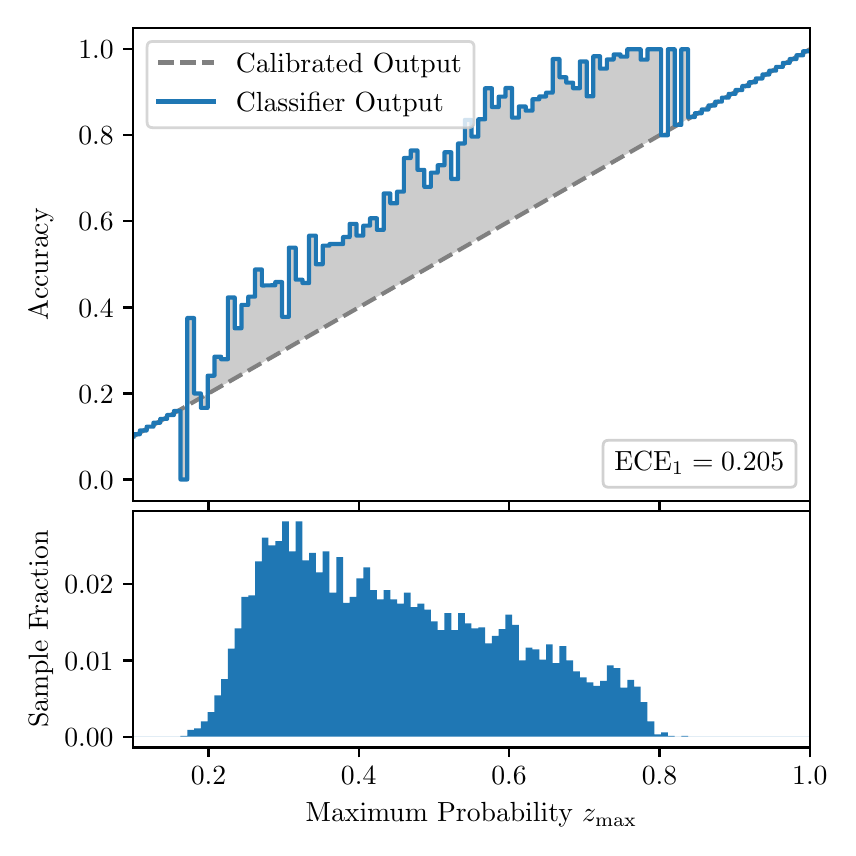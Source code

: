 \begingroup%
\makeatletter%
\begin{pgfpicture}%
\pgfpathrectangle{\pgfpointorigin}{\pgfqpoint{4.0in}{4.0in}}%
\pgfusepath{use as bounding box, clip}%
\begin{pgfscope}%
\pgfsetbuttcap%
\pgfsetmiterjoin%
\definecolor{currentfill}{rgb}{1.0,1.0,1.0}%
\pgfsetfillcolor{currentfill}%
\pgfsetlinewidth{0.0pt}%
\definecolor{currentstroke}{rgb}{1.0,1.0,1.0}%
\pgfsetstrokecolor{currentstroke}%
\pgfsetdash{}{0pt}%
\pgfpathmoveto{\pgfqpoint{0.0in}{0.0in}}%
\pgfpathlineto{\pgfqpoint{4.0in}{0.0in}}%
\pgfpathlineto{\pgfqpoint{4.0in}{4.0in}}%
\pgfpathlineto{\pgfqpoint{0.0in}{4.0in}}%
\pgfpathclose%
\pgfusepath{fill}%
\end{pgfscope}%
\begin{pgfscope}%
\pgfsetbuttcap%
\pgfsetmiterjoin%
\definecolor{currentfill}{rgb}{1.0,1.0,1.0}%
\pgfsetfillcolor{currentfill}%
\pgfsetlinewidth{0.0pt}%
\definecolor{currentstroke}{rgb}{0.0,0.0,0.0}%
\pgfsetstrokecolor{currentstroke}%
\pgfsetstrokeopacity{0.0}%
\pgfsetdash{}{0pt}%
\pgfpathmoveto{\pgfqpoint{0.528in}{1.633in}}%
\pgfpathlineto{\pgfqpoint{3.911in}{1.633in}}%
\pgfpathlineto{\pgfqpoint{3.911in}{4.0in}}%
\pgfpathlineto{\pgfqpoint{0.528in}{4.0in}}%
\pgfpathclose%
\pgfusepath{fill}%
\end{pgfscope}%
\begin{pgfscope}%
\pgfpathrectangle{\pgfqpoint{0.528in}{1.633in}}{\pgfqpoint{3.384in}{2.367in}}%
\pgfusepath{clip}%
\pgfsetbuttcap%
\pgfsetroundjoin%
\definecolor{currentfill}{rgb}{0.0,0.0,0.0}%
\pgfsetfillcolor{currentfill}%
\pgfsetfillopacity{0.2}%
\pgfsetlinewidth{0.0pt}%
\definecolor{currentstroke}{rgb}{0.0,0.0,0.0}%
\pgfsetstrokecolor{currentstroke}%
\pgfsetdash{}{0pt}%
\pgfpathmoveto{\pgfqpoint{0.531in}{1.967in}}%
\pgfpathlineto{\pgfqpoint{0.531in}{1.958in}}%
\pgfpathlineto{\pgfqpoint{0.534in}{1.96in}}%
\pgfpathlineto{\pgfqpoint{0.538in}{1.962in}}%
\pgfpathlineto{\pgfqpoint{0.541in}{1.964in}}%
\pgfpathlineto{\pgfqpoint{0.545in}{1.966in}}%
\pgfpathlineto{\pgfqpoint{0.548in}{1.967in}}%
\pgfpathlineto{\pgfqpoint{0.551in}{1.969in}}%
\pgfpathlineto{\pgfqpoint{0.555in}{1.971in}}%
\pgfpathlineto{\pgfqpoint{0.558in}{1.973in}}%
\pgfpathlineto{\pgfqpoint{0.561in}{1.975in}}%
\pgfpathlineto{\pgfqpoint{0.565in}{1.977in}}%
\pgfpathlineto{\pgfqpoint{0.568in}{1.979in}}%
\pgfpathlineto{\pgfqpoint{0.572in}{1.981in}}%
\pgfpathlineto{\pgfqpoint{0.575in}{1.983in}}%
\pgfpathlineto{\pgfqpoint{0.578in}{1.985in}}%
\pgfpathlineto{\pgfqpoint{0.582in}{1.987in}}%
\pgfpathlineto{\pgfqpoint{0.585in}{1.989in}}%
\pgfpathlineto{\pgfqpoint{0.589in}{1.991in}}%
\pgfpathlineto{\pgfqpoint{0.592in}{1.993in}}%
\pgfpathlineto{\pgfqpoint{0.595in}{1.995in}}%
\pgfpathlineto{\pgfqpoint{0.599in}{1.997in}}%
\pgfpathlineto{\pgfqpoint{0.602in}{1.998in}}%
\pgfpathlineto{\pgfqpoint{0.606in}{2.0in}}%
\pgfpathlineto{\pgfqpoint{0.609in}{2.002in}}%
\pgfpathlineto{\pgfqpoint{0.612in}{2.004in}}%
\pgfpathlineto{\pgfqpoint{0.616in}{2.006in}}%
\pgfpathlineto{\pgfqpoint{0.619in}{2.008in}}%
\pgfpathlineto{\pgfqpoint{0.622in}{2.01in}}%
\pgfpathlineto{\pgfqpoint{0.626in}{2.012in}}%
\pgfpathlineto{\pgfqpoint{0.629in}{2.014in}}%
\pgfpathlineto{\pgfqpoint{0.633in}{2.016in}}%
\pgfpathlineto{\pgfqpoint{0.636in}{2.018in}}%
\pgfpathlineto{\pgfqpoint{0.639in}{2.02in}}%
\pgfpathlineto{\pgfqpoint{0.643in}{2.022in}}%
\pgfpathlineto{\pgfqpoint{0.646in}{2.024in}}%
\pgfpathlineto{\pgfqpoint{0.65in}{2.026in}}%
\pgfpathlineto{\pgfqpoint{0.653in}{2.028in}}%
\pgfpathlineto{\pgfqpoint{0.656in}{2.029in}}%
\pgfpathlineto{\pgfqpoint{0.66in}{2.031in}}%
\pgfpathlineto{\pgfqpoint{0.663in}{2.033in}}%
\pgfpathlineto{\pgfqpoint{0.666in}{2.035in}}%
\pgfpathlineto{\pgfqpoint{0.67in}{2.037in}}%
\pgfpathlineto{\pgfqpoint{0.673in}{2.039in}}%
\pgfpathlineto{\pgfqpoint{0.677in}{2.041in}}%
\pgfpathlineto{\pgfqpoint{0.68in}{2.043in}}%
\pgfpathlineto{\pgfqpoint{0.683in}{2.045in}}%
\pgfpathlineto{\pgfqpoint{0.687in}{2.047in}}%
\pgfpathlineto{\pgfqpoint{0.69in}{2.049in}}%
\pgfpathlineto{\pgfqpoint{0.694in}{2.051in}}%
\pgfpathlineto{\pgfqpoint{0.697in}{2.053in}}%
\pgfpathlineto{\pgfqpoint{0.7in}{2.055in}}%
\pgfpathlineto{\pgfqpoint{0.704in}{2.057in}}%
\pgfpathlineto{\pgfqpoint{0.707in}{2.059in}}%
\pgfpathlineto{\pgfqpoint{0.711in}{2.061in}}%
\pgfpathlineto{\pgfqpoint{0.714in}{2.062in}}%
\pgfpathlineto{\pgfqpoint{0.717in}{2.064in}}%
\pgfpathlineto{\pgfqpoint{0.721in}{2.066in}}%
\pgfpathlineto{\pgfqpoint{0.724in}{2.068in}}%
\pgfpathlineto{\pgfqpoint{0.727in}{2.07in}}%
\pgfpathlineto{\pgfqpoint{0.731in}{2.072in}}%
\pgfpathlineto{\pgfqpoint{0.734in}{2.074in}}%
\pgfpathlineto{\pgfqpoint{0.738in}{2.076in}}%
\pgfpathlineto{\pgfqpoint{0.741in}{2.078in}}%
\pgfpathlineto{\pgfqpoint{0.744in}{2.08in}}%
\pgfpathlineto{\pgfqpoint{0.748in}{2.082in}}%
\pgfpathlineto{\pgfqpoint{0.751in}{2.084in}}%
\pgfpathlineto{\pgfqpoint{0.755in}{2.086in}}%
\pgfpathlineto{\pgfqpoint{0.758in}{2.088in}}%
\pgfpathlineto{\pgfqpoint{0.761in}{2.09in}}%
\pgfpathlineto{\pgfqpoint{0.765in}{2.092in}}%
\pgfpathlineto{\pgfqpoint{0.768in}{2.093in}}%
\pgfpathlineto{\pgfqpoint{0.771in}{2.095in}}%
\pgfpathlineto{\pgfqpoint{0.775in}{2.097in}}%
\pgfpathlineto{\pgfqpoint{0.778in}{2.099in}}%
\pgfpathlineto{\pgfqpoint{0.782in}{2.101in}}%
\pgfpathlineto{\pgfqpoint{0.785in}{2.103in}}%
\pgfpathlineto{\pgfqpoint{0.788in}{2.105in}}%
\pgfpathlineto{\pgfqpoint{0.792in}{2.107in}}%
\pgfpathlineto{\pgfqpoint{0.795in}{2.109in}}%
\pgfpathlineto{\pgfqpoint{0.799in}{2.111in}}%
\pgfpathlineto{\pgfqpoint{0.802in}{2.113in}}%
\pgfpathlineto{\pgfqpoint{0.805in}{2.115in}}%
\pgfpathlineto{\pgfqpoint{0.809in}{2.117in}}%
\pgfpathlineto{\pgfqpoint{0.812in}{2.119in}}%
\pgfpathlineto{\pgfqpoint{0.816in}{2.121in}}%
\pgfpathlineto{\pgfqpoint{0.819in}{2.123in}}%
\pgfpathlineto{\pgfqpoint{0.822in}{2.124in}}%
\pgfpathlineto{\pgfqpoint{0.826in}{2.126in}}%
\pgfpathlineto{\pgfqpoint{0.829in}{2.128in}}%
\pgfpathlineto{\pgfqpoint{0.832in}{2.13in}}%
\pgfpathlineto{\pgfqpoint{0.836in}{2.132in}}%
\pgfpathlineto{\pgfqpoint{0.839in}{2.134in}}%
\pgfpathlineto{\pgfqpoint{0.843in}{2.136in}}%
\pgfpathlineto{\pgfqpoint{0.846in}{2.138in}}%
\pgfpathlineto{\pgfqpoint{0.849in}{2.14in}}%
\pgfpathlineto{\pgfqpoint{0.853in}{2.142in}}%
\pgfpathlineto{\pgfqpoint{0.856in}{2.144in}}%
\pgfpathlineto{\pgfqpoint{0.86in}{2.146in}}%
\pgfpathlineto{\pgfqpoint{0.863in}{2.148in}}%
\pgfpathlineto{\pgfqpoint{0.866in}{2.15in}}%
\pgfpathlineto{\pgfqpoint{0.87in}{2.152in}}%
\pgfpathlineto{\pgfqpoint{0.873in}{2.154in}}%
\pgfpathlineto{\pgfqpoint{0.876in}{2.155in}}%
\pgfpathlineto{\pgfqpoint{0.88in}{2.157in}}%
\pgfpathlineto{\pgfqpoint{0.883in}{2.159in}}%
\pgfpathlineto{\pgfqpoint{0.887in}{2.161in}}%
\pgfpathlineto{\pgfqpoint{0.89in}{2.163in}}%
\pgfpathlineto{\pgfqpoint{0.893in}{2.165in}}%
\pgfpathlineto{\pgfqpoint{0.897in}{2.167in}}%
\pgfpathlineto{\pgfqpoint{0.9in}{2.169in}}%
\pgfpathlineto{\pgfqpoint{0.904in}{2.171in}}%
\pgfpathlineto{\pgfqpoint{0.907in}{2.173in}}%
\pgfpathlineto{\pgfqpoint{0.91in}{2.175in}}%
\pgfpathlineto{\pgfqpoint{0.914in}{2.177in}}%
\pgfpathlineto{\pgfqpoint{0.917in}{2.179in}}%
\pgfpathlineto{\pgfqpoint{0.921in}{2.181in}}%
\pgfpathlineto{\pgfqpoint{0.924in}{2.183in}}%
\pgfpathlineto{\pgfqpoint{0.927in}{2.185in}}%
\pgfpathlineto{\pgfqpoint{0.931in}{2.187in}}%
\pgfpathlineto{\pgfqpoint{0.934in}{2.188in}}%
\pgfpathlineto{\pgfqpoint{0.937in}{2.19in}}%
\pgfpathlineto{\pgfqpoint{0.941in}{2.192in}}%
\pgfpathlineto{\pgfqpoint{0.944in}{2.194in}}%
\pgfpathlineto{\pgfqpoint{0.948in}{2.196in}}%
\pgfpathlineto{\pgfqpoint{0.951in}{2.198in}}%
\pgfpathlineto{\pgfqpoint{0.954in}{2.2in}}%
\pgfpathlineto{\pgfqpoint{0.958in}{2.202in}}%
\pgfpathlineto{\pgfqpoint{0.961in}{2.204in}}%
\pgfpathlineto{\pgfqpoint{0.965in}{2.206in}}%
\pgfpathlineto{\pgfqpoint{0.968in}{2.208in}}%
\pgfpathlineto{\pgfqpoint{0.971in}{2.21in}}%
\pgfpathlineto{\pgfqpoint{0.975in}{2.212in}}%
\pgfpathlineto{\pgfqpoint{0.978in}{2.214in}}%
\pgfpathlineto{\pgfqpoint{0.981in}{2.216in}}%
\pgfpathlineto{\pgfqpoint{0.985in}{2.218in}}%
\pgfpathlineto{\pgfqpoint{0.988in}{2.219in}}%
\pgfpathlineto{\pgfqpoint{0.992in}{2.221in}}%
\pgfpathlineto{\pgfqpoint{0.995in}{2.223in}}%
\pgfpathlineto{\pgfqpoint{0.998in}{2.225in}}%
\pgfpathlineto{\pgfqpoint{1.002in}{2.227in}}%
\pgfpathlineto{\pgfqpoint{1.005in}{2.229in}}%
\pgfpathlineto{\pgfqpoint{1.009in}{2.231in}}%
\pgfpathlineto{\pgfqpoint{1.012in}{2.233in}}%
\pgfpathlineto{\pgfqpoint{1.015in}{2.235in}}%
\pgfpathlineto{\pgfqpoint{1.019in}{2.237in}}%
\pgfpathlineto{\pgfqpoint{1.022in}{2.239in}}%
\pgfpathlineto{\pgfqpoint{1.026in}{2.241in}}%
\pgfpathlineto{\pgfqpoint{1.029in}{2.243in}}%
\pgfpathlineto{\pgfqpoint{1.032in}{2.245in}}%
\pgfpathlineto{\pgfqpoint{1.036in}{2.247in}}%
\pgfpathlineto{\pgfqpoint{1.039in}{2.249in}}%
\pgfpathlineto{\pgfqpoint{1.042in}{2.25in}}%
\pgfpathlineto{\pgfqpoint{1.046in}{2.252in}}%
\pgfpathlineto{\pgfqpoint{1.049in}{2.254in}}%
\pgfpathlineto{\pgfqpoint{1.053in}{2.256in}}%
\pgfpathlineto{\pgfqpoint{1.056in}{2.258in}}%
\pgfpathlineto{\pgfqpoint{1.059in}{2.26in}}%
\pgfpathlineto{\pgfqpoint{1.063in}{2.262in}}%
\pgfpathlineto{\pgfqpoint{1.066in}{2.264in}}%
\pgfpathlineto{\pgfqpoint{1.07in}{2.266in}}%
\pgfpathlineto{\pgfqpoint{1.073in}{2.268in}}%
\pgfpathlineto{\pgfqpoint{1.076in}{2.27in}}%
\pgfpathlineto{\pgfqpoint{1.08in}{2.272in}}%
\pgfpathlineto{\pgfqpoint{1.083in}{2.274in}}%
\pgfpathlineto{\pgfqpoint{1.086in}{2.276in}}%
\pgfpathlineto{\pgfqpoint{1.09in}{2.278in}}%
\pgfpathlineto{\pgfqpoint{1.093in}{2.28in}}%
\pgfpathlineto{\pgfqpoint{1.097in}{2.281in}}%
\pgfpathlineto{\pgfqpoint{1.1in}{2.283in}}%
\pgfpathlineto{\pgfqpoint{1.103in}{2.285in}}%
\pgfpathlineto{\pgfqpoint{1.107in}{2.287in}}%
\pgfpathlineto{\pgfqpoint{1.11in}{2.289in}}%
\pgfpathlineto{\pgfqpoint{1.114in}{2.291in}}%
\pgfpathlineto{\pgfqpoint{1.117in}{2.293in}}%
\pgfpathlineto{\pgfqpoint{1.12in}{2.295in}}%
\pgfpathlineto{\pgfqpoint{1.124in}{2.297in}}%
\pgfpathlineto{\pgfqpoint{1.127in}{2.299in}}%
\pgfpathlineto{\pgfqpoint{1.131in}{2.301in}}%
\pgfpathlineto{\pgfqpoint{1.134in}{2.303in}}%
\pgfpathlineto{\pgfqpoint{1.137in}{2.305in}}%
\pgfpathlineto{\pgfqpoint{1.141in}{2.307in}}%
\pgfpathlineto{\pgfqpoint{1.144in}{2.309in}}%
\pgfpathlineto{\pgfqpoint{1.147in}{2.311in}}%
\pgfpathlineto{\pgfqpoint{1.151in}{2.313in}}%
\pgfpathlineto{\pgfqpoint{1.154in}{2.314in}}%
\pgfpathlineto{\pgfqpoint{1.158in}{2.316in}}%
\pgfpathlineto{\pgfqpoint{1.161in}{2.318in}}%
\pgfpathlineto{\pgfqpoint{1.164in}{2.32in}}%
\pgfpathlineto{\pgfqpoint{1.168in}{2.322in}}%
\pgfpathlineto{\pgfqpoint{1.171in}{2.324in}}%
\pgfpathlineto{\pgfqpoint{1.175in}{2.326in}}%
\pgfpathlineto{\pgfqpoint{1.178in}{2.328in}}%
\pgfpathlineto{\pgfqpoint{1.181in}{2.33in}}%
\pgfpathlineto{\pgfqpoint{1.185in}{2.332in}}%
\pgfpathlineto{\pgfqpoint{1.188in}{2.334in}}%
\pgfpathlineto{\pgfqpoint{1.191in}{2.336in}}%
\pgfpathlineto{\pgfqpoint{1.195in}{2.338in}}%
\pgfpathlineto{\pgfqpoint{1.198in}{2.34in}}%
\pgfpathlineto{\pgfqpoint{1.202in}{2.342in}}%
\pgfpathlineto{\pgfqpoint{1.205in}{2.344in}}%
\pgfpathlineto{\pgfqpoint{1.208in}{2.345in}}%
\pgfpathlineto{\pgfqpoint{1.212in}{2.347in}}%
\pgfpathlineto{\pgfqpoint{1.215in}{2.349in}}%
\pgfpathlineto{\pgfqpoint{1.219in}{2.351in}}%
\pgfpathlineto{\pgfqpoint{1.222in}{2.353in}}%
\pgfpathlineto{\pgfqpoint{1.225in}{2.355in}}%
\pgfpathlineto{\pgfqpoint{1.229in}{2.357in}}%
\pgfpathlineto{\pgfqpoint{1.232in}{2.359in}}%
\pgfpathlineto{\pgfqpoint{1.236in}{2.361in}}%
\pgfpathlineto{\pgfqpoint{1.239in}{2.363in}}%
\pgfpathlineto{\pgfqpoint{1.242in}{2.365in}}%
\pgfpathlineto{\pgfqpoint{1.246in}{2.367in}}%
\pgfpathlineto{\pgfqpoint{1.249in}{2.369in}}%
\pgfpathlineto{\pgfqpoint{1.252in}{2.371in}}%
\pgfpathlineto{\pgfqpoint{1.256in}{2.373in}}%
\pgfpathlineto{\pgfqpoint{1.259in}{2.375in}}%
\pgfpathlineto{\pgfqpoint{1.263in}{2.376in}}%
\pgfpathlineto{\pgfqpoint{1.266in}{2.378in}}%
\pgfpathlineto{\pgfqpoint{1.269in}{2.38in}}%
\pgfpathlineto{\pgfqpoint{1.273in}{2.382in}}%
\pgfpathlineto{\pgfqpoint{1.276in}{2.384in}}%
\pgfpathlineto{\pgfqpoint{1.28in}{2.386in}}%
\pgfpathlineto{\pgfqpoint{1.283in}{2.388in}}%
\pgfpathlineto{\pgfqpoint{1.286in}{2.39in}}%
\pgfpathlineto{\pgfqpoint{1.29in}{2.392in}}%
\pgfpathlineto{\pgfqpoint{1.293in}{2.394in}}%
\pgfpathlineto{\pgfqpoint{1.296in}{2.396in}}%
\pgfpathlineto{\pgfqpoint{1.3in}{2.398in}}%
\pgfpathlineto{\pgfqpoint{1.303in}{2.4in}}%
\pgfpathlineto{\pgfqpoint{1.307in}{2.402in}}%
\pgfpathlineto{\pgfqpoint{1.31in}{2.404in}}%
\pgfpathlineto{\pgfqpoint{1.313in}{2.406in}}%
\pgfpathlineto{\pgfqpoint{1.317in}{2.407in}}%
\pgfpathlineto{\pgfqpoint{1.32in}{2.409in}}%
\pgfpathlineto{\pgfqpoint{1.324in}{2.411in}}%
\pgfpathlineto{\pgfqpoint{1.327in}{2.413in}}%
\pgfpathlineto{\pgfqpoint{1.33in}{2.415in}}%
\pgfpathlineto{\pgfqpoint{1.334in}{2.417in}}%
\pgfpathlineto{\pgfqpoint{1.337in}{2.419in}}%
\pgfpathlineto{\pgfqpoint{1.34in}{2.421in}}%
\pgfpathlineto{\pgfqpoint{1.344in}{2.423in}}%
\pgfpathlineto{\pgfqpoint{1.347in}{2.425in}}%
\pgfpathlineto{\pgfqpoint{1.351in}{2.427in}}%
\pgfpathlineto{\pgfqpoint{1.354in}{2.429in}}%
\pgfpathlineto{\pgfqpoint{1.357in}{2.431in}}%
\pgfpathlineto{\pgfqpoint{1.361in}{2.433in}}%
\pgfpathlineto{\pgfqpoint{1.364in}{2.435in}}%
\pgfpathlineto{\pgfqpoint{1.368in}{2.437in}}%
\pgfpathlineto{\pgfqpoint{1.371in}{2.439in}}%
\pgfpathlineto{\pgfqpoint{1.374in}{2.44in}}%
\pgfpathlineto{\pgfqpoint{1.378in}{2.442in}}%
\pgfpathlineto{\pgfqpoint{1.381in}{2.444in}}%
\pgfpathlineto{\pgfqpoint{1.385in}{2.446in}}%
\pgfpathlineto{\pgfqpoint{1.388in}{2.448in}}%
\pgfpathlineto{\pgfqpoint{1.391in}{2.45in}}%
\pgfpathlineto{\pgfqpoint{1.395in}{2.452in}}%
\pgfpathlineto{\pgfqpoint{1.398in}{2.454in}}%
\pgfpathlineto{\pgfqpoint{1.401in}{2.456in}}%
\pgfpathlineto{\pgfqpoint{1.405in}{2.458in}}%
\pgfpathlineto{\pgfqpoint{1.408in}{2.46in}}%
\pgfpathlineto{\pgfqpoint{1.412in}{2.462in}}%
\pgfpathlineto{\pgfqpoint{1.415in}{2.464in}}%
\pgfpathlineto{\pgfqpoint{1.418in}{2.466in}}%
\pgfpathlineto{\pgfqpoint{1.422in}{2.468in}}%
\pgfpathlineto{\pgfqpoint{1.425in}{2.47in}}%
\pgfpathlineto{\pgfqpoint{1.429in}{2.471in}}%
\pgfpathlineto{\pgfqpoint{1.432in}{2.473in}}%
\pgfpathlineto{\pgfqpoint{1.435in}{2.475in}}%
\pgfpathlineto{\pgfqpoint{1.439in}{2.477in}}%
\pgfpathlineto{\pgfqpoint{1.442in}{2.479in}}%
\pgfpathlineto{\pgfqpoint{1.445in}{2.481in}}%
\pgfpathlineto{\pgfqpoint{1.449in}{2.483in}}%
\pgfpathlineto{\pgfqpoint{1.452in}{2.485in}}%
\pgfpathlineto{\pgfqpoint{1.456in}{2.487in}}%
\pgfpathlineto{\pgfqpoint{1.459in}{2.489in}}%
\pgfpathlineto{\pgfqpoint{1.462in}{2.491in}}%
\pgfpathlineto{\pgfqpoint{1.466in}{2.493in}}%
\pgfpathlineto{\pgfqpoint{1.469in}{2.495in}}%
\pgfpathlineto{\pgfqpoint{1.473in}{2.497in}}%
\pgfpathlineto{\pgfqpoint{1.476in}{2.499in}}%
\pgfpathlineto{\pgfqpoint{1.479in}{2.501in}}%
\pgfpathlineto{\pgfqpoint{1.483in}{2.502in}}%
\pgfpathlineto{\pgfqpoint{1.486in}{2.504in}}%
\pgfpathlineto{\pgfqpoint{1.49in}{2.506in}}%
\pgfpathlineto{\pgfqpoint{1.493in}{2.508in}}%
\pgfpathlineto{\pgfqpoint{1.496in}{2.51in}}%
\pgfpathlineto{\pgfqpoint{1.5in}{2.512in}}%
\pgfpathlineto{\pgfqpoint{1.503in}{2.514in}}%
\pgfpathlineto{\pgfqpoint{1.506in}{2.516in}}%
\pgfpathlineto{\pgfqpoint{1.51in}{2.518in}}%
\pgfpathlineto{\pgfqpoint{1.513in}{2.52in}}%
\pgfpathlineto{\pgfqpoint{1.517in}{2.522in}}%
\pgfpathlineto{\pgfqpoint{1.52in}{2.524in}}%
\pgfpathlineto{\pgfqpoint{1.523in}{2.526in}}%
\pgfpathlineto{\pgfqpoint{1.527in}{2.528in}}%
\pgfpathlineto{\pgfqpoint{1.53in}{2.53in}}%
\pgfpathlineto{\pgfqpoint{1.534in}{2.532in}}%
\pgfpathlineto{\pgfqpoint{1.537in}{2.534in}}%
\pgfpathlineto{\pgfqpoint{1.54in}{2.535in}}%
\pgfpathlineto{\pgfqpoint{1.544in}{2.537in}}%
\pgfpathlineto{\pgfqpoint{1.547in}{2.539in}}%
\pgfpathlineto{\pgfqpoint{1.55in}{2.541in}}%
\pgfpathlineto{\pgfqpoint{1.554in}{2.543in}}%
\pgfpathlineto{\pgfqpoint{1.557in}{2.545in}}%
\pgfpathlineto{\pgfqpoint{1.561in}{2.547in}}%
\pgfpathlineto{\pgfqpoint{1.564in}{2.549in}}%
\pgfpathlineto{\pgfqpoint{1.567in}{2.551in}}%
\pgfpathlineto{\pgfqpoint{1.571in}{2.553in}}%
\pgfpathlineto{\pgfqpoint{1.574in}{2.555in}}%
\pgfpathlineto{\pgfqpoint{1.578in}{2.557in}}%
\pgfpathlineto{\pgfqpoint{1.581in}{2.559in}}%
\pgfpathlineto{\pgfqpoint{1.584in}{2.561in}}%
\pgfpathlineto{\pgfqpoint{1.588in}{2.563in}}%
\pgfpathlineto{\pgfqpoint{1.591in}{2.565in}}%
\pgfpathlineto{\pgfqpoint{1.595in}{2.566in}}%
\pgfpathlineto{\pgfqpoint{1.598in}{2.568in}}%
\pgfpathlineto{\pgfqpoint{1.601in}{2.57in}}%
\pgfpathlineto{\pgfqpoint{1.605in}{2.572in}}%
\pgfpathlineto{\pgfqpoint{1.608in}{2.574in}}%
\pgfpathlineto{\pgfqpoint{1.611in}{2.576in}}%
\pgfpathlineto{\pgfqpoint{1.615in}{2.578in}}%
\pgfpathlineto{\pgfqpoint{1.618in}{2.58in}}%
\pgfpathlineto{\pgfqpoint{1.622in}{2.582in}}%
\pgfpathlineto{\pgfqpoint{1.625in}{2.584in}}%
\pgfpathlineto{\pgfqpoint{1.628in}{2.586in}}%
\pgfpathlineto{\pgfqpoint{1.632in}{2.588in}}%
\pgfpathlineto{\pgfqpoint{1.635in}{2.59in}}%
\pgfpathlineto{\pgfqpoint{1.639in}{2.592in}}%
\pgfpathlineto{\pgfqpoint{1.642in}{2.594in}}%
\pgfpathlineto{\pgfqpoint{1.645in}{2.596in}}%
\pgfpathlineto{\pgfqpoint{1.649in}{2.597in}}%
\pgfpathlineto{\pgfqpoint{1.652in}{2.599in}}%
\pgfpathlineto{\pgfqpoint{1.655in}{2.601in}}%
\pgfpathlineto{\pgfqpoint{1.659in}{2.603in}}%
\pgfpathlineto{\pgfqpoint{1.662in}{2.605in}}%
\pgfpathlineto{\pgfqpoint{1.666in}{2.607in}}%
\pgfpathlineto{\pgfqpoint{1.669in}{2.609in}}%
\pgfpathlineto{\pgfqpoint{1.672in}{2.611in}}%
\pgfpathlineto{\pgfqpoint{1.676in}{2.613in}}%
\pgfpathlineto{\pgfqpoint{1.679in}{2.615in}}%
\pgfpathlineto{\pgfqpoint{1.683in}{2.617in}}%
\pgfpathlineto{\pgfqpoint{1.686in}{2.619in}}%
\pgfpathlineto{\pgfqpoint{1.689in}{2.621in}}%
\pgfpathlineto{\pgfqpoint{1.693in}{2.623in}}%
\pgfpathlineto{\pgfqpoint{1.696in}{2.625in}}%
\pgfpathlineto{\pgfqpoint{1.7in}{2.627in}}%
\pgfpathlineto{\pgfqpoint{1.703in}{2.628in}}%
\pgfpathlineto{\pgfqpoint{1.706in}{2.63in}}%
\pgfpathlineto{\pgfqpoint{1.71in}{2.632in}}%
\pgfpathlineto{\pgfqpoint{1.713in}{2.634in}}%
\pgfpathlineto{\pgfqpoint{1.716in}{2.636in}}%
\pgfpathlineto{\pgfqpoint{1.72in}{2.638in}}%
\pgfpathlineto{\pgfqpoint{1.723in}{2.64in}}%
\pgfpathlineto{\pgfqpoint{1.727in}{2.642in}}%
\pgfpathlineto{\pgfqpoint{1.73in}{2.644in}}%
\pgfpathlineto{\pgfqpoint{1.733in}{2.646in}}%
\pgfpathlineto{\pgfqpoint{1.737in}{2.648in}}%
\pgfpathlineto{\pgfqpoint{1.74in}{2.65in}}%
\pgfpathlineto{\pgfqpoint{1.744in}{2.652in}}%
\pgfpathlineto{\pgfqpoint{1.747in}{2.654in}}%
\pgfpathlineto{\pgfqpoint{1.75in}{2.656in}}%
\pgfpathlineto{\pgfqpoint{1.754in}{2.658in}}%
\pgfpathlineto{\pgfqpoint{1.757in}{2.66in}}%
\pgfpathlineto{\pgfqpoint{1.76in}{2.661in}}%
\pgfpathlineto{\pgfqpoint{1.764in}{2.663in}}%
\pgfpathlineto{\pgfqpoint{1.767in}{2.665in}}%
\pgfpathlineto{\pgfqpoint{1.771in}{2.667in}}%
\pgfpathlineto{\pgfqpoint{1.774in}{2.669in}}%
\pgfpathlineto{\pgfqpoint{1.777in}{2.671in}}%
\pgfpathlineto{\pgfqpoint{1.781in}{2.673in}}%
\pgfpathlineto{\pgfqpoint{1.784in}{2.675in}}%
\pgfpathlineto{\pgfqpoint{1.788in}{2.677in}}%
\pgfpathlineto{\pgfqpoint{1.791in}{2.679in}}%
\pgfpathlineto{\pgfqpoint{1.794in}{2.681in}}%
\pgfpathlineto{\pgfqpoint{1.798in}{2.683in}}%
\pgfpathlineto{\pgfqpoint{1.801in}{2.685in}}%
\pgfpathlineto{\pgfqpoint{1.805in}{2.687in}}%
\pgfpathlineto{\pgfqpoint{1.808in}{2.689in}}%
\pgfpathlineto{\pgfqpoint{1.811in}{2.691in}}%
\pgfpathlineto{\pgfqpoint{1.815in}{2.692in}}%
\pgfpathlineto{\pgfqpoint{1.818in}{2.694in}}%
\pgfpathlineto{\pgfqpoint{1.821in}{2.696in}}%
\pgfpathlineto{\pgfqpoint{1.825in}{2.698in}}%
\pgfpathlineto{\pgfqpoint{1.828in}{2.7in}}%
\pgfpathlineto{\pgfqpoint{1.832in}{2.702in}}%
\pgfpathlineto{\pgfqpoint{1.835in}{2.704in}}%
\pgfpathlineto{\pgfqpoint{1.838in}{2.706in}}%
\pgfpathlineto{\pgfqpoint{1.842in}{2.708in}}%
\pgfpathlineto{\pgfqpoint{1.845in}{2.71in}}%
\pgfpathlineto{\pgfqpoint{1.849in}{2.712in}}%
\pgfpathlineto{\pgfqpoint{1.852in}{2.714in}}%
\pgfpathlineto{\pgfqpoint{1.855in}{2.716in}}%
\pgfpathlineto{\pgfqpoint{1.859in}{2.718in}}%
\pgfpathlineto{\pgfqpoint{1.862in}{2.72in}}%
\pgfpathlineto{\pgfqpoint{1.865in}{2.722in}}%
\pgfpathlineto{\pgfqpoint{1.869in}{2.723in}}%
\pgfpathlineto{\pgfqpoint{1.872in}{2.725in}}%
\pgfpathlineto{\pgfqpoint{1.876in}{2.727in}}%
\pgfpathlineto{\pgfqpoint{1.879in}{2.729in}}%
\pgfpathlineto{\pgfqpoint{1.882in}{2.731in}}%
\pgfpathlineto{\pgfqpoint{1.886in}{2.733in}}%
\pgfpathlineto{\pgfqpoint{1.889in}{2.735in}}%
\pgfpathlineto{\pgfqpoint{1.893in}{2.737in}}%
\pgfpathlineto{\pgfqpoint{1.896in}{2.739in}}%
\pgfpathlineto{\pgfqpoint{1.899in}{2.741in}}%
\pgfpathlineto{\pgfqpoint{1.903in}{2.743in}}%
\pgfpathlineto{\pgfqpoint{1.906in}{2.745in}}%
\pgfpathlineto{\pgfqpoint{1.91in}{2.747in}}%
\pgfpathlineto{\pgfqpoint{1.913in}{2.749in}}%
\pgfpathlineto{\pgfqpoint{1.916in}{2.751in}}%
\pgfpathlineto{\pgfqpoint{1.92in}{2.753in}}%
\pgfpathlineto{\pgfqpoint{1.923in}{2.754in}}%
\pgfpathlineto{\pgfqpoint{1.926in}{2.756in}}%
\pgfpathlineto{\pgfqpoint{1.93in}{2.758in}}%
\pgfpathlineto{\pgfqpoint{1.933in}{2.76in}}%
\pgfpathlineto{\pgfqpoint{1.937in}{2.762in}}%
\pgfpathlineto{\pgfqpoint{1.94in}{2.764in}}%
\pgfpathlineto{\pgfqpoint{1.943in}{2.766in}}%
\pgfpathlineto{\pgfqpoint{1.947in}{2.768in}}%
\pgfpathlineto{\pgfqpoint{1.95in}{2.77in}}%
\pgfpathlineto{\pgfqpoint{1.954in}{2.772in}}%
\pgfpathlineto{\pgfqpoint{1.957in}{2.774in}}%
\pgfpathlineto{\pgfqpoint{1.96in}{2.776in}}%
\pgfpathlineto{\pgfqpoint{1.964in}{2.778in}}%
\pgfpathlineto{\pgfqpoint{1.967in}{2.78in}}%
\pgfpathlineto{\pgfqpoint{1.97in}{2.782in}}%
\pgfpathlineto{\pgfqpoint{1.974in}{2.784in}}%
\pgfpathlineto{\pgfqpoint{1.977in}{2.786in}}%
\pgfpathlineto{\pgfqpoint{1.981in}{2.787in}}%
\pgfpathlineto{\pgfqpoint{1.984in}{2.789in}}%
\pgfpathlineto{\pgfqpoint{1.987in}{2.791in}}%
\pgfpathlineto{\pgfqpoint{1.991in}{2.793in}}%
\pgfpathlineto{\pgfqpoint{1.994in}{2.795in}}%
\pgfpathlineto{\pgfqpoint{1.998in}{2.797in}}%
\pgfpathlineto{\pgfqpoint{2.001in}{2.799in}}%
\pgfpathlineto{\pgfqpoint{2.004in}{2.801in}}%
\pgfpathlineto{\pgfqpoint{2.008in}{2.803in}}%
\pgfpathlineto{\pgfqpoint{2.011in}{2.805in}}%
\pgfpathlineto{\pgfqpoint{2.015in}{2.807in}}%
\pgfpathlineto{\pgfqpoint{2.018in}{2.809in}}%
\pgfpathlineto{\pgfqpoint{2.021in}{2.811in}}%
\pgfpathlineto{\pgfqpoint{2.025in}{2.813in}}%
\pgfpathlineto{\pgfqpoint{2.028in}{2.815in}}%
\pgfpathlineto{\pgfqpoint{2.031in}{2.817in}}%
\pgfpathlineto{\pgfqpoint{2.035in}{2.818in}}%
\pgfpathlineto{\pgfqpoint{2.038in}{2.82in}}%
\pgfpathlineto{\pgfqpoint{2.042in}{2.822in}}%
\pgfpathlineto{\pgfqpoint{2.045in}{2.824in}}%
\pgfpathlineto{\pgfqpoint{2.048in}{2.826in}}%
\pgfpathlineto{\pgfqpoint{2.052in}{2.828in}}%
\pgfpathlineto{\pgfqpoint{2.055in}{2.83in}}%
\pgfpathlineto{\pgfqpoint{2.059in}{2.832in}}%
\pgfpathlineto{\pgfqpoint{2.062in}{2.834in}}%
\pgfpathlineto{\pgfqpoint{2.065in}{2.836in}}%
\pgfpathlineto{\pgfqpoint{2.069in}{2.838in}}%
\pgfpathlineto{\pgfqpoint{2.072in}{2.84in}}%
\pgfpathlineto{\pgfqpoint{2.075in}{2.842in}}%
\pgfpathlineto{\pgfqpoint{2.079in}{2.844in}}%
\pgfpathlineto{\pgfqpoint{2.082in}{2.846in}}%
\pgfpathlineto{\pgfqpoint{2.086in}{2.848in}}%
\pgfpathlineto{\pgfqpoint{2.089in}{2.849in}}%
\pgfpathlineto{\pgfqpoint{2.092in}{2.851in}}%
\pgfpathlineto{\pgfqpoint{2.096in}{2.853in}}%
\pgfpathlineto{\pgfqpoint{2.099in}{2.855in}}%
\pgfpathlineto{\pgfqpoint{2.103in}{2.857in}}%
\pgfpathlineto{\pgfqpoint{2.106in}{2.859in}}%
\pgfpathlineto{\pgfqpoint{2.109in}{2.861in}}%
\pgfpathlineto{\pgfqpoint{2.113in}{2.863in}}%
\pgfpathlineto{\pgfqpoint{2.116in}{2.865in}}%
\pgfpathlineto{\pgfqpoint{2.12in}{2.867in}}%
\pgfpathlineto{\pgfqpoint{2.123in}{2.869in}}%
\pgfpathlineto{\pgfqpoint{2.126in}{2.871in}}%
\pgfpathlineto{\pgfqpoint{2.13in}{2.873in}}%
\pgfpathlineto{\pgfqpoint{2.133in}{2.875in}}%
\pgfpathlineto{\pgfqpoint{2.136in}{2.877in}}%
\pgfpathlineto{\pgfqpoint{2.14in}{2.879in}}%
\pgfpathlineto{\pgfqpoint{2.143in}{2.88in}}%
\pgfpathlineto{\pgfqpoint{2.147in}{2.882in}}%
\pgfpathlineto{\pgfqpoint{2.15in}{2.884in}}%
\pgfpathlineto{\pgfqpoint{2.153in}{2.886in}}%
\pgfpathlineto{\pgfqpoint{2.157in}{2.888in}}%
\pgfpathlineto{\pgfqpoint{2.16in}{2.89in}}%
\pgfpathlineto{\pgfqpoint{2.164in}{2.892in}}%
\pgfpathlineto{\pgfqpoint{2.167in}{2.894in}}%
\pgfpathlineto{\pgfqpoint{2.17in}{2.896in}}%
\pgfpathlineto{\pgfqpoint{2.174in}{2.898in}}%
\pgfpathlineto{\pgfqpoint{2.177in}{2.9in}}%
\pgfpathlineto{\pgfqpoint{2.18in}{2.902in}}%
\pgfpathlineto{\pgfqpoint{2.184in}{2.904in}}%
\pgfpathlineto{\pgfqpoint{2.187in}{2.906in}}%
\pgfpathlineto{\pgfqpoint{2.191in}{2.908in}}%
\pgfpathlineto{\pgfqpoint{2.194in}{2.91in}}%
\pgfpathlineto{\pgfqpoint{2.197in}{2.912in}}%
\pgfpathlineto{\pgfqpoint{2.201in}{2.913in}}%
\pgfpathlineto{\pgfqpoint{2.204in}{2.915in}}%
\pgfpathlineto{\pgfqpoint{2.208in}{2.917in}}%
\pgfpathlineto{\pgfqpoint{2.211in}{2.919in}}%
\pgfpathlineto{\pgfqpoint{2.214in}{2.921in}}%
\pgfpathlineto{\pgfqpoint{2.218in}{2.923in}}%
\pgfpathlineto{\pgfqpoint{2.221in}{2.925in}}%
\pgfpathlineto{\pgfqpoint{2.225in}{2.927in}}%
\pgfpathlineto{\pgfqpoint{2.228in}{2.929in}}%
\pgfpathlineto{\pgfqpoint{2.231in}{2.931in}}%
\pgfpathlineto{\pgfqpoint{2.235in}{2.933in}}%
\pgfpathlineto{\pgfqpoint{2.238in}{2.935in}}%
\pgfpathlineto{\pgfqpoint{2.241in}{2.937in}}%
\pgfpathlineto{\pgfqpoint{2.245in}{2.939in}}%
\pgfpathlineto{\pgfqpoint{2.248in}{2.941in}}%
\pgfpathlineto{\pgfqpoint{2.252in}{2.943in}}%
\pgfpathlineto{\pgfqpoint{2.255in}{2.944in}}%
\pgfpathlineto{\pgfqpoint{2.258in}{2.946in}}%
\pgfpathlineto{\pgfqpoint{2.262in}{2.948in}}%
\pgfpathlineto{\pgfqpoint{2.265in}{2.95in}}%
\pgfpathlineto{\pgfqpoint{2.269in}{2.952in}}%
\pgfpathlineto{\pgfqpoint{2.272in}{2.954in}}%
\pgfpathlineto{\pgfqpoint{2.275in}{2.956in}}%
\pgfpathlineto{\pgfqpoint{2.279in}{2.958in}}%
\pgfpathlineto{\pgfqpoint{2.282in}{2.96in}}%
\pgfpathlineto{\pgfqpoint{2.285in}{2.962in}}%
\pgfpathlineto{\pgfqpoint{2.289in}{2.964in}}%
\pgfpathlineto{\pgfqpoint{2.292in}{2.966in}}%
\pgfpathlineto{\pgfqpoint{2.296in}{2.968in}}%
\pgfpathlineto{\pgfqpoint{2.299in}{2.97in}}%
\pgfpathlineto{\pgfqpoint{2.302in}{2.972in}}%
\pgfpathlineto{\pgfqpoint{2.306in}{2.974in}}%
\pgfpathlineto{\pgfqpoint{2.309in}{2.975in}}%
\pgfpathlineto{\pgfqpoint{2.313in}{2.977in}}%
\pgfpathlineto{\pgfqpoint{2.316in}{2.979in}}%
\pgfpathlineto{\pgfqpoint{2.319in}{2.981in}}%
\pgfpathlineto{\pgfqpoint{2.323in}{2.983in}}%
\pgfpathlineto{\pgfqpoint{2.326in}{2.985in}}%
\pgfpathlineto{\pgfqpoint{2.33in}{2.987in}}%
\pgfpathlineto{\pgfqpoint{2.333in}{2.989in}}%
\pgfpathlineto{\pgfqpoint{2.336in}{2.991in}}%
\pgfpathlineto{\pgfqpoint{2.34in}{2.993in}}%
\pgfpathlineto{\pgfqpoint{2.343in}{2.995in}}%
\pgfpathlineto{\pgfqpoint{2.346in}{2.997in}}%
\pgfpathlineto{\pgfqpoint{2.35in}{2.999in}}%
\pgfpathlineto{\pgfqpoint{2.353in}{3.001in}}%
\pgfpathlineto{\pgfqpoint{2.357in}{3.003in}}%
\pgfpathlineto{\pgfqpoint{2.36in}{3.005in}}%
\pgfpathlineto{\pgfqpoint{2.363in}{3.007in}}%
\pgfpathlineto{\pgfqpoint{2.367in}{3.008in}}%
\pgfpathlineto{\pgfqpoint{2.37in}{3.01in}}%
\pgfpathlineto{\pgfqpoint{2.374in}{3.012in}}%
\pgfpathlineto{\pgfqpoint{2.377in}{3.014in}}%
\pgfpathlineto{\pgfqpoint{2.38in}{3.016in}}%
\pgfpathlineto{\pgfqpoint{2.384in}{3.018in}}%
\pgfpathlineto{\pgfqpoint{2.387in}{3.02in}}%
\pgfpathlineto{\pgfqpoint{2.39in}{3.022in}}%
\pgfpathlineto{\pgfqpoint{2.394in}{3.024in}}%
\pgfpathlineto{\pgfqpoint{2.397in}{3.026in}}%
\pgfpathlineto{\pgfqpoint{2.401in}{3.028in}}%
\pgfpathlineto{\pgfqpoint{2.404in}{3.03in}}%
\pgfpathlineto{\pgfqpoint{2.407in}{3.032in}}%
\pgfpathlineto{\pgfqpoint{2.411in}{3.034in}}%
\pgfpathlineto{\pgfqpoint{2.414in}{3.036in}}%
\pgfpathlineto{\pgfqpoint{2.418in}{3.038in}}%
\pgfpathlineto{\pgfqpoint{2.421in}{3.039in}}%
\pgfpathlineto{\pgfqpoint{2.424in}{3.041in}}%
\pgfpathlineto{\pgfqpoint{2.428in}{3.043in}}%
\pgfpathlineto{\pgfqpoint{2.431in}{3.045in}}%
\pgfpathlineto{\pgfqpoint{2.435in}{3.047in}}%
\pgfpathlineto{\pgfqpoint{2.438in}{3.049in}}%
\pgfpathlineto{\pgfqpoint{2.441in}{3.051in}}%
\pgfpathlineto{\pgfqpoint{2.445in}{3.053in}}%
\pgfpathlineto{\pgfqpoint{2.448in}{3.055in}}%
\pgfpathlineto{\pgfqpoint{2.451in}{3.057in}}%
\pgfpathlineto{\pgfqpoint{2.455in}{3.059in}}%
\pgfpathlineto{\pgfqpoint{2.458in}{3.061in}}%
\pgfpathlineto{\pgfqpoint{2.462in}{3.063in}}%
\pgfpathlineto{\pgfqpoint{2.465in}{3.065in}}%
\pgfpathlineto{\pgfqpoint{2.468in}{3.067in}}%
\pgfpathlineto{\pgfqpoint{2.472in}{3.069in}}%
\pgfpathlineto{\pgfqpoint{2.475in}{3.07in}}%
\pgfpathlineto{\pgfqpoint{2.479in}{3.072in}}%
\pgfpathlineto{\pgfqpoint{2.482in}{3.074in}}%
\pgfpathlineto{\pgfqpoint{2.485in}{3.076in}}%
\pgfpathlineto{\pgfqpoint{2.489in}{3.078in}}%
\pgfpathlineto{\pgfqpoint{2.492in}{3.08in}}%
\pgfpathlineto{\pgfqpoint{2.495in}{3.082in}}%
\pgfpathlineto{\pgfqpoint{2.499in}{3.084in}}%
\pgfpathlineto{\pgfqpoint{2.502in}{3.086in}}%
\pgfpathlineto{\pgfqpoint{2.506in}{3.088in}}%
\pgfpathlineto{\pgfqpoint{2.509in}{3.09in}}%
\pgfpathlineto{\pgfqpoint{2.512in}{3.092in}}%
\pgfpathlineto{\pgfqpoint{2.516in}{3.094in}}%
\pgfpathlineto{\pgfqpoint{2.519in}{3.096in}}%
\pgfpathlineto{\pgfqpoint{2.523in}{3.098in}}%
\pgfpathlineto{\pgfqpoint{2.526in}{3.1in}}%
\pgfpathlineto{\pgfqpoint{2.529in}{3.101in}}%
\pgfpathlineto{\pgfqpoint{2.533in}{3.103in}}%
\pgfpathlineto{\pgfqpoint{2.536in}{3.105in}}%
\pgfpathlineto{\pgfqpoint{2.54in}{3.107in}}%
\pgfpathlineto{\pgfqpoint{2.543in}{3.109in}}%
\pgfpathlineto{\pgfqpoint{2.546in}{3.111in}}%
\pgfpathlineto{\pgfqpoint{2.55in}{3.113in}}%
\pgfpathlineto{\pgfqpoint{2.553in}{3.115in}}%
\pgfpathlineto{\pgfqpoint{2.556in}{3.117in}}%
\pgfpathlineto{\pgfqpoint{2.56in}{3.119in}}%
\pgfpathlineto{\pgfqpoint{2.563in}{3.121in}}%
\pgfpathlineto{\pgfqpoint{2.567in}{3.123in}}%
\pgfpathlineto{\pgfqpoint{2.57in}{3.125in}}%
\pgfpathlineto{\pgfqpoint{2.573in}{3.127in}}%
\pgfpathlineto{\pgfqpoint{2.577in}{3.129in}}%
\pgfpathlineto{\pgfqpoint{2.58in}{3.131in}}%
\pgfpathlineto{\pgfqpoint{2.584in}{3.133in}}%
\pgfpathlineto{\pgfqpoint{2.587in}{3.134in}}%
\pgfpathlineto{\pgfqpoint{2.59in}{3.136in}}%
\pgfpathlineto{\pgfqpoint{2.594in}{3.138in}}%
\pgfpathlineto{\pgfqpoint{2.597in}{3.14in}}%
\pgfpathlineto{\pgfqpoint{2.6in}{3.142in}}%
\pgfpathlineto{\pgfqpoint{2.604in}{3.144in}}%
\pgfpathlineto{\pgfqpoint{2.607in}{3.146in}}%
\pgfpathlineto{\pgfqpoint{2.611in}{3.148in}}%
\pgfpathlineto{\pgfqpoint{2.614in}{3.15in}}%
\pgfpathlineto{\pgfqpoint{2.617in}{3.152in}}%
\pgfpathlineto{\pgfqpoint{2.621in}{3.154in}}%
\pgfpathlineto{\pgfqpoint{2.624in}{3.156in}}%
\pgfpathlineto{\pgfqpoint{2.628in}{3.158in}}%
\pgfpathlineto{\pgfqpoint{2.631in}{3.16in}}%
\pgfpathlineto{\pgfqpoint{2.634in}{3.162in}}%
\pgfpathlineto{\pgfqpoint{2.638in}{3.164in}}%
\pgfpathlineto{\pgfqpoint{2.641in}{3.165in}}%
\pgfpathlineto{\pgfqpoint{2.645in}{3.167in}}%
\pgfpathlineto{\pgfqpoint{2.648in}{3.169in}}%
\pgfpathlineto{\pgfqpoint{2.651in}{3.171in}}%
\pgfpathlineto{\pgfqpoint{2.655in}{3.173in}}%
\pgfpathlineto{\pgfqpoint{2.658in}{3.175in}}%
\pgfpathlineto{\pgfqpoint{2.661in}{3.177in}}%
\pgfpathlineto{\pgfqpoint{2.665in}{3.179in}}%
\pgfpathlineto{\pgfqpoint{2.668in}{3.181in}}%
\pgfpathlineto{\pgfqpoint{2.672in}{3.183in}}%
\pgfpathlineto{\pgfqpoint{2.675in}{3.185in}}%
\pgfpathlineto{\pgfqpoint{2.678in}{3.187in}}%
\pgfpathlineto{\pgfqpoint{2.682in}{3.189in}}%
\pgfpathlineto{\pgfqpoint{2.685in}{3.191in}}%
\pgfpathlineto{\pgfqpoint{2.689in}{3.193in}}%
\pgfpathlineto{\pgfqpoint{2.692in}{3.195in}}%
\pgfpathlineto{\pgfqpoint{2.695in}{3.196in}}%
\pgfpathlineto{\pgfqpoint{2.699in}{3.198in}}%
\pgfpathlineto{\pgfqpoint{2.702in}{3.2in}}%
\pgfpathlineto{\pgfqpoint{2.705in}{3.202in}}%
\pgfpathlineto{\pgfqpoint{2.709in}{3.204in}}%
\pgfpathlineto{\pgfqpoint{2.712in}{3.206in}}%
\pgfpathlineto{\pgfqpoint{2.716in}{3.208in}}%
\pgfpathlineto{\pgfqpoint{2.719in}{3.21in}}%
\pgfpathlineto{\pgfqpoint{2.722in}{3.212in}}%
\pgfpathlineto{\pgfqpoint{2.726in}{3.214in}}%
\pgfpathlineto{\pgfqpoint{2.729in}{3.216in}}%
\pgfpathlineto{\pgfqpoint{2.733in}{3.218in}}%
\pgfpathlineto{\pgfqpoint{2.736in}{3.22in}}%
\pgfpathlineto{\pgfqpoint{2.739in}{3.222in}}%
\pgfpathlineto{\pgfqpoint{2.743in}{3.224in}}%
\pgfpathlineto{\pgfqpoint{2.746in}{3.226in}}%
\pgfpathlineto{\pgfqpoint{2.75in}{3.227in}}%
\pgfpathlineto{\pgfqpoint{2.753in}{3.229in}}%
\pgfpathlineto{\pgfqpoint{2.756in}{3.231in}}%
\pgfpathlineto{\pgfqpoint{2.76in}{3.233in}}%
\pgfpathlineto{\pgfqpoint{2.763in}{3.235in}}%
\pgfpathlineto{\pgfqpoint{2.766in}{3.237in}}%
\pgfpathlineto{\pgfqpoint{2.77in}{3.239in}}%
\pgfpathlineto{\pgfqpoint{2.773in}{3.241in}}%
\pgfpathlineto{\pgfqpoint{2.777in}{3.243in}}%
\pgfpathlineto{\pgfqpoint{2.78in}{3.245in}}%
\pgfpathlineto{\pgfqpoint{2.783in}{3.247in}}%
\pgfpathlineto{\pgfqpoint{2.787in}{3.249in}}%
\pgfpathlineto{\pgfqpoint{2.79in}{3.251in}}%
\pgfpathlineto{\pgfqpoint{2.794in}{3.253in}}%
\pgfpathlineto{\pgfqpoint{2.797in}{3.255in}}%
\pgfpathlineto{\pgfqpoint{2.8in}{3.257in}}%
\pgfpathlineto{\pgfqpoint{2.804in}{3.259in}}%
\pgfpathlineto{\pgfqpoint{2.807in}{3.26in}}%
\pgfpathlineto{\pgfqpoint{2.81in}{3.262in}}%
\pgfpathlineto{\pgfqpoint{2.814in}{3.264in}}%
\pgfpathlineto{\pgfqpoint{2.817in}{3.266in}}%
\pgfpathlineto{\pgfqpoint{2.821in}{3.268in}}%
\pgfpathlineto{\pgfqpoint{2.824in}{3.27in}}%
\pgfpathlineto{\pgfqpoint{2.827in}{3.272in}}%
\pgfpathlineto{\pgfqpoint{2.831in}{3.274in}}%
\pgfpathlineto{\pgfqpoint{2.834in}{3.276in}}%
\pgfpathlineto{\pgfqpoint{2.838in}{3.278in}}%
\pgfpathlineto{\pgfqpoint{2.841in}{3.28in}}%
\pgfpathlineto{\pgfqpoint{2.844in}{3.282in}}%
\pgfpathlineto{\pgfqpoint{2.848in}{3.284in}}%
\pgfpathlineto{\pgfqpoint{2.851in}{3.286in}}%
\pgfpathlineto{\pgfqpoint{2.855in}{3.288in}}%
\pgfpathlineto{\pgfqpoint{2.858in}{3.29in}}%
\pgfpathlineto{\pgfqpoint{2.861in}{3.291in}}%
\pgfpathlineto{\pgfqpoint{2.865in}{3.293in}}%
\pgfpathlineto{\pgfqpoint{2.868in}{3.295in}}%
\pgfpathlineto{\pgfqpoint{2.871in}{3.297in}}%
\pgfpathlineto{\pgfqpoint{2.875in}{3.299in}}%
\pgfpathlineto{\pgfqpoint{2.878in}{3.301in}}%
\pgfpathlineto{\pgfqpoint{2.882in}{3.303in}}%
\pgfpathlineto{\pgfqpoint{2.885in}{3.305in}}%
\pgfpathlineto{\pgfqpoint{2.888in}{3.307in}}%
\pgfpathlineto{\pgfqpoint{2.892in}{3.309in}}%
\pgfpathlineto{\pgfqpoint{2.895in}{3.311in}}%
\pgfpathlineto{\pgfqpoint{2.899in}{3.313in}}%
\pgfpathlineto{\pgfqpoint{2.902in}{3.315in}}%
\pgfpathlineto{\pgfqpoint{2.905in}{3.317in}}%
\pgfpathlineto{\pgfqpoint{2.909in}{3.319in}}%
\pgfpathlineto{\pgfqpoint{2.912in}{3.321in}}%
\pgfpathlineto{\pgfqpoint{2.915in}{3.322in}}%
\pgfpathlineto{\pgfqpoint{2.919in}{3.324in}}%
\pgfpathlineto{\pgfqpoint{2.922in}{3.326in}}%
\pgfpathlineto{\pgfqpoint{2.926in}{3.328in}}%
\pgfpathlineto{\pgfqpoint{2.929in}{3.33in}}%
\pgfpathlineto{\pgfqpoint{2.932in}{3.332in}}%
\pgfpathlineto{\pgfqpoint{2.936in}{3.334in}}%
\pgfpathlineto{\pgfqpoint{2.939in}{3.336in}}%
\pgfpathlineto{\pgfqpoint{2.943in}{3.338in}}%
\pgfpathlineto{\pgfqpoint{2.946in}{3.34in}}%
\pgfpathlineto{\pgfqpoint{2.949in}{3.342in}}%
\pgfpathlineto{\pgfqpoint{2.953in}{3.344in}}%
\pgfpathlineto{\pgfqpoint{2.956in}{3.346in}}%
\pgfpathlineto{\pgfqpoint{2.96in}{3.348in}}%
\pgfpathlineto{\pgfqpoint{2.963in}{3.35in}}%
\pgfpathlineto{\pgfqpoint{2.966in}{3.352in}}%
\pgfpathlineto{\pgfqpoint{2.97in}{3.353in}}%
\pgfpathlineto{\pgfqpoint{2.973in}{3.355in}}%
\pgfpathlineto{\pgfqpoint{2.976in}{3.357in}}%
\pgfpathlineto{\pgfqpoint{2.98in}{3.359in}}%
\pgfpathlineto{\pgfqpoint{2.983in}{3.361in}}%
\pgfpathlineto{\pgfqpoint{2.987in}{3.363in}}%
\pgfpathlineto{\pgfqpoint{2.99in}{3.365in}}%
\pgfpathlineto{\pgfqpoint{2.993in}{3.367in}}%
\pgfpathlineto{\pgfqpoint{2.997in}{3.369in}}%
\pgfpathlineto{\pgfqpoint{3.0in}{3.371in}}%
\pgfpathlineto{\pgfqpoint{3.004in}{3.373in}}%
\pgfpathlineto{\pgfqpoint{3.007in}{3.375in}}%
\pgfpathlineto{\pgfqpoint{3.01in}{3.377in}}%
\pgfpathlineto{\pgfqpoint{3.014in}{3.379in}}%
\pgfpathlineto{\pgfqpoint{3.017in}{3.381in}}%
\pgfpathlineto{\pgfqpoint{3.02in}{3.383in}}%
\pgfpathlineto{\pgfqpoint{3.024in}{3.385in}}%
\pgfpathlineto{\pgfqpoint{3.027in}{3.386in}}%
\pgfpathlineto{\pgfqpoint{3.031in}{3.388in}}%
\pgfpathlineto{\pgfqpoint{3.034in}{3.39in}}%
\pgfpathlineto{\pgfqpoint{3.037in}{3.392in}}%
\pgfpathlineto{\pgfqpoint{3.041in}{3.394in}}%
\pgfpathlineto{\pgfqpoint{3.044in}{3.396in}}%
\pgfpathlineto{\pgfqpoint{3.048in}{3.398in}}%
\pgfpathlineto{\pgfqpoint{3.051in}{3.4in}}%
\pgfpathlineto{\pgfqpoint{3.054in}{3.402in}}%
\pgfpathlineto{\pgfqpoint{3.058in}{3.404in}}%
\pgfpathlineto{\pgfqpoint{3.061in}{3.406in}}%
\pgfpathlineto{\pgfqpoint{3.065in}{3.408in}}%
\pgfpathlineto{\pgfqpoint{3.068in}{3.41in}}%
\pgfpathlineto{\pgfqpoint{3.071in}{3.412in}}%
\pgfpathlineto{\pgfqpoint{3.075in}{3.414in}}%
\pgfpathlineto{\pgfqpoint{3.078in}{3.416in}}%
\pgfpathlineto{\pgfqpoint{3.081in}{3.417in}}%
\pgfpathlineto{\pgfqpoint{3.085in}{3.419in}}%
\pgfpathlineto{\pgfqpoint{3.088in}{3.421in}}%
\pgfpathlineto{\pgfqpoint{3.092in}{3.423in}}%
\pgfpathlineto{\pgfqpoint{3.095in}{3.425in}}%
\pgfpathlineto{\pgfqpoint{3.098in}{3.427in}}%
\pgfpathlineto{\pgfqpoint{3.102in}{3.429in}}%
\pgfpathlineto{\pgfqpoint{3.105in}{3.431in}}%
\pgfpathlineto{\pgfqpoint{3.109in}{3.433in}}%
\pgfpathlineto{\pgfqpoint{3.112in}{3.435in}}%
\pgfpathlineto{\pgfqpoint{3.115in}{3.437in}}%
\pgfpathlineto{\pgfqpoint{3.119in}{3.439in}}%
\pgfpathlineto{\pgfqpoint{3.122in}{3.441in}}%
\pgfpathlineto{\pgfqpoint{3.125in}{3.443in}}%
\pgfpathlineto{\pgfqpoint{3.129in}{3.445in}}%
\pgfpathlineto{\pgfqpoint{3.132in}{3.447in}}%
\pgfpathlineto{\pgfqpoint{3.136in}{3.448in}}%
\pgfpathlineto{\pgfqpoint{3.139in}{3.45in}}%
\pgfpathlineto{\pgfqpoint{3.142in}{3.452in}}%
\pgfpathlineto{\pgfqpoint{3.146in}{3.454in}}%
\pgfpathlineto{\pgfqpoint{3.149in}{3.456in}}%
\pgfpathlineto{\pgfqpoint{3.153in}{3.458in}}%
\pgfpathlineto{\pgfqpoint{3.156in}{3.46in}}%
\pgfpathlineto{\pgfqpoint{3.159in}{3.462in}}%
\pgfpathlineto{\pgfqpoint{3.163in}{3.464in}}%
\pgfpathlineto{\pgfqpoint{3.166in}{3.466in}}%
\pgfpathlineto{\pgfqpoint{3.17in}{3.468in}}%
\pgfpathlineto{\pgfqpoint{3.173in}{3.47in}}%
\pgfpathlineto{\pgfqpoint{3.176in}{3.472in}}%
\pgfpathlineto{\pgfqpoint{3.18in}{3.474in}}%
\pgfpathlineto{\pgfqpoint{3.183in}{3.476in}}%
\pgfpathlineto{\pgfqpoint{3.186in}{3.478in}}%
\pgfpathlineto{\pgfqpoint{3.19in}{3.48in}}%
\pgfpathlineto{\pgfqpoint{3.193in}{3.481in}}%
\pgfpathlineto{\pgfqpoint{3.197in}{3.483in}}%
\pgfpathlineto{\pgfqpoint{3.2in}{3.485in}}%
\pgfpathlineto{\pgfqpoint{3.203in}{3.487in}}%
\pgfpathlineto{\pgfqpoint{3.207in}{3.489in}}%
\pgfpathlineto{\pgfqpoint{3.21in}{3.491in}}%
\pgfpathlineto{\pgfqpoint{3.214in}{3.493in}}%
\pgfpathlineto{\pgfqpoint{3.217in}{3.495in}}%
\pgfpathlineto{\pgfqpoint{3.22in}{3.497in}}%
\pgfpathlineto{\pgfqpoint{3.224in}{3.499in}}%
\pgfpathlineto{\pgfqpoint{3.227in}{3.501in}}%
\pgfpathlineto{\pgfqpoint{3.23in}{3.503in}}%
\pgfpathlineto{\pgfqpoint{3.234in}{3.505in}}%
\pgfpathlineto{\pgfqpoint{3.237in}{3.507in}}%
\pgfpathlineto{\pgfqpoint{3.241in}{3.509in}}%
\pgfpathlineto{\pgfqpoint{3.244in}{3.511in}}%
\pgfpathlineto{\pgfqpoint{3.247in}{3.512in}}%
\pgfpathlineto{\pgfqpoint{3.251in}{3.514in}}%
\pgfpathlineto{\pgfqpoint{3.254in}{3.516in}}%
\pgfpathlineto{\pgfqpoint{3.258in}{3.518in}}%
\pgfpathlineto{\pgfqpoint{3.261in}{3.52in}}%
\pgfpathlineto{\pgfqpoint{3.264in}{3.522in}}%
\pgfpathlineto{\pgfqpoint{3.268in}{3.524in}}%
\pgfpathlineto{\pgfqpoint{3.271in}{3.526in}}%
\pgfpathlineto{\pgfqpoint{3.275in}{3.528in}}%
\pgfpathlineto{\pgfqpoint{3.278in}{3.53in}}%
\pgfpathlineto{\pgfqpoint{3.281in}{3.532in}}%
\pgfpathlineto{\pgfqpoint{3.285in}{3.534in}}%
\pgfpathlineto{\pgfqpoint{3.288in}{3.536in}}%
\pgfpathlineto{\pgfqpoint{3.291in}{3.538in}}%
\pgfpathlineto{\pgfqpoint{3.295in}{3.54in}}%
\pgfpathlineto{\pgfqpoint{3.298in}{3.542in}}%
\pgfpathlineto{\pgfqpoint{3.302in}{3.543in}}%
\pgfpathlineto{\pgfqpoint{3.305in}{3.545in}}%
\pgfpathlineto{\pgfqpoint{3.308in}{3.547in}}%
\pgfpathlineto{\pgfqpoint{3.312in}{3.549in}}%
\pgfpathlineto{\pgfqpoint{3.315in}{3.551in}}%
\pgfpathlineto{\pgfqpoint{3.319in}{3.553in}}%
\pgfpathlineto{\pgfqpoint{3.322in}{3.555in}}%
\pgfpathlineto{\pgfqpoint{3.325in}{3.557in}}%
\pgfpathlineto{\pgfqpoint{3.329in}{3.559in}}%
\pgfpathlineto{\pgfqpoint{3.332in}{3.561in}}%
\pgfpathlineto{\pgfqpoint{3.335in}{3.563in}}%
\pgfpathlineto{\pgfqpoint{3.339in}{3.565in}}%
\pgfpathlineto{\pgfqpoint{3.342in}{3.567in}}%
\pgfpathlineto{\pgfqpoint{3.346in}{3.569in}}%
\pgfpathlineto{\pgfqpoint{3.349in}{3.571in}}%
\pgfpathlineto{\pgfqpoint{3.352in}{3.573in}}%
\pgfpathlineto{\pgfqpoint{3.356in}{3.574in}}%
\pgfpathlineto{\pgfqpoint{3.359in}{3.576in}}%
\pgfpathlineto{\pgfqpoint{3.363in}{3.578in}}%
\pgfpathlineto{\pgfqpoint{3.366in}{3.58in}}%
\pgfpathlineto{\pgfqpoint{3.369in}{3.582in}}%
\pgfpathlineto{\pgfqpoint{3.373in}{3.584in}}%
\pgfpathlineto{\pgfqpoint{3.376in}{3.586in}}%
\pgfpathlineto{\pgfqpoint{3.379in}{3.588in}}%
\pgfpathlineto{\pgfqpoint{3.383in}{3.59in}}%
\pgfpathlineto{\pgfqpoint{3.386in}{3.592in}}%
\pgfpathlineto{\pgfqpoint{3.39in}{3.594in}}%
\pgfpathlineto{\pgfqpoint{3.393in}{3.596in}}%
\pgfpathlineto{\pgfqpoint{3.396in}{3.598in}}%
\pgfpathlineto{\pgfqpoint{3.4in}{3.6in}}%
\pgfpathlineto{\pgfqpoint{3.403in}{3.602in}}%
\pgfpathlineto{\pgfqpoint{3.407in}{3.604in}}%
\pgfpathlineto{\pgfqpoint{3.41in}{3.606in}}%
\pgfpathlineto{\pgfqpoint{3.413in}{3.607in}}%
\pgfpathlineto{\pgfqpoint{3.417in}{3.609in}}%
\pgfpathlineto{\pgfqpoint{3.42in}{3.611in}}%
\pgfpathlineto{\pgfqpoint{3.424in}{3.613in}}%
\pgfpathlineto{\pgfqpoint{3.427in}{3.615in}}%
\pgfpathlineto{\pgfqpoint{3.43in}{3.617in}}%
\pgfpathlineto{\pgfqpoint{3.434in}{3.619in}}%
\pgfpathlineto{\pgfqpoint{3.437in}{3.621in}}%
\pgfpathlineto{\pgfqpoint{3.44in}{3.623in}}%
\pgfpathlineto{\pgfqpoint{3.444in}{3.625in}}%
\pgfpathlineto{\pgfqpoint{3.447in}{3.627in}}%
\pgfpathlineto{\pgfqpoint{3.451in}{3.629in}}%
\pgfpathlineto{\pgfqpoint{3.454in}{3.631in}}%
\pgfpathlineto{\pgfqpoint{3.457in}{3.633in}}%
\pgfpathlineto{\pgfqpoint{3.461in}{3.635in}}%
\pgfpathlineto{\pgfqpoint{3.464in}{3.637in}}%
\pgfpathlineto{\pgfqpoint{3.468in}{3.638in}}%
\pgfpathlineto{\pgfqpoint{3.471in}{3.64in}}%
\pgfpathlineto{\pgfqpoint{3.474in}{3.642in}}%
\pgfpathlineto{\pgfqpoint{3.478in}{3.644in}}%
\pgfpathlineto{\pgfqpoint{3.481in}{3.646in}}%
\pgfpathlineto{\pgfqpoint{3.484in}{3.648in}}%
\pgfpathlineto{\pgfqpoint{3.488in}{3.65in}}%
\pgfpathlineto{\pgfqpoint{3.491in}{3.652in}}%
\pgfpathlineto{\pgfqpoint{3.495in}{3.654in}}%
\pgfpathlineto{\pgfqpoint{3.498in}{3.656in}}%
\pgfpathlineto{\pgfqpoint{3.501in}{3.658in}}%
\pgfpathlineto{\pgfqpoint{3.505in}{3.66in}}%
\pgfpathlineto{\pgfqpoint{3.508in}{3.662in}}%
\pgfpathlineto{\pgfqpoint{3.512in}{3.664in}}%
\pgfpathlineto{\pgfqpoint{3.515in}{3.666in}}%
\pgfpathlineto{\pgfqpoint{3.518in}{3.668in}}%
\pgfpathlineto{\pgfqpoint{3.522in}{3.669in}}%
\pgfpathlineto{\pgfqpoint{3.525in}{3.671in}}%
\pgfpathlineto{\pgfqpoint{3.529in}{3.673in}}%
\pgfpathlineto{\pgfqpoint{3.532in}{3.675in}}%
\pgfpathlineto{\pgfqpoint{3.535in}{3.677in}}%
\pgfpathlineto{\pgfqpoint{3.539in}{3.679in}}%
\pgfpathlineto{\pgfqpoint{3.542in}{3.681in}}%
\pgfpathlineto{\pgfqpoint{3.545in}{3.683in}}%
\pgfpathlineto{\pgfqpoint{3.549in}{3.685in}}%
\pgfpathlineto{\pgfqpoint{3.552in}{3.687in}}%
\pgfpathlineto{\pgfqpoint{3.556in}{3.689in}}%
\pgfpathlineto{\pgfqpoint{3.559in}{3.691in}}%
\pgfpathlineto{\pgfqpoint{3.562in}{3.693in}}%
\pgfpathlineto{\pgfqpoint{3.566in}{3.695in}}%
\pgfpathlineto{\pgfqpoint{3.569in}{3.697in}}%
\pgfpathlineto{\pgfqpoint{3.573in}{3.699in}}%
\pgfpathlineto{\pgfqpoint{3.576in}{3.7in}}%
\pgfpathlineto{\pgfqpoint{3.579in}{3.702in}}%
\pgfpathlineto{\pgfqpoint{3.583in}{3.704in}}%
\pgfpathlineto{\pgfqpoint{3.586in}{3.706in}}%
\pgfpathlineto{\pgfqpoint{3.589in}{3.708in}}%
\pgfpathlineto{\pgfqpoint{3.593in}{3.71in}}%
\pgfpathlineto{\pgfqpoint{3.596in}{3.712in}}%
\pgfpathlineto{\pgfqpoint{3.6in}{3.714in}}%
\pgfpathlineto{\pgfqpoint{3.603in}{3.716in}}%
\pgfpathlineto{\pgfqpoint{3.606in}{3.718in}}%
\pgfpathlineto{\pgfqpoint{3.61in}{3.72in}}%
\pgfpathlineto{\pgfqpoint{3.613in}{3.722in}}%
\pgfpathlineto{\pgfqpoint{3.617in}{3.724in}}%
\pgfpathlineto{\pgfqpoint{3.62in}{3.726in}}%
\pgfpathlineto{\pgfqpoint{3.623in}{3.728in}}%
\pgfpathlineto{\pgfqpoint{3.627in}{3.73in}}%
\pgfpathlineto{\pgfqpoint{3.63in}{3.732in}}%
\pgfpathlineto{\pgfqpoint{3.634in}{3.733in}}%
\pgfpathlineto{\pgfqpoint{3.637in}{3.735in}}%
\pgfpathlineto{\pgfqpoint{3.64in}{3.737in}}%
\pgfpathlineto{\pgfqpoint{3.644in}{3.739in}}%
\pgfpathlineto{\pgfqpoint{3.647in}{3.741in}}%
\pgfpathlineto{\pgfqpoint{3.65in}{3.743in}}%
\pgfpathlineto{\pgfqpoint{3.654in}{3.745in}}%
\pgfpathlineto{\pgfqpoint{3.657in}{3.747in}}%
\pgfpathlineto{\pgfqpoint{3.661in}{3.749in}}%
\pgfpathlineto{\pgfqpoint{3.664in}{3.751in}}%
\pgfpathlineto{\pgfqpoint{3.667in}{3.753in}}%
\pgfpathlineto{\pgfqpoint{3.671in}{3.755in}}%
\pgfpathlineto{\pgfqpoint{3.674in}{3.757in}}%
\pgfpathlineto{\pgfqpoint{3.678in}{3.759in}}%
\pgfpathlineto{\pgfqpoint{3.681in}{3.761in}}%
\pgfpathlineto{\pgfqpoint{3.684in}{3.763in}}%
\pgfpathlineto{\pgfqpoint{3.688in}{3.764in}}%
\pgfpathlineto{\pgfqpoint{3.691in}{3.766in}}%
\pgfpathlineto{\pgfqpoint{3.694in}{3.768in}}%
\pgfpathlineto{\pgfqpoint{3.698in}{3.77in}}%
\pgfpathlineto{\pgfqpoint{3.701in}{3.772in}}%
\pgfpathlineto{\pgfqpoint{3.705in}{3.774in}}%
\pgfpathlineto{\pgfqpoint{3.708in}{3.776in}}%
\pgfpathlineto{\pgfqpoint{3.711in}{3.778in}}%
\pgfpathlineto{\pgfqpoint{3.715in}{3.78in}}%
\pgfpathlineto{\pgfqpoint{3.718in}{3.782in}}%
\pgfpathlineto{\pgfqpoint{3.722in}{3.784in}}%
\pgfpathlineto{\pgfqpoint{3.725in}{3.786in}}%
\pgfpathlineto{\pgfqpoint{3.728in}{3.788in}}%
\pgfpathlineto{\pgfqpoint{3.732in}{3.79in}}%
\pgfpathlineto{\pgfqpoint{3.735in}{3.792in}}%
\pgfpathlineto{\pgfqpoint{3.739in}{3.794in}}%
\pgfpathlineto{\pgfqpoint{3.742in}{3.795in}}%
\pgfpathlineto{\pgfqpoint{3.745in}{3.797in}}%
\pgfpathlineto{\pgfqpoint{3.749in}{3.799in}}%
\pgfpathlineto{\pgfqpoint{3.752in}{3.801in}}%
\pgfpathlineto{\pgfqpoint{3.755in}{3.803in}}%
\pgfpathlineto{\pgfqpoint{3.759in}{3.805in}}%
\pgfpathlineto{\pgfqpoint{3.762in}{3.807in}}%
\pgfpathlineto{\pgfqpoint{3.766in}{3.809in}}%
\pgfpathlineto{\pgfqpoint{3.769in}{3.811in}}%
\pgfpathlineto{\pgfqpoint{3.772in}{3.813in}}%
\pgfpathlineto{\pgfqpoint{3.776in}{3.815in}}%
\pgfpathlineto{\pgfqpoint{3.779in}{3.817in}}%
\pgfpathlineto{\pgfqpoint{3.783in}{3.819in}}%
\pgfpathlineto{\pgfqpoint{3.786in}{3.821in}}%
\pgfpathlineto{\pgfqpoint{3.789in}{3.823in}}%
\pgfpathlineto{\pgfqpoint{3.793in}{3.825in}}%
\pgfpathlineto{\pgfqpoint{3.796in}{3.827in}}%
\pgfpathlineto{\pgfqpoint{3.799in}{3.828in}}%
\pgfpathlineto{\pgfqpoint{3.803in}{3.83in}}%
\pgfpathlineto{\pgfqpoint{3.806in}{3.832in}}%
\pgfpathlineto{\pgfqpoint{3.81in}{3.834in}}%
\pgfpathlineto{\pgfqpoint{3.813in}{3.836in}}%
\pgfpathlineto{\pgfqpoint{3.816in}{3.838in}}%
\pgfpathlineto{\pgfqpoint{3.82in}{3.84in}}%
\pgfpathlineto{\pgfqpoint{3.823in}{3.842in}}%
\pgfpathlineto{\pgfqpoint{3.827in}{3.844in}}%
\pgfpathlineto{\pgfqpoint{3.83in}{3.846in}}%
\pgfpathlineto{\pgfqpoint{3.833in}{3.848in}}%
\pgfpathlineto{\pgfqpoint{3.837in}{3.85in}}%
\pgfpathlineto{\pgfqpoint{3.84in}{3.852in}}%
\pgfpathlineto{\pgfqpoint{3.844in}{3.854in}}%
\pgfpathlineto{\pgfqpoint{3.847in}{3.856in}}%
\pgfpathlineto{\pgfqpoint{3.85in}{3.858in}}%
\pgfpathlineto{\pgfqpoint{3.854in}{3.859in}}%
\pgfpathlineto{\pgfqpoint{3.857in}{3.861in}}%
\pgfpathlineto{\pgfqpoint{3.86in}{3.863in}}%
\pgfpathlineto{\pgfqpoint{3.864in}{3.865in}}%
\pgfpathlineto{\pgfqpoint{3.867in}{3.867in}}%
\pgfpathlineto{\pgfqpoint{3.871in}{3.869in}}%
\pgfpathlineto{\pgfqpoint{3.874in}{3.871in}}%
\pgfpathlineto{\pgfqpoint{3.877in}{3.873in}}%
\pgfpathlineto{\pgfqpoint{3.881in}{3.875in}}%
\pgfpathlineto{\pgfqpoint{3.884in}{3.877in}}%
\pgfpathlineto{\pgfqpoint{3.888in}{3.879in}}%
\pgfpathlineto{\pgfqpoint{3.891in}{3.881in}}%
\pgfpathlineto{\pgfqpoint{3.894in}{3.883in}}%
\pgfpathlineto{\pgfqpoint{3.898in}{3.885in}}%
\pgfpathlineto{\pgfqpoint{3.901in}{3.887in}}%
\pgfpathlineto{\pgfqpoint{3.904in}{3.889in}}%
\pgfpathlineto{\pgfqpoint{3.908in}{3.89in}}%
\pgfpathlineto{\pgfqpoint{3.908in}{3.882in}}%
\pgfpathlineto{\pgfqpoint{3.908in}{3.882in}}%
\pgfpathlineto{\pgfqpoint{3.904in}{3.882in}}%
\pgfpathlineto{\pgfqpoint{3.901in}{3.882in}}%
\pgfpathlineto{\pgfqpoint{3.898in}{3.882in}}%
\pgfpathlineto{\pgfqpoint{3.894in}{3.882in}}%
\pgfpathlineto{\pgfqpoint{3.891in}{3.882in}}%
\pgfpathlineto{\pgfqpoint{3.888in}{3.882in}}%
\pgfpathlineto{\pgfqpoint{3.884in}{3.882in}}%
\pgfpathlineto{\pgfqpoint{3.881in}{3.882in}}%
\pgfpathlineto{\pgfqpoint{3.877in}{3.862in}}%
\pgfpathlineto{\pgfqpoint{3.874in}{3.862in}}%
\pgfpathlineto{\pgfqpoint{3.871in}{3.862in}}%
\pgfpathlineto{\pgfqpoint{3.867in}{3.862in}}%
\pgfpathlineto{\pgfqpoint{3.864in}{3.862in}}%
\pgfpathlineto{\pgfqpoint{3.86in}{3.862in}}%
\pgfpathlineto{\pgfqpoint{3.857in}{3.862in}}%
\pgfpathlineto{\pgfqpoint{3.854in}{3.862in}}%
\pgfpathlineto{\pgfqpoint{3.85in}{3.862in}}%
\pgfpathlineto{\pgfqpoint{3.847in}{3.862in}}%
\pgfpathlineto{\pgfqpoint{3.844in}{3.843in}}%
\pgfpathlineto{\pgfqpoint{3.84in}{3.843in}}%
\pgfpathlineto{\pgfqpoint{3.837in}{3.843in}}%
\pgfpathlineto{\pgfqpoint{3.833in}{3.843in}}%
\pgfpathlineto{\pgfqpoint{3.83in}{3.843in}}%
\pgfpathlineto{\pgfqpoint{3.827in}{3.843in}}%
\pgfpathlineto{\pgfqpoint{3.823in}{3.843in}}%
\pgfpathlineto{\pgfqpoint{3.82in}{3.843in}}%
\pgfpathlineto{\pgfqpoint{3.816in}{3.843in}}%
\pgfpathlineto{\pgfqpoint{3.813in}{3.843in}}%
\pgfpathlineto{\pgfqpoint{3.81in}{3.824in}}%
\pgfpathlineto{\pgfqpoint{3.806in}{3.824in}}%
\pgfpathlineto{\pgfqpoint{3.803in}{3.824in}}%
\pgfpathlineto{\pgfqpoint{3.799in}{3.824in}}%
\pgfpathlineto{\pgfqpoint{3.796in}{3.824in}}%
\pgfpathlineto{\pgfqpoint{3.793in}{3.824in}}%
\pgfpathlineto{\pgfqpoint{3.789in}{3.824in}}%
\pgfpathlineto{\pgfqpoint{3.786in}{3.824in}}%
\pgfpathlineto{\pgfqpoint{3.783in}{3.824in}}%
\pgfpathlineto{\pgfqpoint{3.779in}{3.824in}}%
\pgfpathlineto{\pgfqpoint{3.776in}{3.804in}}%
\pgfpathlineto{\pgfqpoint{3.772in}{3.804in}}%
\pgfpathlineto{\pgfqpoint{3.769in}{3.804in}}%
\pgfpathlineto{\pgfqpoint{3.766in}{3.804in}}%
\pgfpathlineto{\pgfqpoint{3.762in}{3.804in}}%
\pgfpathlineto{\pgfqpoint{3.759in}{3.804in}}%
\pgfpathlineto{\pgfqpoint{3.755in}{3.804in}}%
\pgfpathlineto{\pgfqpoint{3.752in}{3.804in}}%
\pgfpathlineto{\pgfqpoint{3.749in}{3.804in}}%
\pgfpathlineto{\pgfqpoint{3.745in}{3.804in}}%
\pgfpathlineto{\pgfqpoint{3.742in}{3.785in}}%
\pgfpathlineto{\pgfqpoint{3.739in}{3.785in}}%
\pgfpathlineto{\pgfqpoint{3.735in}{3.785in}}%
\pgfpathlineto{\pgfqpoint{3.732in}{3.785in}}%
\pgfpathlineto{\pgfqpoint{3.728in}{3.785in}}%
\pgfpathlineto{\pgfqpoint{3.725in}{3.785in}}%
\pgfpathlineto{\pgfqpoint{3.722in}{3.785in}}%
\pgfpathlineto{\pgfqpoint{3.718in}{3.785in}}%
\pgfpathlineto{\pgfqpoint{3.715in}{3.785in}}%
\pgfpathlineto{\pgfqpoint{3.711in}{3.785in}}%
\pgfpathlineto{\pgfqpoint{3.708in}{3.766in}}%
\pgfpathlineto{\pgfqpoint{3.705in}{3.766in}}%
\pgfpathlineto{\pgfqpoint{3.701in}{3.766in}}%
\pgfpathlineto{\pgfqpoint{3.698in}{3.766in}}%
\pgfpathlineto{\pgfqpoint{3.694in}{3.766in}}%
\pgfpathlineto{\pgfqpoint{3.691in}{3.766in}}%
\pgfpathlineto{\pgfqpoint{3.688in}{3.766in}}%
\pgfpathlineto{\pgfqpoint{3.684in}{3.766in}}%
\pgfpathlineto{\pgfqpoint{3.681in}{3.766in}}%
\pgfpathlineto{\pgfqpoint{3.678in}{3.766in}}%
\pgfpathlineto{\pgfqpoint{3.674in}{3.746in}}%
\pgfpathlineto{\pgfqpoint{3.671in}{3.746in}}%
\pgfpathlineto{\pgfqpoint{3.667in}{3.746in}}%
\pgfpathlineto{\pgfqpoint{3.664in}{3.746in}}%
\pgfpathlineto{\pgfqpoint{3.661in}{3.746in}}%
\pgfpathlineto{\pgfqpoint{3.657in}{3.746in}}%
\pgfpathlineto{\pgfqpoint{3.654in}{3.746in}}%
\pgfpathlineto{\pgfqpoint{3.65in}{3.746in}}%
\pgfpathlineto{\pgfqpoint{3.647in}{3.746in}}%
\pgfpathlineto{\pgfqpoint{3.644in}{3.746in}}%
\pgfpathlineto{\pgfqpoint{3.64in}{3.727in}}%
\pgfpathlineto{\pgfqpoint{3.637in}{3.727in}}%
\pgfpathlineto{\pgfqpoint{3.634in}{3.727in}}%
\pgfpathlineto{\pgfqpoint{3.63in}{3.727in}}%
\pgfpathlineto{\pgfqpoint{3.627in}{3.727in}}%
\pgfpathlineto{\pgfqpoint{3.623in}{3.727in}}%
\pgfpathlineto{\pgfqpoint{3.62in}{3.727in}}%
\pgfpathlineto{\pgfqpoint{3.617in}{3.727in}}%
\pgfpathlineto{\pgfqpoint{3.613in}{3.727in}}%
\pgfpathlineto{\pgfqpoint{3.61in}{3.727in}}%
\pgfpathlineto{\pgfqpoint{3.606in}{3.708in}}%
\pgfpathlineto{\pgfqpoint{3.603in}{3.708in}}%
\pgfpathlineto{\pgfqpoint{3.6in}{3.708in}}%
\pgfpathlineto{\pgfqpoint{3.596in}{3.708in}}%
\pgfpathlineto{\pgfqpoint{3.593in}{3.708in}}%
\pgfpathlineto{\pgfqpoint{3.589in}{3.708in}}%
\pgfpathlineto{\pgfqpoint{3.586in}{3.708in}}%
\pgfpathlineto{\pgfqpoint{3.583in}{3.708in}}%
\pgfpathlineto{\pgfqpoint{3.579in}{3.708in}}%
\pgfpathlineto{\pgfqpoint{3.576in}{3.708in}}%
\pgfpathlineto{\pgfqpoint{3.573in}{3.688in}}%
\pgfpathlineto{\pgfqpoint{3.569in}{3.688in}}%
\pgfpathlineto{\pgfqpoint{3.566in}{3.688in}}%
\pgfpathlineto{\pgfqpoint{3.562in}{3.688in}}%
\pgfpathlineto{\pgfqpoint{3.559in}{3.688in}}%
\pgfpathlineto{\pgfqpoint{3.556in}{3.688in}}%
\pgfpathlineto{\pgfqpoint{3.552in}{3.688in}}%
\pgfpathlineto{\pgfqpoint{3.549in}{3.688in}}%
\pgfpathlineto{\pgfqpoint{3.545in}{3.688in}}%
\pgfpathlineto{\pgfqpoint{3.542in}{3.688in}}%
\pgfpathlineto{\pgfqpoint{3.539in}{3.669in}}%
\pgfpathlineto{\pgfqpoint{3.535in}{3.669in}}%
\pgfpathlineto{\pgfqpoint{3.532in}{3.669in}}%
\pgfpathlineto{\pgfqpoint{3.529in}{3.669in}}%
\pgfpathlineto{\pgfqpoint{3.525in}{3.669in}}%
\pgfpathlineto{\pgfqpoint{3.522in}{3.669in}}%
\pgfpathlineto{\pgfqpoint{3.518in}{3.669in}}%
\pgfpathlineto{\pgfqpoint{3.515in}{3.669in}}%
\pgfpathlineto{\pgfqpoint{3.512in}{3.669in}}%
\pgfpathlineto{\pgfqpoint{3.508in}{3.669in}}%
\pgfpathlineto{\pgfqpoint{3.505in}{3.65in}}%
\pgfpathlineto{\pgfqpoint{3.501in}{3.65in}}%
\pgfpathlineto{\pgfqpoint{3.498in}{3.65in}}%
\pgfpathlineto{\pgfqpoint{3.495in}{3.65in}}%
\pgfpathlineto{\pgfqpoint{3.491in}{3.65in}}%
\pgfpathlineto{\pgfqpoint{3.488in}{3.65in}}%
\pgfpathlineto{\pgfqpoint{3.484in}{3.65in}}%
\pgfpathlineto{\pgfqpoint{3.481in}{3.65in}}%
\pgfpathlineto{\pgfqpoint{3.478in}{3.65in}}%
\pgfpathlineto{\pgfqpoint{3.474in}{3.65in}}%
\pgfpathlineto{\pgfqpoint{3.471in}{3.63in}}%
\pgfpathlineto{\pgfqpoint{3.468in}{3.63in}}%
\pgfpathlineto{\pgfqpoint{3.464in}{3.63in}}%
\pgfpathlineto{\pgfqpoint{3.461in}{3.63in}}%
\pgfpathlineto{\pgfqpoint{3.457in}{3.63in}}%
\pgfpathlineto{\pgfqpoint{3.454in}{3.63in}}%
\pgfpathlineto{\pgfqpoint{3.451in}{3.63in}}%
\pgfpathlineto{\pgfqpoint{3.447in}{3.63in}}%
\pgfpathlineto{\pgfqpoint{3.444in}{3.63in}}%
\pgfpathlineto{\pgfqpoint{3.44in}{3.63in}}%
\pgfpathlineto{\pgfqpoint{3.437in}{3.611in}}%
\pgfpathlineto{\pgfqpoint{3.434in}{3.611in}}%
\pgfpathlineto{\pgfqpoint{3.43in}{3.611in}}%
\pgfpathlineto{\pgfqpoint{3.427in}{3.611in}}%
\pgfpathlineto{\pgfqpoint{3.424in}{3.611in}}%
\pgfpathlineto{\pgfqpoint{3.42in}{3.611in}}%
\pgfpathlineto{\pgfqpoint{3.417in}{3.611in}}%
\pgfpathlineto{\pgfqpoint{3.413in}{3.611in}}%
\pgfpathlineto{\pgfqpoint{3.41in}{3.611in}}%
\pgfpathlineto{\pgfqpoint{3.407in}{3.611in}}%
\pgfpathlineto{\pgfqpoint{3.403in}{3.591in}}%
\pgfpathlineto{\pgfqpoint{3.4in}{3.591in}}%
\pgfpathlineto{\pgfqpoint{3.396in}{3.591in}}%
\pgfpathlineto{\pgfqpoint{3.393in}{3.591in}}%
\pgfpathlineto{\pgfqpoint{3.39in}{3.591in}}%
\pgfpathlineto{\pgfqpoint{3.386in}{3.591in}}%
\pgfpathlineto{\pgfqpoint{3.383in}{3.591in}}%
\pgfpathlineto{\pgfqpoint{3.379in}{3.591in}}%
\pgfpathlineto{\pgfqpoint{3.376in}{3.591in}}%
\pgfpathlineto{\pgfqpoint{3.373in}{3.591in}}%
\pgfpathlineto{\pgfqpoint{3.369in}{3.572in}}%
\pgfpathlineto{\pgfqpoint{3.366in}{3.572in}}%
\pgfpathlineto{\pgfqpoint{3.363in}{3.572in}}%
\pgfpathlineto{\pgfqpoint{3.359in}{3.572in}}%
\pgfpathlineto{\pgfqpoint{3.356in}{3.572in}}%
\pgfpathlineto{\pgfqpoint{3.352in}{3.572in}}%
\pgfpathlineto{\pgfqpoint{3.349in}{3.572in}}%
\pgfpathlineto{\pgfqpoint{3.346in}{3.572in}}%
\pgfpathlineto{\pgfqpoint{3.342in}{3.572in}}%
\pgfpathlineto{\pgfqpoint{3.339in}{3.572in}}%
\pgfpathlineto{\pgfqpoint{3.335in}{3.553in}}%
\pgfpathlineto{\pgfqpoint{3.332in}{3.553in}}%
\pgfpathlineto{\pgfqpoint{3.329in}{3.553in}}%
\pgfpathlineto{\pgfqpoint{3.325in}{3.553in}}%
\pgfpathlineto{\pgfqpoint{3.322in}{3.553in}}%
\pgfpathlineto{\pgfqpoint{3.319in}{3.553in}}%
\pgfpathlineto{\pgfqpoint{3.315in}{3.553in}}%
\pgfpathlineto{\pgfqpoint{3.312in}{3.553in}}%
\pgfpathlineto{\pgfqpoint{3.308in}{3.553in}}%
\pgfpathlineto{\pgfqpoint{3.305in}{3.553in}}%
\pgfpathlineto{\pgfqpoint{3.302in}{3.892in}}%
\pgfpathlineto{\pgfqpoint{3.298in}{3.892in}}%
\pgfpathlineto{\pgfqpoint{3.295in}{3.892in}}%
\pgfpathlineto{\pgfqpoint{3.291in}{3.892in}}%
\pgfpathlineto{\pgfqpoint{3.288in}{3.892in}}%
\pgfpathlineto{\pgfqpoint{3.285in}{3.892in}}%
\pgfpathlineto{\pgfqpoint{3.281in}{3.892in}}%
\pgfpathlineto{\pgfqpoint{3.278in}{3.892in}}%
\pgfpathlineto{\pgfqpoint{3.275in}{3.892in}}%
\pgfpathlineto{\pgfqpoint{3.271in}{3.892in}}%
\pgfpathlineto{\pgfqpoint{3.268in}{3.514in}}%
\pgfpathlineto{\pgfqpoint{3.264in}{3.514in}}%
\pgfpathlineto{\pgfqpoint{3.261in}{3.514in}}%
\pgfpathlineto{\pgfqpoint{3.258in}{3.514in}}%
\pgfpathlineto{\pgfqpoint{3.254in}{3.514in}}%
\pgfpathlineto{\pgfqpoint{3.251in}{3.514in}}%
\pgfpathlineto{\pgfqpoint{3.247in}{3.514in}}%
\pgfpathlineto{\pgfqpoint{3.244in}{3.514in}}%
\pgfpathlineto{\pgfqpoint{3.241in}{3.514in}}%
\pgfpathlineto{\pgfqpoint{3.237in}{3.514in}}%
\pgfpathlineto{\pgfqpoint{3.234in}{3.892in}}%
\pgfpathlineto{\pgfqpoint{3.23in}{3.892in}}%
\pgfpathlineto{\pgfqpoint{3.227in}{3.892in}}%
\pgfpathlineto{\pgfqpoint{3.224in}{3.892in}}%
\pgfpathlineto{\pgfqpoint{3.22in}{3.892in}}%
\pgfpathlineto{\pgfqpoint{3.217in}{3.892in}}%
\pgfpathlineto{\pgfqpoint{3.214in}{3.892in}}%
\pgfpathlineto{\pgfqpoint{3.21in}{3.892in}}%
\pgfpathlineto{\pgfqpoint{3.207in}{3.892in}}%
\pgfpathlineto{\pgfqpoint{3.203in}{3.892in}}%
\pgfpathlineto{\pgfqpoint{3.2in}{3.462in}}%
\pgfpathlineto{\pgfqpoint{3.197in}{3.462in}}%
\pgfpathlineto{\pgfqpoint{3.193in}{3.462in}}%
\pgfpathlineto{\pgfqpoint{3.19in}{3.462in}}%
\pgfpathlineto{\pgfqpoint{3.186in}{3.462in}}%
\pgfpathlineto{\pgfqpoint{3.183in}{3.462in}}%
\pgfpathlineto{\pgfqpoint{3.18in}{3.462in}}%
\pgfpathlineto{\pgfqpoint{3.176in}{3.462in}}%
\pgfpathlineto{\pgfqpoint{3.173in}{3.462in}}%
\pgfpathlineto{\pgfqpoint{3.17in}{3.462in}}%
\pgfpathlineto{\pgfqpoint{3.166in}{3.892in}}%
\pgfpathlineto{\pgfqpoint{3.163in}{3.892in}}%
\pgfpathlineto{\pgfqpoint{3.159in}{3.892in}}%
\pgfpathlineto{\pgfqpoint{3.156in}{3.892in}}%
\pgfpathlineto{\pgfqpoint{3.153in}{3.892in}}%
\pgfpathlineto{\pgfqpoint{3.149in}{3.892in}}%
\pgfpathlineto{\pgfqpoint{3.146in}{3.892in}}%
\pgfpathlineto{\pgfqpoint{3.142in}{3.892in}}%
\pgfpathlineto{\pgfqpoint{3.139in}{3.892in}}%
\pgfpathlineto{\pgfqpoint{3.136in}{3.892in}}%
\pgfpathlineto{\pgfqpoint{3.132in}{3.892in}}%
\pgfpathlineto{\pgfqpoint{3.129in}{3.892in}}%
\pgfpathlineto{\pgfqpoint{3.125in}{3.892in}}%
\pgfpathlineto{\pgfqpoint{3.122in}{3.892in}}%
\pgfpathlineto{\pgfqpoint{3.119in}{3.892in}}%
\pgfpathlineto{\pgfqpoint{3.115in}{3.892in}}%
\pgfpathlineto{\pgfqpoint{3.112in}{3.892in}}%
\pgfpathlineto{\pgfqpoint{3.109in}{3.892in}}%
\pgfpathlineto{\pgfqpoint{3.105in}{3.892in}}%
\pgfpathlineto{\pgfqpoint{3.102in}{3.892in}}%
\pgfpathlineto{\pgfqpoint{3.098in}{3.84in}}%
\pgfpathlineto{\pgfqpoint{3.095in}{3.84in}}%
\pgfpathlineto{\pgfqpoint{3.092in}{3.84in}}%
\pgfpathlineto{\pgfqpoint{3.088in}{3.84in}}%
\pgfpathlineto{\pgfqpoint{3.085in}{3.84in}}%
\pgfpathlineto{\pgfqpoint{3.081in}{3.84in}}%
\pgfpathlineto{\pgfqpoint{3.078in}{3.84in}}%
\pgfpathlineto{\pgfqpoint{3.075in}{3.84in}}%
\pgfpathlineto{\pgfqpoint{3.071in}{3.84in}}%
\pgfpathlineto{\pgfqpoint{3.068in}{3.84in}}%
\pgfpathlineto{\pgfqpoint{3.065in}{3.892in}}%
\pgfpathlineto{\pgfqpoint{3.061in}{3.892in}}%
\pgfpathlineto{\pgfqpoint{3.058in}{3.892in}}%
\pgfpathlineto{\pgfqpoint{3.054in}{3.892in}}%
\pgfpathlineto{\pgfqpoint{3.051in}{3.892in}}%
\pgfpathlineto{\pgfqpoint{3.048in}{3.892in}}%
\pgfpathlineto{\pgfqpoint{3.044in}{3.892in}}%
\pgfpathlineto{\pgfqpoint{3.041in}{3.892in}}%
\pgfpathlineto{\pgfqpoint{3.037in}{3.892in}}%
\pgfpathlineto{\pgfqpoint{3.034in}{3.892in}}%
\pgfpathlineto{\pgfqpoint{3.031in}{3.892in}}%
\pgfpathlineto{\pgfqpoint{3.027in}{3.892in}}%
\pgfpathlineto{\pgfqpoint{3.024in}{3.892in}}%
\pgfpathlineto{\pgfqpoint{3.02in}{3.892in}}%
\pgfpathlineto{\pgfqpoint{3.017in}{3.892in}}%
\pgfpathlineto{\pgfqpoint{3.014in}{3.892in}}%
\pgfpathlineto{\pgfqpoint{3.01in}{3.892in}}%
\pgfpathlineto{\pgfqpoint{3.007in}{3.892in}}%
\pgfpathlineto{\pgfqpoint{3.004in}{3.892in}}%
\pgfpathlineto{\pgfqpoint{3.0in}{3.892in}}%
\pgfpathlineto{\pgfqpoint{2.997in}{3.855in}}%
\pgfpathlineto{\pgfqpoint{2.993in}{3.855in}}%
\pgfpathlineto{\pgfqpoint{2.99in}{3.855in}}%
\pgfpathlineto{\pgfqpoint{2.987in}{3.855in}}%
\pgfpathlineto{\pgfqpoint{2.983in}{3.855in}}%
\pgfpathlineto{\pgfqpoint{2.98in}{3.855in}}%
\pgfpathlineto{\pgfqpoint{2.976in}{3.855in}}%
\pgfpathlineto{\pgfqpoint{2.973in}{3.855in}}%
\pgfpathlineto{\pgfqpoint{2.97in}{3.855in}}%
\pgfpathlineto{\pgfqpoint{2.966in}{3.855in}}%
\pgfpathlineto{\pgfqpoint{2.963in}{3.866in}}%
\pgfpathlineto{\pgfqpoint{2.96in}{3.866in}}%
\pgfpathlineto{\pgfqpoint{2.956in}{3.866in}}%
\pgfpathlineto{\pgfqpoint{2.953in}{3.866in}}%
\pgfpathlineto{\pgfqpoint{2.949in}{3.866in}}%
\pgfpathlineto{\pgfqpoint{2.946in}{3.866in}}%
\pgfpathlineto{\pgfqpoint{2.943in}{3.866in}}%
\pgfpathlineto{\pgfqpoint{2.939in}{3.866in}}%
\pgfpathlineto{\pgfqpoint{2.936in}{3.866in}}%
\pgfpathlineto{\pgfqpoint{2.932in}{3.866in}}%
\pgfpathlineto{\pgfqpoint{2.929in}{3.841in}}%
\pgfpathlineto{\pgfqpoint{2.926in}{3.841in}}%
\pgfpathlineto{\pgfqpoint{2.922in}{3.841in}}%
\pgfpathlineto{\pgfqpoint{2.919in}{3.841in}}%
\pgfpathlineto{\pgfqpoint{2.915in}{3.841in}}%
\pgfpathlineto{\pgfqpoint{2.912in}{3.841in}}%
\pgfpathlineto{\pgfqpoint{2.909in}{3.841in}}%
\pgfpathlineto{\pgfqpoint{2.905in}{3.841in}}%
\pgfpathlineto{\pgfqpoint{2.902in}{3.841in}}%
\pgfpathlineto{\pgfqpoint{2.899in}{3.841in}}%
\pgfpathlineto{\pgfqpoint{2.895in}{3.795in}}%
\pgfpathlineto{\pgfqpoint{2.892in}{3.795in}}%
\pgfpathlineto{\pgfqpoint{2.888in}{3.795in}}%
\pgfpathlineto{\pgfqpoint{2.885in}{3.795in}}%
\pgfpathlineto{\pgfqpoint{2.882in}{3.795in}}%
\pgfpathlineto{\pgfqpoint{2.878in}{3.795in}}%
\pgfpathlineto{\pgfqpoint{2.875in}{3.795in}}%
\pgfpathlineto{\pgfqpoint{2.871in}{3.795in}}%
\pgfpathlineto{\pgfqpoint{2.868in}{3.795in}}%
\pgfpathlineto{\pgfqpoint{2.865in}{3.795in}}%
\pgfpathlineto{\pgfqpoint{2.861in}{3.857in}}%
\pgfpathlineto{\pgfqpoint{2.858in}{3.857in}}%
\pgfpathlineto{\pgfqpoint{2.855in}{3.857in}}%
\pgfpathlineto{\pgfqpoint{2.851in}{3.857in}}%
\pgfpathlineto{\pgfqpoint{2.848in}{3.857in}}%
\pgfpathlineto{\pgfqpoint{2.844in}{3.857in}}%
\pgfpathlineto{\pgfqpoint{2.841in}{3.857in}}%
\pgfpathlineto{\pgfqpoint{2.838in}{3.857in}}%
\pgfpathlineto{\pgfqpoint{2.834in}{3.857in}}%
\pgfpathlineto{\pgfqpoint{2.831in}{3.857in}}%
\pgfpathlineto{\pgfqpoint{2.827in}{3.657in}}%
\pgfpathlineto{\pgfqpoint{2.824in}{3.657in}}%
\pgfpathlineto{\pgfqpoint{2.821in}{3.657in}}%
\pgfpathlineto{\pgfqpoint{2.817in}{3.657in}}%
\pgfpathlineto{\pgfqpoint{2.814in}{3.657in}}%
\pgfpathlineto{\pgfqpoint{2.81in}{3.657in}}%
\pgfpathlineto{\pgfqpoint{2.807in}{3.657in}}%
\pgfpathlineto{\pgfqpoint{2.804in}{3.657in}}%
\pgfpathlineto{\pgfqpoint{2.8in}{3.657in}}%
\pgfpathlineto{\pgfqpoint{2.797in}{3.657in}}%
\pgfpathlineto{\pgfqpoint{2.794in}{3.831in}}%
\pgfpathlineto{\pgfqpoint{2.79in}{3.831in}}%
\pgfpathlineto{\pgfqpoint{2.787in}{3.831in}}%
\pgfpathlineto{\pgfqpoint{2.783in}{3.831in}}%
\pgfpathlineto{\pgfqpoint{2.78in}{3.831in}}%
\pgfpathlineto{\pgfqpoint{2.777in}{3.831in}}%
\pgfpathlineto{\pgfqpoint{2.773in}{3.831in}}%
\pgfpathlineto{\pgfqpoint{2.77in}{3.831in}}%
\pgfpathlineto{\pgfqpoint{2.766in}{3.831in}}%
\pgfpathlineto{\pgfqpoint{2.763in}{3.831in}}%
\pgfpathlineto{\pgfqpoint{2.76in}{3.697in}}%
\pgfpathlineto{\pgfqpoint{2.756in}{3.697in}}%
\pgfpathlineto{\pgfqpoint{2.753in}{3.697in}}%
\pgfpathlineto{\pgfqpoint{2.75in}{3.697in}}%
\pgfpathlineto{\pgfqpoint{2.746in}{3.697in}}%
\pgfpathlineto{\pgfqpoint{2.743in}{3.697in}}%
\pgfpathlineto{\pgfqpoint{2.739in}{3.697in}}%
\pgfpathlineto{\pgfqpoint{2.736in}{3.697in}}%
\pgfpathlineto{\pgfqpoint{2.733in}{3.697in}}%
\pgfpathlineto{\pgfqpoint{2.729in}{3.697in}}%
\pgfpathlineto{\pgfqpoint{2.726in}{3.725in}}%
\pgfpathlineto{\pgfqpoint{2.722in}{3.725in}}%
\pgfpathlineto{\pgfqpoint{2.719in}{3.725in}}%
\pgfpathlineto{\pgfqpoint{2.716in}{3.725in}}%
\pgfpathlineto{\pgfqpoint{2.712in}{3.725in}}%
\pgfpathlineto{\pgfqpoint{2.709in}{3.725in}}%
\pgfpathlineto{\pgfqpoint{2.705in}{3.725in}}%
\pgfpathlineto{\pgfqpoint{2.702in}{3.725in}}%
\pgfpathlineto{\pgfqpoint{2.699in}{3.725in}}%
\pgfpathlineto{\pgfqpoint{2.695in}{3.725in}}%
\pgfpathlineto{\pgfqpoint{2.692in}{3.752in}}%
\pgfpathlineto{\pgfqpoint{2.689in}{3.752in}}%
\pgfpathlineto{\pgfqpoint{2.685in}{3.752in}}%
\pgfpathlineto{\pgfqpoint{2.682in}{3.752in}}%
\pgfpathlineto{\pgfqpoint{2.678in}{3.752in}}%
\pgfpathlineto{\pgfqpoint{2.675in}{3.752in}}%
\pgfpathlineto{\pgfqpoint{2.672in}{3.752in}}%
\pgfpathlineto{\pgfqpoint{2.668in}{3.752in}}%
\pgfpathlineto{\pgfqpoint{2.665in}{3.752in}}%
\pgfpathlineto{\pgfqpoint{2.661in}{3.752in}}%
\pgfpathlineto{\pgfqpoint{2.658in}{3.843in}}%
\pgfpathlineto{\pgfqpoint{2.655in}{3.843in}}%
\pgfpathlineto{\pgfqpoint{2.651in}{3.843in}}%
\pgfpathlineto{\pgfqpoint{2.648in}{3.843in}}%
\pgfpathlineto{\pgfqpoint{2.645in}{3.843in}}%
\pgfpathlineto{\pgfqpoint{2.641in}{3.843in}}%
\pgfpathlineto{\pgfqpoint{2.638in}{3.843in}}%
\pgfpathlineto{\pgfqpoint{2.634in}{3.843in}}%
\pgfpathlineto{\pgfqpoint{2.631in}{3.843in}}%
\pgfpathlineto{\pgfqpoint{2.628in}{3.843in}}%
\pgfpathlineto{\pgfqpoint{2.624in}{3.675in}}%
\pgfpathlineto{\pgfqpoint{2.621in}{3.675in}}%
\pgfpathlineto{\pgfqpoint{2.617in}{3.675in}}%
\pgfpathlineto{\pgfqpoint{2.614in}{3.675in}}%
\pgfpathlineto{\pgfqpoint{2.611in}{3.675in}}%
\pgfpathlineto{\pgfqpoint{2.607in}{3.675in}}%
\pgfpathlineto{\pgfqpoint{2.604in}{3.675in}}%
\pgfpathlineto{\pgfqpoint{2.6in}{3.675in}}%
\pgfpathlineto{\pgfqpoint{2.597in}{3.675in}}%
\pgfpathlineto{\pgfqpoint{2.594in}{3.675in}}%
\pgfpathlineto{\pgfqpoint{2.59in}{3.656in}}%
\pgfpathlineto{\pgfqpoint{2.587in}{3.656in}}%
\pgfpathlineto{\pgfqpoint{2.584in}{3.656in}}%
\pgfpathlineto{\pgfqpoint{2.58in}{3.656in}}%
\pgfpathlineto{\pgfqpoint{2.577in}{3.656in}}%
\pgfpathlineto{\pgfqpoint{2.573in}{3.656in}}%
\pgfpathlineto{\pgfqpoint{2.57in}{3.656in}}%
\pgfpathlineto{\pgfqpoint{2.567in}{3.656in}}%
\pgfpathlineto{\pgfqpoint{2.563in}{3.656in}}%
\pgfpathlineto{\pgfqpoint{2.56in}{3.656in}}%
\pgfpathlineto{\pgfqpoint{2.556in}{3.642in}}%
\pgfpathlineto{\pgfqpoint{2.553in}{3.642in}}%
\pgfpathlineto{\pgfqpoint{2.55in}{3.642in}}%
\pgfpathlineto{\pgfqpoint{2.546in}{3.642in}}%
\pgfpathlineto{\pgfqpoint{2.543in}{3.642in}}%
\pgfpathlineto{\pgfqpoint{2.54in}{3.642in}}%
\pgfpathlineto{\pgfqpoint{2.536in}{3.642in}}%
\pgfpathlineto{\pgfqpoint{2.533in}{3.642in}}%
\pgfpathlineto{\pgfqpoint{2.529in}{3.642in}}%
\pgfpathlineto{\pgfqpoint{2.526in}{3.642in}}%
\pgfpathlineto{\pgfqpoint{2.523in}{3.585in}}%
\pgfpathlineto{\pgfqpoint{2.519in}{3.585in}}%
\pgfpathlineto{\pgfqpoint{2.516in}{3.585in}}%
\pgfpathlineto{\pgfqpoint{2.512in}{3.585in}}%
\pgfpathlineto{\pgfqpoint{2.509in}{3.585in}}%
\pgfpathlineto{\pgfqpoint{2.506in}{3.585in}}%
\pgfpathlineto{\pgfqpoint{2.502in}{3.585in}}%
\pgfpathlineto{\pgfqpoint{2.499in}{3.585in}}%
\pgfpathlineto{\pgfqpoint{2.495in}{3.585in}}%
\pgfpathlineto{\pgfqpoint{2.492in}{3.585in}}%
\pgfpathlineto{\pgfqpoint{2.489in}{3.606in}}%
\pgfpathlineto{\pgfqpoint{2.485in}{3.606in}}%
\pgfpathlineto{\pgfqpoint{2.482in}{3.606in}}%
\pgfpathlineto{\pgfqpoint{2.479in}{3.606in}}%
\pgfpathlineto{\pgfqpoint{2.475in}{3.606in}}%
\pgfpathlineto{\pgfqpoint{2.472in}{3.606in}}%
\pgfpathlineto{\pgfqpoint{2.468in}{3.606in}}%
\pgfpathlineto{\pgfqpoint{2.465in}{3.606in}}%
\pgfpathlineto{\pgfqpoint{2.462in}{3.606in}}%
\pgfpathlineto{\pgfqpoint{2.458in}{3.606in}}%
\pgfpathlineto{\pgfqpoint{2.455in}{3.55in}}%
\pgfpathlineto{\pgfqpoint{2.451in}{3.55in}}%
\pgfpathlineto{\pgfqpoint{2.448in}{3.55in}}%
\pgfpathlineto{\pgfqpoint{2.445in}{3.55in}}%
\pgfpathlineto{\pgfqpoint{2.441in}{3.55in}}%
\pgfpathlineto{\pgfqpoint{2.438in}{3.55in}}%
\pgfpathlineto{\pgfqpoint{2.435in}{3.55in}}%
\pgfpathlineto{\pgfqpoint{2.431in}{3.55in}}%
\pgfpathlineto{\pgfqpoint{2.428in}{3.55in}}%
\pgfpathlineto{\pgfqpoint{2.424in}{3.55in}}%
\pgfpathlineto{\pgfqpoint{2.421in}{3.698in}}%
\pgfpathlineto{\pgfqpoint{2.418in}{3.698in}}%
\pgfpathlineto{\pgfqpoint{2.414in}{3.698in}}%
\pgfpathlineto{\pgfqpoint{2.411in}{3.698in}}%
\pgfpathlineto{\pgfqpoint{2.407in}{3.698in}}%
\pgfpathlineto{\pgfqpoint{2.404in}{3.698in}}%
\pgfpathlineto{\pgfqpoint{2.401in}{3.698in}}%
\pgfpathlineto{\pgfqpoint{2.397in}{3.698in}}%
\pgfpathlineto{\pgfqpoint{2.394in}{3.698in}}%
\pgfpathlineto{\pgfqpoint{2.39in}{3.698in}}%
\pgfpathlineto{\pgfqpoint{2.387in}{3.655in}}%
\pgfpathlineto{\pgfqpoint{2.384in}{3.655in}}%
\pgfpathlineto{\pgfqpoint{2.38in}{3.655in}}%
\pgfpathlineto{\pgfqpoint{2.377in}{3.655in}}%
\pgfpathlineto{\pgfqpoint{2.374in}{3.655in}}%
\pgfpathlineto{\pgfqpoint{2.37in}{3.655in}}%
\pgfpathlineto{\pgfqpoint{2.367in}{3.655in}}%
\pgfpathlineto{\pgfqpoint{2.363in}{3.655in}}%
\pgfpathlineto{\pgfqpoint{2.36in}{3.655in}}%
\pgfpathlineto{\pgfqpoint{2.357in}{3.655in}}%
\pgfpathlineto{\pgfqpoint{2.353in}{3.603in}}%
\pgfpathlineto{\pgfqpoint{2.35in}{3.603in}}%
\pgfpathlineto{\pgfqpoint{2.346in}{3.603in}}%
\pgfpathlineto{\pgfqpoint{2.343in}{3.603in}}%
\pgfpathlineto{\pgfqpoint{2.34in}{3.603in}}%
\pgfpathlineto{\pgfqpoint{2.336in}{3.603in}}%
\pgfpathlineto{\pgfqpoint{2.333in}{3.603in}}%
\pgfpathlineto{\pgfqpoint{2.33in}{3.603in}}%
\pgfpathlineto{\pgfqpoint{2.326in}{3.603in}}%
\pgfpathlineto{\pgfqpoint{2.323in}{3.603in}}%
\pgfpathlineto{\pgfqpoint{2.319in}{3.697in}}%
\pgfpathlineto{\pgfqpoint{2.316in}{3.697in}}%
\pgfpathlineto{\pgfqpoint{2.313in}{3.697in}}%
\pgfpathlineto{\pgfqpoint{2.309in}{3.697in}}%
\pgfpathlineto{\pgfqpoint{2.306in}{3.697in}}%
\pgfpathlineto{\pgfqpoint{2.302in}{3.697in}}%
\pgfpathlineto{\pgfqpoint{2.299in}{3.697in}}%
\pgfpathlineto{\pgfqpoint{2.296in}{3.697in}}%
\pgfpathlineto{\pgfqpoint{2.292in}{3.697in}}%
\pgfpathlineto{\pgfqpoint{2.289in}{3.697in}}%
\pgfpathlineto{\pgfqpoint{2.285in}{3.542in}}%
\pgfpathlineto{\pgfqpoint{2.282in}{3.542in}}%
\pgfpathlineto{\pgfqpoint{2.279in}{3.542in}}%
\pgfpathlineto{\pgfqpoint{2.275in}{3.542in}}%
\pgfpathlineto{\pgfqpoint{2.272in}{3.542in}}%
\pgfpathlineto{\pgfqpoint{2.269in}{3.542in}}%
\pgfpathlineto{\pgfqpoint{2.265in}{3.542in}}%
\pgfpathlineto{\pgfqpoint{2.262in}{3.542in}}%
\pgfpathlineto{\pgfqpoint{2.258in}{3.542in}}%
\pgfpathlineto{\pgfqpoint{2.255in}{3.542in}}%
\pgfpathlineto{\pgfqpoint{2.252in}{3.455in}}%
\pgfpathlineto{\pgfqpoint{2.248in}{3.455in}}%
\pgfpathlineto{\pgfqpoint{2.245in}{3.455in}}%
\pgfpathlineto{\pgfqpoint{2.241in}{3.455in}}%
\pgfpathlineto{\pgfqpoint{2.238in}{3.455in}}%
\pgfpathlineto{\pgfqpoint{2.235in}{3.455in}}%
\pgfpathlineto{\pgfqpoint{2.231in}{3.455in}}%
\pgfpathlineto{\pgfqpoint{2.228in}{3.455in}}%
\pgfpathlineto{\pgfqpoint{2.225in}{3.455in}}%
\pgfpathlineto{\pgfqpoint{2.221in}{3.455in}}%
\pgfpathlineto{\pgfqpoint{2.218in}{3.539in}}%
\pgfpathlineto{\pgfqpoint{2.214in}{3.539in}}%
\pgfpathlineto{\pgfqpoint{2.211in}{3.539in}}%
\pgfpathlineto{\pgfqpoint{2.208in}{3.539in}}%
\pgfpathlineto{\pgfqpoint{2.204in}{3.539in}}%
\pgfpathlineto{\pgfqpoint{2.201in}{3.539in}}%
\pgfpathlineto{\pgfqpoint{2.197in}{3.539in}}%
\pgfpathlineto{\pgfqpoint{2.194in}{3.539in}}%
\pgfpathlineto{\pgfqpoint{2.191in}{3.539in}}%
\pgfpathlineto{\pgfqpoint{2.187in}{3.539in}}%
\pgfpathlineto{\pgfqpoint{2.184in}{3.421in}}%
\pgfpathlineto{\pgfqpoint{2.18in}{3.421in}}%
\pgfpathlineto{\pgfqpoint{2.177in}{3.421in}}%
\pgfpathlineto{\pgfqpoint{2.174in}{3.421in}}%
\pgfpathlineto{\pgfqpoint{2.17in}{3.421in}}%
\pgfpathlineto{\pgfqpoint{2.167in}{3.421in}}%
\pgfpathlineto{\pgfqpoint{2.164in}{3.421in}}%
\pgfpathlineto{\pgfqpoint{2.16in}{3.421in}}%
\pgfpathlineto{\pgfqpoint{2.157in}{3.421in}}%
\pgfpathlineto{\pgfqpoint{2.153in}{3.421in}}%
\pgfpathlineto{\pgfqpoint{2.15in}{3.243in}}%
\pgfpathlineto{\pgfqpoint{2.147in}{3.243in}}%
\pgfpathlineto{\pgfqpoint{2.143in}{3.243in}}%
\pgfpathlineto{\pgfqpoint{2.14in}{3.243in}}%
\pgfpathlineto{\pgfqpoint{2.136in}{3.243in}}%
\pgfpathlineto{\pgfqpoint{2.133in}{3.243in}}%
\pgfpathlineto{\pgfqpoint{2.13in}{3.243in}}%
\pgfpathlineto{\pgfqpoint{2.126in}{3.243in}}%
\pgfpathlineto{\pgfqpoint{2.123in}{3.243in}}%
\pgfpathlineto{\pgfqpoint{2.12in}{3.243in}}%
\pgfpathlineto{\pgfqpoint{2.116in}{3.377in}}%
\pgfpathlineto{\pgfqpoint{2.113in}{3.377in}}%
\pgfpathlineto{\pgfqpoint{2.109in}{3.377in}}%
\pgfpathlineto{\pgfqpoint{2.106in}{3.377in}}%
\pgfpathlineto{\pgfqpoint{2.103in}{3.377in}}%
\pgfpathlineto{\pgfqpoint{2.099in}{3.377in}}%
\pgfpathlineto{\pgfqpoint{2.096in}{3.377in}}%
\pgfpathlineto{\pgfqpoint{2.092in}{3.377in}}%
\pgfpathlineto{\pgfqpoint{2.089in}{3.377in}}%
\pgfpathlineto{\pgfqpoint{2.086in}{3.377in}}%
\pgfpathlineto{\pgfqpoint{2.082in}{3.312in}}%
\pgfpathlineto{\pgfqpoint{2.079in}{3.312in}}%
\pgfpathlineto{\pgfqpoint{2.075in}{3.312in}}%
\pgfpathlineto{\pgfqpoint{2.072in}{3.312in}}%
\pgfpathlineto{\pgfqpoint{2.069in}{3.312in}}%
\pgfpathlineto{\pgfqpoint{2.065in}{3.312in}}%
\pgfpathlineto{\pgfqpoint{2.062in}{3.312in}}%
\pgfpathlineto{\pgfqpoint{2.059in}{3.312in}}%
\pgfpathlineto{\pgfqpoint{2.055in}{3.312in}}%
\pgfpathlineto{\pgfqpoint{2.052in}{3.312in}}%
\pgfpathlineto{\pgfqpoint{2.048in}{3.275in}}%
\pgfpathlineto{\pgfqpoint{2.045in}{3.275in}}%
\pgfpathlineto{\pgfqpoint{2.042in}{3.275in}}%
\pgfpathlineto{\pgfqpoint{2.038in}{3.275in}}%
\pgfpathlineto{\pgfqpoint{2.035in}{3.275in}}%
\pgfpathlineto{\pgfqpoint{2.031in}{3.275in}}%
\pgfpathlineto{\pgfqpoint{2.028in}{3.275in}}%
\pgfpathlineto{\pgfqpoint{2.025in}{3.275in}}%
\pgfpathlineto{\pgfqpoint{2.021in}{3.275in}}%
\pgfpathlineto{\pgfqpoint{2.018in}{3.275in}}%
\pgfpathlineto{\pgfqpoint{2.015in}{3.204in}}%
\pgfpathlineto{\pgfqpoint{2.011in}{3.204in}}%
\pgfpathlineto{\pgfqpoint{2.008in}{3.204in}}%
\pgfpathlineto{\pgfqpoint{2.004in}{3.204in}}%
\pgfpathlineto{\pgfqpoint{2.001in}{3.204in}}%
\pgfpathlineto{\pgfqpoint{1.998in}{3.204in}}%
\pgfpathlineto{\pgfqpoint{1.994in}{3.204in}}%
\pgfpathlineto{\pgfqpoint{1.991in}{3.204in}}%
\pgfpathlineto{\pgfqpoint{1.987in}{3.204in}}%
\pgfpathlineto{\pgfqpoint{1.984in}{3.204in}}%
\pgfpathlineto{\pgfqpoint{1.981in}{3.289in}}%
\pgfpathlineto{\pgfqpoint{1.977in}{3.289in}}%
\pgfpathlineto{\pgfqpoint{1.974in}{3.289in}}%
\pgfpathlineto{\pgfqpoint{1.97in}{3.289in}}%
\pgfpathlineto{\pgfqpoint{1.967in}{3.289in}}%
\pgfpathlineto{\pgfqpoint{1.964in}{3.289in}}%
\pgfpathlineto{\pgfqpoint{1.96in}{3.289in}}%
\pgfpathlineto{\pgfqpoint{1.957in}{3.289in}}%
\pgfpathlineto{\pgfqpoint{1.954in}{3.289in}}%
\pgfpathlineto{\pgfqpoint{1.95in}{3.289in}}%
\pgfpathlineto{\pgfqpoint{1.947in}{3.386in}}%
\pgfpathlineto{\pgfqpoint{1.943in}{3.386in}}%
\pgfpathlineto{\pgfqpoint{1.94in}{3.386in}}%
\pgfpathlineto{\pgfqpoint{1.937in}{3.386in}}%
\pgfpathlineto{\pgfqpoint{1.933in}{3.386in}}%
\pgfpathlineto{\pgfqpoint{1.93in}{3.386in}}%
\pgfpathlineto{\pgfqpoint{1.926in}{3.386in}}%
\pgfpathlineto{\pgfqpoint{1.923in}{3.386in}}%
\pgfpathlineto{\pgfqpoint{1.92in}{3.386in}}%
\pgfpathlineto{\pgfqpoint{1.916in}{3.386in}}%
\pgfpathlineto{\pgfqpoint{1.913in}{3.348in}}%
\pgfpathlineto{\pgfqpoint{1.91in}{3.348in}}%
\pgfpathlineto{\pgfqpoint{1.906in}{3.348in}}%
\pgfpathlineto{\pgfqpoint{1.903in}{3.348in}}%
\pgfpathlineto{\pgfqpoint{1.899in}{3.348in}}%
\pgfpathlineto{\pgfqpoint{1.896in}{3.348in}}%
\pgfpathlineto{\pgfqpoint{1.893in}{3.348in}}%
\pgfpathlineto{\pgfqpoint{1.889in}{3.348in}}%
\pgfpathlineto{\pgfqpoint{1.886in}{3.348in}}%
\pgfpathlineto{\pgfqpoint{1.882in}{3.348in}}%
\pgfpathlineto{\pgfqpoint{1.879in}{3.18in}}%
\pgfpathlineto{\pgfqpoint{1.876in}{3.18in}}%
\pgfpathlineto{\pgfqpoint{1.872in}{3.18in}}%
\pgfpathlineto{\pgfqpoint{1.869in}{3.18in}}%
\pgfpathlineto{\pgfqpoint{1.865in}{3.18in}}%
\pgfpathlineto{\pgfqpoint{1.862in}{3.18in}}%
\pgfpathlineto{\pgfqpoint{1.859in}{3.18in}}%
\pgfpathlineto{\pgfqpoint{1.855in}{3.18in}}%
\pgfpathlineto{\pgfqpoint{1.852in}{3.18in}}%
\pgfpathlineto{\pgfqpoint{1.849in}{3.18in}}%
\pgfpathlineto{\pgfqpoint{1.845in}{3.122in}}%
\pgfpathlineto{\pgfqpoint{1.842in}{3.122in}}%
\pgfpathlineto{\pgfqpoint{1.838in}{3.122in}}%
\pgfpathlineto{\pgfqpoint{1.835in}{3.122in}}%
\pgfpathlineto{\pgfqpoint{1.832in}{3.122in}}%
\pgfpathlineto{\pgfqpoint{1.828in}{3.122in}}%
\pgfpathlineto{\pgfqpoint{1.825in}{3.122in}}%
\pgfpathlineto{\pgfqpoint{1.821in}{3.122in}}%
\pgfpathlineto{\pgfqpoint{1.818in}{3.122in}}%
\pgfpathlineto{\pgfqpoint{1.815in}{3.122in}}%
\pgfpathlineto{\pgfqpoint{1.811in}{3.171in}}%
\pgfpathlineto{\pgfqpoint{1.808in}{3.171in}}%
\pgfpathlineto{\pgfqpoint{1.805in}{3.171in}}%
\pgfpathlineto{\pgfqpoint{1.801in}{3.171in}}%
\pgfpathlineto{\pgfqpoint{1.798in}{3.171in}}%
\pgfpathlineto{\pgfqpoint{1.794in}{3.171in}}%
\pgfpathlineto{\pgfqpoint{1.791in}{3.171in}}%
\pgfpathlineto{\pgfqpoint{1.788in}{3.171in}}%
\pgfpathlineto{\pgfqpoint{1.784in}{3.171in}}%
\pgfpathlineto{\pgfqpoint{1.781in}{3.171in}}%
\pgfpathlineto{\pgfqpoint{1.777in}{2.989in}}%
\pgfpathlineto{\pgfqpoint{1.774in}{2.989in}}%
\pgfpathlineto{\pgfqpoint{1.771in}{2.989in}}%
\pgfpathlineto{\pgfqpoint{1.767in}{2.989in}}%
\pgfpathlineto{\pgfqpoint{1.764in}{2.989in}}%
\pgfpathlineto{\pgfqpoint{1.76in}{2.989in}}%
\pgfpathlineto{\pgfqpoint{1.757in}{2.989in}}%
\pgfpathlineto{\pgfqpoint{1.754in}{2.989in}}%
\pgfpathlineto{\pgfqpoint{1.75in}{2.989in}}%
\pgfpathlineto{\pgfqpoint{1.747in}{2.989in}}%
\pgfpathlineto{\pgfqpoint{1.744in}{3.047in}}%
\pgfpathlineto{\pgfqpoint{1.74in}{3.047in}}%
\pgfpathlineto{\pgfqpoint{1.737in}{3.047in}}%
\pgfpathlineto{\pgfqpoint{1.733in}{3.047in}}%
\pgfpathlineto{\pgfqpoint{1.73in}{3.047in}}%
\pgfpathlineto{\pgfqpoint{1.727in}{3.047in}}%
\pgfpathlineto{\pgfqpoint{1.723in}{3.047in}}%
\pgfpathlineto{\pgfqpoint{1.72in}{3.047in}}%
\pgfpathlineto{\pgfqpoint{1.716in}{3.047in}}%
\pgfpathlineto{\pgfqpoint{1.713in}{3.047in}}%
\pgfpathlineto{\pgfqpoint{1.71in}{3.01in}}%
\pgfpathlineto{\pgfqpoint{1.706in}{3.01in}}%
\pgfpathlineto{\pgfqpoint{1.703in}{3.01in}}%
\pgfpathlineto{\pgfqpoint{1.7in}{3.01in}}%
\pgfpathlineto{\pgfqpoint{1.696in}{3.01in}}%
\pgfpathlineto{\pgfqpoint{1.693in}{3.01in}}%
\pgfpathlineto{\pgfqpoint{1.689in}{3.01in}}%
\pgfpathlineto{\pgfqpoint{1.686in}{3.01in}}%
\pgfpathlineto{\pgfqpoint{1.683in}{3.01in}}%
\pgfpathlineto{\pgfqpoint{1.679in}{3.01in}}%
\pgfpathlineto{\pgfqpoint{1.676in}{2.96in}}%
\pgfpathlineto{\pgfqpoint{1.672in}{2.96in}}%
\pgfpathlineto{\pgfqpoint{1.669in}{2.96in}}%
\pgfpathlineto{\pgfqpoint{1.666in}{2.96in}}%
\pgfpathlineto{\pgfqpoint{1.662in}{2.96in}}%
\pgfpathlineto{\pgfqpoint{1.659in}{2.96in}}%
\pgfpathlineto{\pgfqpoint{1.655in}{2.96in}}%
\pgfpathlineto{\pgfqpoint{1.652in}{2.96in}}%
\pgfpathlineto{\pgfqpoint{1.649in}{2.96in}}%
\pgfpathlineto{\pgfqpoint{1.645in}{2.96in}}%
\pgfpathlineto{\pgfqpoint{1.642in}{3.019in}}%
\pgfpathlineto{\pgfqpoint{1.639in}{3.019in}}%
\pgfpathlineto{\pgfqpoint{1.635in}{3.019in}}%
\pgfpathlineto{\pgfqpoint{1.632in}{3.019in}}%
\pgfpathlineto{\pgfqpoint{1.628in}{3.019in}}%
\pgfpathlineto{\pgfqpoint{1.625in}{3.019in}}%
\pgfpathlineto{\pgfqpoint{1.622in}{3.019in}}%
\pgfpathlineto{\pgfqpoint{1.618in}{3.019in}}%
\pgfpathlineto{\pgfqpoint{1.615in}{3.019in}}%
\pgfpathlineto{\pgfqpoint{1.611in}{3.019in}}%
\pgfpathlineto{\pgfqpoint{1.608in}{2.953in}}%
\pgfpathlineto{\pgfqpoint{1.605in}{2.953in}}%
\pgfpathlineto{\pgfqpoint{1.601in}{2.953in}}%
\pgfpathlineto{\pgfqpoint{1.598in}{2.953in}}%
\pgfpathlineto{\pgfqpoint{1.595in}{2.953in}}%
\pgfpathlineto{\pgfqpoint{1.591in}{2.953in}}%
\pgfpathlineto{\pgfqpoint{1.588in}{2.953in}}%
\pgfpathlineto{\pgfqpoint{1.584in}{2.953in}}%
\pgfpathlineto{\pgfqpoint{1.581in}{2.953in}}%
\pgfpathlineto{\pgfqpoint{1.578in}{2.953in}}%
\pgfpathlineto{\pgfqpoint{1.574in}{2.918in}}%
\pgfpathlineto{\pgfqpoint{1.571in}{2.918in}}%
\pgfpathlineto{\pgfqpoint{1.567in}{2.918in}}%
\pgfpathlineto{\pgfqpoint{1.564in}{2.918in}}%
\pgfpathlineto{\pgfqpoint{1.561in}{2.918in}}%
\pgfpathlineto{\pgfqpoint{1.557in}{2.918in}}%
\pgfpathlineto{\pgfqpoint{1.554in}{2.918in}}%
\pgfpathlineto{\pgfqpoint{1.55in}{2.918in}}%
\pgfpathlineto{\pgfqpoint{1.547in}{2.918in}}%
\pgfpathlineto{\pgfqpoint{1.544in}{2.918in}}%
\pgfpathlineto{\pgfqpoint{1.54in}{2.918in}}%
\pgfpathlineto{\pgfqpoint{1.537in}{2.918in}}%
\pgfpathlineto{\pgfqpoint{1.534in}{2.918in}}%
\pgfpathlineto{\pgfqpoint{1.53in}{2.918in}}%
\pgfpathlineto{\pgfqpoint{1.527in}{2.918in}}%
\pgfpathlineto{\pgfqpoint{1.523in}{2.918in}}%
\pgfpathlineto{\pgfqpoint{1.52in}{2.918in}}%
\pgfpathlineto{\pgfqpoint{1.517in}{2.918in}}%
\pgfpathlineto{\pgfqpoint{1.513in}{2.918in}}%
\pgfpathlineto{\pgfqpoint{1.51in}{2.918in}}%
\pgfpathlineto{\pgfqpoint{1.506in}{2.91in}}%
\pgfpathlineto{\pgfqpoint{1.503in}{2.91in}}%
\pgfpathlineto{\pgfqpoint{1.5in}{2.91in}}%
\pgfpathlineto{\pgfqpoint{1.496in}{2.91in}}%
\pgfpathlineto{\pgfqpoint{1.493in}{2.91in}}%
\pgfpathlineto{\pgfqpoint{1.49in}{2.91in}}%
\pgfpathlineto{\pgfqpoint{1.486in}{2.91in}}%
\pgfpathlineto{\pgfqpoint{1.483in}{2.91in}}%
\pgfpathlineto{\pgfqpoint{1.479in}{2.91in}}%
\pgfpathlineto{\pgfqpoint{1.476in}{2.91in}}%
\pgfpathlineto{\pgfqpoint{1.473in}{2.817in}}%
\pgfpathlineto{\pgfqpoint{1.469in}{2.817in}}%
\pgfpathlineto{\pgfqpoint{1.466in}{2.817in}}%
\pgfpathlineto{\pgfqpoint{1.462in}{2.817in}}%
\pgfpathlineto{\pgfqpoint{1.459in}{2.817in}}%
\pgfpathlineto{\pgfqpoint{1.456in}{2.817in}}%
\pgfpathlineto{\pgfqpoint{1.452in}{2.817in}}%
\pgfpathlineto{\pgfqpoint{1.449in}{2.817in}}%
\pgfpathlineto{\pgfqpoint{1.445in}{2.817in}}%
\pgfpathlineto{\pgfqpoint{1.442in}{2.817in}}%
\pgfpathlineto{\pgfqpoint{1.439in}{2.96in}}%
\pgfpathlineto{\pgfqpoint{1.435in}{2.96in}}%
\pgfpathlineto{\pgfqpoint{1.432in}{2.96in}}%
\pgfpathlineto{\pgfqpoint{1.429in}{2.96in}}%
\pgfpathlineto{\pgfqpoint{1.425in}{2.96in}}%
\pgfpathlineto{\pgfqpoint{1.422in}{2.96in}}%
\pgfpathlineto{\pgfqpoint{1.418in}{2.96in}}%
\pgfpathlineto{\pgfqpoint{1.415in}{2.96in}}%
\pgfpathlineto{\pgfqpoint{1.412in}{2.96in}}%
\pgfpathlineto{\pgfqpoint{1.408in}{2.96in}}%
\pgfpathlineto{\pgfqpoint{1.405in}{2.723in}}%
\pgfpathlineto{\pgfqpoint{1.401in}{2.723in}}%
\pgfpathlineto{\pgfqpoint{1.398in}{2.723in}}%
\pgfpathlineto{\pgfqpoint{1.395in}{2.723in}}%
\pgfpathlineto{\pgfqpoint{1.391in}{2.723in}}%
\pgfpathlineto{\pgfqpoint{1.388in}{2.723in}}%
\pgfpathlineto{\pgfqpoint{1.385in}{2.723in}}%
\pgfpathlineto{\pgfqpoint{1.381in}{2.723in}}%
\pgfpathlineto{\pgfqpoint{1.378in}{2.723in}}%
\pgfpathlineto{\pgfqpoint{1.374in}{2.723in}}%
\pgfpathlineto{\pgfqpoint{1.371in}{2.74in}}%
\pgfpathlineto{\pgfqpoint{1.368in}{2.74in}}%
\pgfpathlineto{\pgfqpoint{1.364in}{2.74in}}%
\pgfpathlineto{\pgfqpoint{1.361in}{2.74in}}%
\pgfpathlineto{\pgfqpoint{1.357in}{2.74in}}%
\pgfpathlineto{\pgfqpoint{1.354in}{2.74in}}%
\pgfpathlineto{\pgfqpoint{1.351in}{2.74in}}%
\pgfpathlineto{\pgfqpoint{1.347in}{2.74in}}%
\pgfpathlineto{\pgfqpoint{1.344in}{2.74in}}%
\pgfpathlineto{\pgfqpoint{1.34in}{2.74in}}%
\pgfpathlineto{\pgfqpoint{1.337in}{2.9in}}%
\pgfpathlineto{\pgfqpoint{1.334in}{2.9in}}%
\pgfpathlineto{\pgfqpoint{1.33in}{2.9in}}%
\pgfpathlineto{\pgfqpoint{1.327in}{2.9in}}%
\pgfpathlineto{\pgfqpoint{1.324in}{2.9in}}%
\pgfpathlineto{\pgfqpoint{1.32in}{2.9in}}%
\pgfpathlineto{\pgfqpoint{1.317in}{2.9in}}%
\pgfpathlineto{\pgfqpoint{1.313in}{2.9in}}%
\pgfpathlineto{\pgfqpoint{1.31in}{2.9in}}%
\pgfpathlineto{\pgfqpoint{1.307in}{2.9in}}%
\pgfpathlineto{\pgfqpoint{1.303in}{2.554in}}%
\pgfpathlineto{\pgfqpoint{1.3in}{2.554in}}%
\pgfpathlineto{\pgfqpoint{1.296in}{2.554in}}%
\pgfpathlineto{\pgfqpoint{1.293in}{2.554in}}%
\pgfpathlineto{\pgfqpoint{1.29in}{2.554in}}%
\pgfpathlineto{\pgfqpoint{1.286in}{2.554in}}%
\pgfpathlineto{\pgfqpoint{1.283in}{2.554in}}%
\pgfpathlineto{\pgfqpoint{1.28in}{2.554in}}%
\pgfpathlineto{\pgfqpoint{1.276in}{2.554in}}%
\pgfpathlineto{\pgfqpoint{1.273in}{2.554in}}%
\pgfpathlineto{\pgfqpoint{1.269in}{2.728in}}%
\pgfpathlineto{\pgfqpoint{1.266in}{2.728in}}%
\pgfpathlineto{\pgfqpoint{1.263in}{2.728in}}%
\pgfpathlineto{\pgfqpoint{1.259in}{2.728in}}%
\pgfpathlineto{\pgfqpoint{1.256in}{2.728in}}%
\pgfpathlineto{\pgfqpoint{1.252in}{2.728in}}%
\pgfpathlineto{\pgfqpoint{1.249in}{2.728in}}%
\pgfpathlineto{\pgfqpoint{1.246in}{2.728in}}%
\pgfpathlineto{\pgfqpoint{1.242in}{2.728in}}%
\pgfpathlineto{\pgfqpoint{1.239in}{2.728in}}%
\pgfpathlineto{\pgfqpoint{1.236in}{2.712in}}%
\pgfpathlineto{\pgfqpoint{1.232in}{2.712in}}%
\pgfpathlineto{\pgfqpoint{1.229in}{2.712in}}%
\pgfpathlineto{\pgfqpoint{1.225in}{2.712in}}%
\pgfpathlineto{\pgfqpoint{1.222in}{2.712in}}%
\pgfpathlineto{\pgfqpoint{1.219in}{2.712in}}%
\pgfpathlineto{\pgfqpoint{1.215in}{2.712in}}%
\pgfpathlineto{\pgfqpoint{1.212in}{2.712in}}%
\pgfpathlineto{\pgfqpoint{1.208in}{2.712in}}%
\pgfpathlineto{\pgfqpoint{1.205in}{2.712in}}%
\pgfpathlineto{\pgfqpoint{1.202in}{2.711in}}%
\pgfpathlineto{\pgfqpoint{1.198in}{2.711in}}%
\pgfpathlineto{\pgfqpoint{1.195in}{2.711in}}%
\pgfpathlineto{\pgfqpoint{1.191in}{2.711in}}%
\pgfpathlineto{\pgfqpoint{1.188in}{2.711in}}%
\pgfpathlineto{\pgfqpoint{1.185in}{2.711in}}%
\pgfpathlineto{\pgfqpoint{1.181in}{2.711in}}%
\pgfpathlineto{\pgfqpoint{1.178in}{2.711in}}%
\pgfpathlineto{\pgfqpoint{1.175in}{2.711in}}%
\pgfpathlineto{\pgfqpoint{1.171in}{2.711in}}%
\pgfpathlineto{\pgfqpoint{1.168in}{2.791in}}%
\pgfpathlineto{\pgfqpoint{1.164in}{2.791in}}%
\pgfpathlineto{\pgfqpoint{1.161in}{2.791in}}%
\pgfpathlineto{\pgfqpoint{1.158in}{2.791in}}%
\pgfpathlineto{\pgfqpoint{1.154in}{2.791in}}%
\pgfpathlineto{\pgfqpoint{1.151in}{2.791in}}%
\pgfpathlineto{\pgfqpoint{1.147in}{2.791in}}%
\pgfpathlineto{\pgfqpoint{1.144in}{2.791in}}%
\pgfpathlineto{\pgfqpoint{1.141in}{2.791in}}%
\pgfpathlineto{\pgfqpoint{1.137in}{2.791in}}%
\pgfpathlineto{\pgfqpoint{1.134in}{2.655in}}%
\pgfpathlineto{\pgfqpoint{1.131in}{2.655in}}%
\pgfpathlineto{\pgfqpoint{1.127in}{2.655in}}%
\pgfpathlineto{\pgfqpoint{1.124in}{2.655in}}%
\pgfpathlineto{\pgfqpoint{1.12in}{2.655in}}%
\pgfpathlineto{\pgfqpoint{1.117in}{2.655in}}%
\pgfpathlineto{\pgfqpoint{1.114in}{2.655in}}%
\pgfpathlineto{\pgfqpoint{1.11in}{2.655in}}%
\pgfpathlineto{\pgfqpoint{1.107in}{2.655in}}%
\pgfpathlineto{\pgfqpoint{1.103in}{2.655in}}%
\pgfpathlineto{\pgfqpoint{1.1in}{2.614in}}%
\pgfpathlineto{\pgfqpoint{1.097in}{2.614in}}%
\pgfpathlineto{\pgfqpoint{1.093in}{2.614in}}%
\pgfpathlineto{\pgfqpoint{1.09in}{2.614in}}%
\pgfpathlineto{\pgfqpoint{1.086in}{2.614in}}%
\pgfpathlineto{\pgfqpoint{1.083in}{2.614in}}%
\pgfpathlineto{\pgfqpoint{1.08in}{2.614in}}%
\pgfpathlineto{\pgfqpoint{1.076in}{2.614in}}%
\pgfpathlineto{\pgfqpoint{1.073in}{2.614in}}%
\pgfpathlineto{\pgfqpoint{1.07in}{2.614in}}%
\pgfpathlineto{\pgfqpoint{1.066in}{2.497in}}%
\pgfpathlineto{\pgfqpoint{1.063in}{2.497in}}%
\pgfpathlineto{\pgfqpoint{1.059in}{2.497in}}%
\pgfpathlineto{\pgfqpoint{1.056in}{2.497in}}%
\pgfpathlineto{\pgfqpoint{1.053in}{2.497in}}%
\pgfpathlineto{\pgfqpoint{1.049in}{2.497in}}%
\pgfpathlineto{\pgfqpoint{1.046in}{2.497in}}%
\pgfpathlineto{\pgfqpoint{1.042in}{2.497in}}%
\pgfpathlineto{\pgfqpoint{1.039in}{2.497in}}%
\pgfpathlineto{\pgfqpoint{1.036in}{2.497in}}%
\pgfpathlineto{\pgfqpoint{1.032in}{2.651in}}%
\pgfpathlineto{\pgfqpoint{1.029in}{2.651in}}%
\pgfpathlineto{\pgfqpoint{1.026in}{2.651in}}%
\pgfpathlineto{\pgfqpoint{1.022in}{2.651in}}%
\pgfpathlineto{\pgfqpoint{1.019in}{2.651in}}%
\pgfpathlineto{\pgfqpoint{1.015in}{2.651in}}%
\pgfpathlineto{\pgfqpoint{1.012in}{2.651in}}%
\pgfpathlineto{\pgfqpoint{1.009in}{2.651in}}%
\pgfpathlineto{\pgfqpoint{1.005in}{2.651in}}%
\pgfpathlineto{\pgfqpoint{1.002in}{2.651in}}%
\pgfpathlineto{\pgfqpoint{0.998in}{2.342in}}%
\pgfpathlineto{\pgfqpoint{0.995in}{2.342in}}%
\pgfpathlineto{\pgfqpoint{0.992in}{2.342in}}%
\pgfpathlineto{\pgfqpoint{0.988in}{2.342in}}%
\pgfpathlineto{\pgfqpoint{0.985in}{2.342in}}%
\pgfpathlineto{\pgfqpoint{0.981in}{2.342in}}%
\pgfpathlineto{\pgfqpoint{0.978in}{2.342in}}%
\pgfpathlineto{\pgfqpoint{0.975in}{2.342in}}%
\pgfpathlineto{\pgfqpoint{0.971in}{2.342in}}%
\pgfpathlineto{\pgfqpoint{0.968in}{2.342in}}%
\pgfpathlineto{\pgfqpoint{0.965in}{2.355in}}%
\pgfpathlineto{\pgfqpoint{0.961in}{2.355in}}%
\pgfpathlineto{\pgfqpoint{0.958in}{2.355in}}%
\pgfpathlineto{\pgfqpoint{0.954in}{2.355in}}%
\pgfpathlineto{\pgfqpoint{0.951in}{2.355in}}%
\pgfpathlineto{\pgfqpoint{0.948in}{2.355in}}%
\pgfpathlineto{\pgfqpoint{0.944in}{2.355in}}%
\pgfpathlineto{\pgfqpoint{0.941in}{2.355in}}%
\pgfpathlineto{\pgfqpoint{0.937in}{2.355in}}%
\pgfpathlineto{\pgfqpoint{0.934in}{2.355in}}%
\pgfpathlineto{\pgfqpoint{0.931in}{2.26in}}%
\pgfpathlineto{\pgfqpoint{0.927in}{2.26in}}%
\pgfpathlineto{\pgfqpoint{0.924in}{2.26in}}%
\pgfpathlineto{\pgfqpoint{0.921in}{2.26in}}%
\pgfpathlineto{\pgfqpoint{0.917in}{2.26in}}%
\pgfpathlineto{\pgfqpoint{0.914in}{2.26in}}%
\pgfpathlineto{\pgfqpoint{0.91in}{2.26in}}%
\pgfpathlineto{\pgfqpoint{0.907in}{2.26in}}%
\pgfpathlineto{\pgfqpoint{0.904in}{2.26in}}%
\pgfpathlineto{\pgfqpoint{0.9in}{2.26in}}%
\pgfpathlineto{\pgfqpoint{0.897in}{2.099in}}%
\pgfpathlineto{\pgfqpoint{0.893in}{2.099in}}%
\pgfpathlineto{\pgfqpoint{0.89in}{2.099in}}%
\pgfpathlineto{\pgfqpoint{0.887in}{2.099in}}%
\pgfpathlineto{\pgfqpoint{0.883in}{2.099in}}%
\pgfpathlineto{\pgfqpoint{0.88in}{2.099in}}%
\pgfpathlineto{\pgfqpoint{0.876in}{2.099in}}%
\pgfpathlineto{\pgfqpoint{0.873in}{2.099in}}%
\pgfpathlineto{\pgfqpoint{0.87in}{2.099in}}%
\pgfpathlineto{\pgfqpoint{0.866in}{2.099in}}%
\pgfpathlineto{\pgfqpoint{0.863in}{2.171in}}%
\pgfpathlineto{\pgfqpoint{0.86in}{2.171in}}%
\pgfpathlineto{\pgfqpoint{0.856in}{2.171in}}%
\pgfpathlineto{\pgfqpoint{0.853in}{2.171in}}%
\pgfpathlineto{\pgfqpoint{0.849in}{2.171in}}%
\pgfpathlineto{\pgfqpoint{0.846in}{2.171in}}%
\pgfpathlineto{\pgfqpoint{0.843in}{2.171in}}%
\pgfpathlineto{\pgfqpoint{0.839in}{2.171in}}%
\pgfpathlineto{\pgfqpoint{0.836in}{2.171in}}%
\pgfpathlineto{\pgfqpoint{0.832in}{2.171in}}%
\pgfpathlineto{\pgfqpoint{0.829in}{2.548in}}%
\pgfpathlineto{\pgfqpoint{0.826in}{2.548in}}%
\pgfpathlineto{\pgfqpoint{0.822in}{2.548in}}%
\pgfpathlineto{\pgfqpoint{0.819in}{2.548in}}%
\pgfpathlineto{\pgfqpoint{0.816in}{2.548in}}%
\pgfpathlineto{\pgfqpoint{0.812in}{2.548in}}%
\pgfpathlineto{\pgfqpoint{0.809in}{2.548in}}%
\pgfpathlineto{\pgfqpoint{0.805in}{2.548in}}%
\pgfpathlineto{\pgfqpoint{0.802in}{2.548in}}%
\pgfpathlineto{\pgfqpoint{0.799in}{2.548in}}%
\pgfpathlineto{\pgfqpoint{0.795in}{1.741in}}%
\pgfpathlineto{\pgfqpoint{0.792in}{1.741in}}%
\pgfpathlineto{\pgfqpoint{0.788in}{1.741in}}%
\pgfpathlineto{\pgfqpoint{0.785in}{1.741in}}%
\pgfpathlineto{\pgfqpoint{0.782in}{1.741in}}%
\pgfpathlineto{\pgfqpoint{0.778in}{1.741in}}%
\pgfpathlineto{\pgfqpoint{0.775in}{1.741in}}%
\pgfpathlineto{\pgfqpoint{0.771in}{1.741in}}%
\pgfpathlineto{\pgfqpoint{0.768in}{1.741in}}%
\pgfpathlineto{\pgfqpoint{0.765in}{1.741in}}%
\pgfpathlineto{\pgfqpoint{0.761in}{2.083in}}%
\pgfpathlineto{\pgfqpoint{0.758in}{2.083in}}%
\pgfpathlineto{\pgfqpoint{0.755in}{2.083in}}%
\pgfpathlineto{\pgfqpoint{0.751in}{2.083in}}%
\pgfpathlineto{\pgfqpoint{0.748in}{2.083in}}%
\pgfpathlineto{\pgfqpoint{0.744in}{2.083in}}%
\pgfpathlineto{\pgfqpoint{0.741in}{2.083in}}%
\pgfpathlineto{\pgfqpoint{0.738in}{2.083in}}%
\pgfpathlineto{\pgfqpoint{0.734in}{2.083in}}%
\pgfpathlineto{\pgfqpoint{0.731in}{2.083in}}%
\pgfpathlineto{\pgfqpoint{0.727in}{2.063in}}%
\pgfpathlineto{\pgfqpoint{0.724in}{2.063in}}%
\pgfpathlineto{\pgfqpoint{0.721in}{2.063in}}%
\pgfpathlineto{\pgfqpoint{0.717in}{2.063in}}%
\pgfpathlineto{\pgfqpoint{0.714in}{2.063in}}%
\pgfpathlineto{\pgfqpoint{0.711in}{2.063in}}%
\pgfpathlineto{\pgfqpoint{0.707in}{2.063in}}%
\pgfpathlineto{\pgfqpoint{0.704in}{2.063in}}%
\pgfpathlineto{\pgfqpoint{0.7in}{2.063in}}%
\pgfpathlineto{\pgfqpoint{0.697in}{2.063in}}%
\pgfpathlineto{\pgfqpoint{0.694in}{2.044in}}%
\pgfpathlineto{\pgfqpoint{0.69in}{2.044in}}%
\pgfpathlineto{\pgfqpoint{0.687in}{2.044in}}%
\pgfpathlineto{\pgfqpoint{0.683in}{2.044in}}%
\pgfpathlineto{\pgfqpoint{0.68in}{2.044in}}%
\pgfpathlineto{\pgfqpoint{0.677in}{2.044in}}%
\pgfpathlineto{\pgfqpoint{0.673in}{2.044in}}%
\pgfpathlineto{\pgfqpoint{0.67in}{2.044in}}%
\pgfpathlineto{\pgfqpoint{0.666in}{2.044in}}%
\pgfpathlineto{\pgfqpoint{0.663in}{2.044in}}%
\pgfpathlineto{\pgfqpoint{0.66in}{2.025in}}%
\pgfpathlineto{\pgfqpoint{0.656in}{2.025in}}%
\pgfpathlineto{\pgfqpoint{0.653in}{2.025in}}%
\pgfpathlineto{\pgfqpoint{0.65in}{2.025in}}%
\pgfpathlineto{\pgfqpoint{0.646in}{2.025in}}%
\pgfpathlineto{\pgfqpoint{0.643in}{2.025in}}%
\pgfpathlineto{\pgfqpoint{0.639in}{2.025in}}%
\pgfpathlineto{\pgfqpoint{0.636in}{2.025in}}%
\pgfpathlineto{\pgfqpoint{0.633in}{2.025in}}%
\pgfpathlineto{\pgfqpoint{0.629in}{2.025in}}%
\pgfpathlineto{\pgfqpoint{0.626in}{2.005in}}%
\pgfpathlineto{\pgfqpoint{0.622in}{2.005in}}%
\pgfpathlineto{\pgfqpoint{0.619in}{2.005in}}%
\pgfpathlineto{\pgfqpoint{0.616in}{2.005in}}%
\pgfpathlineto{\pgfqpoint{0.612in}{2.005in}}%
\pgfpathlineto{\pgfqpoint{0.609in}{2.005in}}%
\pgfpathlineto{\pgfqpoint{0.606in}{2.005in}}%
\pgfpathlineto{\pgfqpoint{0.602in}{2.005in}}%
\pgfpathlineto{\pgfqpoint{0.599in}{2.005in}}%
\pgfpathlineto{\pgfqpoint{0.595in}{2.005in}}%
\pgfpathlineto{\pgfqpoint{0.592in}{1.986in}}%
\pgfpathlineto{\pgfqpoint{0.589in}{1.986in}}%
\pgfpathlineto{\pgfqpoint{0.585in}{1.986in}}%
\pgfpathlineto{\pgfqpoint{0.582in}{1.986in}}%
\pgfpathlineto{\pgfqpoint{0.578in}{1.986in}}%
\pgfpathlineto{\pgfqpoint{0.575in}{1.986in}}%
\pgfpathlineto{\pgfqpoint{0.572in}{1.986in}}%
\pgfpathlineto{\pgfqpoint{0.568in}{1.986in}}%
\pgfpathlineto{\pgfqpoint{0.565in}{1.986in}}%
\pgfpathlineto{\pgfqpoint{0.561in}{1.986in}}%
\pgfpathlineto{\pgfqpoint{0.558in}{1.967in}}%
\pgfpathlineto{\pgfqpoint{0.555in}{1.967in}}%
\pgfpathlineto{\pgfqpoint{0.551in}{1.967in}}%
\pgfpathlineto{\pgfqpoint{0.548in}{1.967in}}%
\pgfpathlineto{\pgfqpoint{0.545in}{1.967in}}%
\pgfpathlineto{\pgfqpoint{0.541in}{1.967in}}%
\pgfpathlineto{\pgfqpoint{0.538in}{1.967in}}%
\pgfpathlineto{\pgfqpoint{0.534in}{1.967in}}%
\pgfpathlineto{\pgfqpoint{0.531in}{1.967in}}%
\pgfpathclose%
\pgfusepath{fill}%
\end{pgfscope}%
\begin{pgfscope}%
\pgfsetbuttcap%
\pgfsetroundjoin%
\definecolor{currentfill}{rgb}{0.0,0.0,0.0}%
\pgfsetfillcolor{currentfill}%
\pgfsetlinewidth{0.803pt}%
\definecolor{currentstroke}{rgb}{0.0,0.0,0.0}%
\pgfsetstrokecolor{currentstroke}%
\pgfsetdash{}{0pt}%
\pgfsys@defobject{currentmarker}{\pgfqpoint{0.0in}{-0.049in}}{\pgfqpoint{0.0in}{0.0in}}{%
\pgfpathmoveto{\pgfqpoint{0.0in}{0.0in}}%
\pgfpathlineto{\pgfqpoint{0.0in}{-0.049in}}%
\pgfusepath{stroke,fill}%
}%
\begin{pgfscope}%
\pgfsys@transformshift{0.904in}{1.633in}%
\pgfsys@useobject{currentmarker}{}%
\end{pgfscope}%
\end{pgfscope}%
\begin{pgfscope}%
\pgfsetbuttcap%
\pgfsetroundjoin%
\definecolor{currentfill}{rgb}{0.0,0.0,0.0}%
\pgfsetfillcolor{currentfill}%
\pgfsetlinewidth{0.803pt}%
\definecolor{currentstroke}{rgb}{0.0,0.0,0.0}%
\pgfsetstrokecolor{currentstroke}%
\pgfsetdash{}{0pt}%
\pgfsys@defobject{currentmarker}{\pgfqpoint{0.0in}{-0.049in}}{\pgfqpoint{0.0in}{0.0in}}{%
\pgfpathmoveto{\pgfqpoint{0.0in}{0.0in}}%
\pgfpathlineto{\pgfqpoint{0.0in}{-0.049in}}%
\pgfusepath{stroke,fill}%
}%
\begin{pgfscope}%
\pgfsys@transformshift{1.655in}{1.633in}%
\pgfsys@useobject{currentmarker}{}%
\end{pgfscope}%
\end{pgfscope}%
\begin{pgfscope}%
\pgfsetbuttcap%
\pgfsetroundjoin%
\definecolor{currentfill}{rgb}{0.0,0.0,0.0}%
\pgfsetfillcolor{currentfill}%
\pgfsetlinewidth{0.803pt}%
\definecolor{currentstroke}{rgb}{0.0,0.0,0.0}%
\pgfsetstrokecolor{currentstroke}%
\pgfsetdash{}{0pt}%
\pgfsys@defobject{currentmarker}{\pgfqpoint{0.0in}{-0.049in}}{\pgfqpoint{0.0in}{0.0in}}{%
\pgfpathmoveto{\pgfqpoint{0.0in}{0.0in}}%
\pgfpathlineto{\pgfqpoint{0.0in}{-0.049in}}%
\pgfusepath{stroke,fill}%
}%
\begin{pgfscope}%
\pgfsys@transformshift{2.407in}{1.633in}%
\pgfsys@useobject{currentmarker}{}%
\end{pgfscope}%
\end{pgfscope}%
\begin{pgfscope}%
\pgfsetbuttcap%
\pgfsetroundjoin%
\definecolor{currentfill}{rgb}{0.0,0.0,0.0}%
\pgfsetfillcolor{currentfill}%
\pgfsetlinewidth{0.803pt}%
\definecolor{currentstroke}{rgb}{0.0,0.0,0.0}%
\pgfsetstrokecolor{currentstroke}%
\pgfsetdash{}{0pt}%
\pgfsys@defobject{currentmarker}{\pgfqpoint{0.0in}{-0.049in}}{\pgfqpoint{0.0in}{0.0in}}{%
\pgfpathmoveto{\pgfqpoint{0.0in}{0.0in}}%
\pgfpathlineto{\pgfqpoint{0.0in}{-0.049in}}%
\pgfusepath{stroke,fill}%
}%
\begin{pgfscope}%
\pgfsys@transformshift{3.159in}{1.633in}%
\pgfsys@useobject{currentmarker}{}%
\end{pgfscope}%
\end{pgfscope}%
\begin{pgfscope}%
\pgfsetbuttcap%
\pgfsetroundjoin%
\definecolor{currentfill}{rgb}{0.0,0.0,0.0}%
\pgfsetfillcolor{currentfill}%
\pgfsetlinewidth{0.803pt}%
\definecolor{currentstroke}{rgb}{0.0,0.0,0.0}%
\pgfsetstrokecolor{currentstroke}%
\pgfsetdash{}{0pt}%
\pgfsys@defobject{currentmarker}{\pgfqpoint{0.0in}{-0.049in}}{\pgfqpoint{0.0in}{0.0in}}{%
\pgfpathmoveto{\pgfqpoint{0.0in}{0.0in}}%
\pgfpathlineto{\pgfqpoint{0.0in}{-0.049in}}%
\pgfusepath{stroke,fill}%
}%
\begin{pgfscope}%
\pgfsys@transformshift{3.911in}{1.633in}%
\pgfsys@useobject{currentmarker}{}%
\end{pgfscope}%
\end{pgfscope}%
\begin{pgfscope}%
\pgfsetbuttcap%
\pgfsetroundjoin%
\definecolor{currentfill}{rgb}{0.0,0.0,0.0}%
\pgfsetfillcolor{currentfill}%
\pgfsetlinewidth{0.803pt}%
\definecolor{currentstroke}{rgb}{0.0,0.0,0.0}%
\pgfsetstrokecolor{currentstroke}%
\pgfsetdash{}{0pt}%
\pgfsys@defobject{currentmarker}{\pgfqpoint{-0.049in}{0.0in}}{\pgfqpoint{0.0in}{0.0in}}{%
\pgfpathmoveto{\pgfqpoint{0.0in}{0.0in}}%
\pgfpathlineto{\pgfqpoint{-0.049in}{0.0in}}%
\pgfusepath{stroke,fill}%
}%
\begin{pgfscope}%
\pgfsys@transformshift{0.528in}{1.741in}%
\pgfsys@useobject{currentmarker}{}%
\end{pgfscope}%
\end{pgfscope}%
\begin{pgfscope}%
\definecolor{textcolor}{rgb}{0.0,0.0,0.0}%
\pgfsetstrokecolor{textcolor}%
\pgfsetfillcolor{textcolor}%
\pgftext[x=0.253in,y=1.692in,left,base]{\color{textcolor}\rmfamily\fontsize{10.0}{12.0}\selectfont \(\displaystyle 0.0\)}%
\end{pgfscope}%
\begin{pgfscope}%
\pgfsetbuttcap%
\pgfsetroundjoin%
\definecolor{currentfill}{rgb}{0.0,0.0,0.0}%
\pgfsetfillcolor{currentfill}%
\pgfsetlinewidth{0.803pt}%
\definecolor{currentstroke}{rgb}{0.0,0.0,0.0}%
\pgfsetstrokecolor{currentstroke}%
\pgfsetdash{}{0pt}%
\pgfsys@defobject{currentmarker}{\pgfqpoint{-0.049in}{0.0in}}{\pgfqpoint{0.0in}{0.0in}}{%
\pgfpathmoveto{\pgfqpoint{0.0in}{0.0in}}%
\pgfpathlineto{\pgfqpoint{-0.049in}{0.0in}}%
\pgfusepath{stroke,fill}%
}%
\begin{pgfscope}%
\pgfsys@transformshift{0.528in}{2.171in}%
\pgfsys@useobject{currentmarker}{}%
\end{pgfscope}%
\end{pgfscope}%
\begin{pgfscope}%
\definecolor{textcolor}{rgb}{0.0,0.0,0.0}%
\pgfsetstrokecolor{textcolor}%
\pgfsetfillcolor{textcolor}%
\pgftext[x=0.253in,y=2.123in,left,base]{\color{textcolor}\rmfamily\fontsize{10.0}{12.0}\selectfont \(\displaystyle 0.2\)}%
\end{pgfscope}%
\begin{pgfscope}%
\pgfsetbuttcap%
\pgfsetroundjoin%
\definecolor{currentfill}{rgb}{0.0,0.0,0.0}%
\pgfsetfillcolor{currentfill}%
\pgfsetlinewidth{0.803pt}%
\definecolor{currentstroke}{rgb}{0.0,0.0,0.0}%
\pgfsetstrokecolor{currentstroke}%
\pgfsetdash{}{0pt}%
\pgfsys@defobject{currentmarker}{\pgfqpoint{-0.049in}{0.0in}}{\pgfqpoint{0.0in}{0.0in}}{%
\pgfpathmoveto{\pgfqpoint{0.0in}{0.0in}}%
\pgfpathlineto{\pgfqpoint{-0.049in}{0.0in}}%
\pgfusepath{stroke,fill}%
}%
\begin{pgfscope}%
\pgfsys@transformshift{0.528in}{2.601in}%
\pgfsys@useobject{currentmarker}{}%
\end{pgfscope}%
\end{pgfscope}%
\begin{pgfscope}%
\definecolor{textcolor}{rgb}{0.0,0.0,0.0}%
\pgfsetstrokecolor{textcolor}%
\pgfsetfillcolor{textcolor}%
\pgftext[x=0.253in,y=2.553in,left,base]{\color{textcolor}\rmfamily\fontsize{10.0}{12.0}\selectfont \(\displaystyle 0.4\)}%
\end{pgfscope}%
\begin{pgfscope}%
\pgfsetbuttcap%
\pgfsetroundjoin%
\definecolor{currentfill}{rgb}{0.0,0.0,0.0}%
\pgfsetfillcolor{currentfill}%
\pgfsetlinewidth{0.803pt}%
\definecolor{currentstroke}{rgb}{0.0,0.0,0.0}%
\pgfsetstrokecolor{currentstroke}%
\pgfsetdash{}{0pt}%
\pgfsys@defobject{currentmarker}{\pgfqpoint{-0.049in}{0.0in}}{\pgfqpoint{0.0in}{0.0in}}{%
\pgfpathmoveto{\pgfqpoint{0.0in}{0.0in}}%
\pgfpathlineto{\pgfqpoint{-0.049in}{0.0in}}%
\pgfusepath{stroke,fill}%
}%
\begin{pgfscope}%
\pgfsys@transformshift{0.528in}{3.032in}%
\pgfsys@useobject{currentmarker}{}%
\end{pgfscope}%
\end{pgfscope}%
\begin{pgfscope}%
\definecolor{textcolor}{rgb}{0.0,0.0,0.0}%
\pgfsetstrokecolor{textcolor}%
\pgfsetfillcolor{textcolor}%
\pgftext[x=0.253in,y=2.984in,left,base]{\color{textcolor}\rmfamily\fontsize{10.0}{12.0}\selectfont \(\displaystyle 0.6\)}%
\end{pgfscope}%
\begin{pgfscope}%
\pgfsetbuttcap%
\pgfsetroundjoin%
\definecolor{currentfill}{rgb}{0.0,0.0,0.0}%
\pgfsetfillcolor{currentfill}%
\pgfsetlinewidth{0.803pt}%
\definecolor{currentstroke}{rgb}{0.0,0.0,0.0}%
\pgfsetstrokecolor{currentstroke}%
\pgfsetdash{}{0pt}%
\pgfsys@defobject{currentmarker}{\pgfqpoint{-0.049in}{0.0in}}{\pgfqpoint{0.0in}{0.0in}}{%
\pgfpathmoveto{\pgfqpoint{0.0in}{0.0in}}%
\pgfpathlineto{\pgfqpoint{-0.049in}{0.0in}}%
\pgfusepath{stroke,fill}%
}%
\begin{pgfscope}%
\pgfsys@transformshift{0.528in}{3.462in}%
\pgfsys@useobject{currentmarker}{}%
\end{pgfscope}%
\end{pgfscope}%
\begin{pgfscope}%
\definecolor{textcolor}{rgb}{0.0,0.0,0.0}%
\pgfsetstrokecolor{textcolor}%
\pgfsetfillcolor{textcolor}%
\pgftext[x=0.253in,y=3.414in,left,base]{\color{textcolor}\rmfamily\fontsize{10.0}{12.0}\selectfont \(\displaystyle 0.8\)}%
\end{pgfscope}%
\begin{pgfscope}%
\pgfsetbuttcap%
\pgfsetroundjoin%
\definecolor{currentfill}{rgb}{0.0,0.0,0.0}%
\pgfsetfillcolor{currentfill}%
\pgfsetlinewidth{0.803pt}%
\definecolor{currentstroke}{rgb}{0.0,0.0,0.0}%
\pgfsetstrokecolor{currentstroke}%
\pgfsetdash{}{0pt}%
\pgfsys@defobject{currentmarker}{\pgfqpoint{-0.049in}{0.0in}}{\pgfqpoint{0.0in}{0.0in}}{%
\pgfpathmoveto{\pgfqpoint{0.0in}{0.0in}}%
\pgfpathlineto{\pgfqpoint{-0.049in}{0.0in}}%
\pgfusepath{stroke,fill}%
}%
\begin{pgfscope}%
\pgfsys@transformshift{0.528in}{3.892in}%
\pgfsys@useobject{currentmarker}{}%
\end{pgfscope}%
\end{pgfscope}%
\begin{pgfscope}%
\definecolor{textcolor}{rgb}{0.0,0.0,0.0}%
\pgfsetstrokecolor{textcolor}%
\pgfsetfillcolor{textcolor}%
\pgftext[x=0.253in,y=3.844in,left,base]{\color{textcolor}\rmfamily\fontsize{10.0}{12.0}\selectfont \(\displaystyle 1.0\)}%
\end{pgfscope}%
\begin{pgfscope}%
\definecolor{textcolor}{rgb}{0.0,0.0,0.0}%
\pgfsetstrokecolor{textcolor}%
\pgfsetfillcolor{textcolor}%
\pgftext[x=0.128in,y=2.817in,,bottom,rotate=90.0]{\color{textcolor}\rmfamily\fontsize{10.0}{12.0}\selectfont Accuracy}%
\end{pgfscope}%
\begin{pgfscope}%
\pgfpathrectangle{\pgfqpoint{0.528in}{1.633in}}{\pgfqpoint{3.384in}{2.367in}}%
\pgfusepath{clip}%
\pgfsetbuttcap%
\pgfsetroundjoin%
\pgfsetlinewidth{1.506pt}%
\definecolor{currentstroke}{rgb}{0.502,0.502,0.502}%
\pgfsetstrokecolor{currentstroke}%
\pgfsetdash{{5.55pt}{2.4pt}}{0.0pt}%
\pgfpathmoveto{\pgfqpoint{0.528in}{1.956in}}%
\pgfpathlineto{\pgfqpoint{3.911in}{3.892in}}%
\pgfusepath{stroke}%
\end{pgfscope}%
\begin{pgfscope}%
\pgfpathrectangle{\pgfqpoint{0.528in}{1.633in}}{\pgfqpoint{3.384in}{2.367in}}%
\pgfusepath{clip}%
\pgfsetrectcap%
\pgfsetroundjoin%
\pgfsetlinewidth{1.506pt}%
\definecolor{currentstroke}{rgb}{0.122,0.467,0.706}%
\pgfsetstrokecolor{currentstroke}%
\pgfsetdash{}{0pt}%
\pgfpathmoveto{\pgfqpoint{0.528in}{1.956in}}%
\pgfpathlineto{\pgfqpoint{0.528in}{1.967in}}%
\pgfpathlineto{\pgfqpoint{0.561in}{1.967in}}%
\pgfpathlineto{\pgfqpoint{0.561in}{1.986in}}%
\pgfpathlineto{\pgfqpoint{0.595in}{1.986in}}%
\pgfpathlineto{\pgfqpoint{0.595in}{2.005in}}%
\pgfpathlineto{\pgfqpoint{0.629in}{2.005in}}%
\pgfpathlineto{\pgfqpoint{0.629in}{2.025in}}%
\pgfpathlineto{\pgfqpoint{0.663in}{2.025in}}%
\pgfpathlineto{\pgfqpoint{0.663in}{2.044in}}%
\pgfpathlineto{\pgfqpoint{0.697in}{2.044in}}%
\pgfpathlineto{\pgfqpoint{0.697in}{2.063in}}%
\pgfpathlineto{\pgfqpoint{0.731in}{2.063in}}%
\pgfpathlineto{\pgfqpoint{0.731in}{2.083in}}%
\pgfpathlineto{\pgfqpoint{0.764in}{2.083in}}%
\pgfpathlineto{\pgfqpoint{0.764in}{1.741in}}%
\pgfpathlineto{\pgfqpoint{0.798in}{1.741in}}%
\pgfpathlineto{\pgfqpoint{0.798in}{2.548in}}%
\pgfpathlineto{\pgfqpoint{0.832in}{2.548in}}%
\pgfpathlineto{\pgfqpoint{0.832in}{2.171in}}%
\pgfpathlineto{\pgfqpoint{0.866in}{2.171in}}%
\pgfpathlineto{\pgfqpoint{0.866in}{2.099in}}%
\pgfpathlineto{\pgfqpoint{0.9in}{2.099in}}%
\pgfpathlineto{\pgfqpoint{0.9in}{2.26in}}%
\pgfpathlineto{\pgfqpoint{0.934in}{2.26in}}%
\pgfpathlineto{\pgfqpoint{0.934in}{2.355in}}%
\pgfpathlineto{\pgfqpoint{0.967in}{2.355in}}%
\pgfpathlineto{\pgfqpoint{0.967in}{2.342in}}%
\pgfpathlineto{\pgfqpoint{1.001in}{2.342in}}%
\pgfpathlineto{\pgfqpoint{1.001in}{2.651in}}%
\pgfpathlineto{\pgfqpoint{1.035in}{2.651in}}%
\pgfpathlineto{\pgfqpoint{1.035in}{2.497in}}%
\pgfpathlineto{\pgfqpoint{1.069in}{2.497in}}%
\pgfpathlineto{\pgfqpoint{1.069in}{2.614in}}%
\pgfpathlineto{\pgfqpoint{1.103in}{2.614in}}%
\pgfpathlineto{\pgfqpoint{1.103in}{2.655in}}%
\pgfpathlineto{\pgfqpoint{1.137in}{2.655in}}%
\pgfpathlineto{\pgfqpoint{1.137in}{2.791in}}%
\pgfpathlineto{\pgfqpoint{1.171in}{2.791in}}%
\pgfpathlineto{\pgfqpoint{1.171in}{2.711in}}%
\pgfpathlineto{\pgfqpoint{1.238in}{2.712in}}%
\pgfpathlineto{\pgfqpoint{1.238in}{2.728in}}%
\pgfpathlineto{\pgfqpoint{1.272in}{2.728in}}%
\pgfpathlineto{\pgfqpoint{1.272in}{2.554in}}%
\pgfpathlineto{\pgfqpoint{1.306in}{2.554in}}%
\pgfpathlineto{\pgfqpoint{1.306in}{2.9in}}%
\pgfpathlineto{\pgfqpoint{1.34in}{2.9in}}%
\pgfpathlineto{\pgfqpoint{1.34in}{2.74in}}%
\pgfpathlineto{\pgfqpoint{1.374in}{2.74in}}%
\pgfpathlineto{\pgfqpoint{1.374in}{2.723in}}%
\pgfpathlineto{\pgfqpoint{1.407in}{2.723in}}%
\pgfpathlineto{\pgfqpoint{1.407in}{2.96in}}%
\pgfpathlineto{\pgfqpoint{1.441in}{2.96in}}%
\pgfpathlineto{\pgfqpoint{1.441in}{2.817in}}%
\pgfpathlineto{\pgfqpoint{1.475in}{2.817in}}%
\pgfpathlineto{\pgfqpoint{1.475in}{2.91in}}%
\pgfpathlineto{\pgfqpoint{1.509in}{2.91in}}%
\pgfpathlineto{\pgfqpoint{1.509in}{2.918in}}%
\pgfpathlineto{\pgfqpoint{1.577in}{2.918in}}%
\pgfpathlineto{\pgfqpoint{1.577in}{2.953in}}%
\pgfpathlineto{\pgfqpoint{1.61in}{2.953in}}%
\pgfpathlineto{\pgfqpoint{1.61in}{3.019in}}%
\pgfpathlineto{\pgfqpoint{1.644in}{3.019in}}%
\pgfpathlineto{\pgfqpoint{1.644in}{2.96in}}%
\pgfpathlineto{\pgfqpoint{1.678in}{2.96in}}%
\pgfpathlineto{\pgfqpoint{1.678in}{3.01in}}%
\pgfpathlineto{\pgfqpoint{1.712in}{3.01in}}%
\pgfpathlineto{\pgfqpoint{1.712in}{3.047in}}%
\pgfpathlineto{\pgfqpoint{1.746in}{3.047in}}%
\pgfpathlineto{\pgfqpoint{1.746in}{2.989in}}%
\pgfpathlineto{\pgfqpoint{1.78in}{2.989in}}%
\pgfpathlineto{\pgfqpoint{1.78in}{3.171in}}%
\pgfpathlineto{\pgfqpoint{1.813in}{3.171in}}%
\pgfpathlineto{\pgfqpoint{1.813in}{3.122in}}%
\pgfpathlineto{\pgfqpoint{1.847in}{3.122in}}%
\pgfpathlineto{\pgfqpoint{1.847in}{3.18in}}%
\pgfpathlineto{\pgfqpoint{1.881in}{3.18in}}%
\pgfpathlineto{\pgfqpoint{1.881in}{3.348in}}%
\pgfpathlineto{\pgfqpoint{1.915in}{3.348in}}%
\pgfpathlineto{\pgfqpoint{1.915in}{3.386in}}%
\pgfpathlineto{\pgfqpoint{1.949in}{3.386in}}%
\pgfpathlineto{\pgfqpoint{1.949in}{3.289in}}%
\pgfpathlineto{\pgfqpoint{1.983in}{3.289in}}%
\pgfpathlineto{\pgfqpoint{1.983in}{3.204in}}%
\pgfpathlineto{\pgfqpoint{2.016in}{3.204in}}%
\pgfpathlineto{\pgfqpoint{2.016in}{3.275in}}%
\pgfpathlineto{\pgfqpoint{2.05in}{3.275in}}%
\pgfpathlineto{\pgfqpoint{2.05in}{3.312in}}%
\pgfpathlineto{\pgfqpoint{2.084in}{3.312in}}%
\pgfpathlineto{\pgfqpoint{2.084in}{3.377in}}%
\pgfpathlineto{\pgfqpoint{2.118in}{3.377in}}%
\pgfpathlineto{\pgfqpoint{2.118in}{3.243in}}%
\pgfpathlineto{\pgfqpoint{2.152in}{3.243in}}%
\pgfpathlineto{\pgfqpoint{2.152in}{3.421in}}%
\pgfpathlineto{\pgfqpoint{2.186in}{3.421in}}%
\pgfpathlineto{\pgfqpoint{2.186in}{3.539in}}%
\pgfpathlineto{\pgfqpoint{2.219in}{3.539in}}%
\pgfpathlineto{\pgfqpoint{2.219in}{3.455in}}%
\pgfpathlineto{\pgfqpoint{2.253in}{3.455in}}%
\pgfpathlineto{\pgfqpoint{2.253in}{3.542in}}%
\pgfpathlineto{\pgfqpoint{2.287in}{3.542in}}%
\pgfpathlineto{\pgfqpoint{2.287in}{3.697in}}%
\pgfpathlineto{\pgfqpoint{2.321in}{3.697in}}%
\pgfpathlineto{\pgfqpoint{2.321in}{3.603in}}%
\pgfpathlineto{\pgfqpoint{2.355in}{3.603in}}%
\pgfpathlineto{\pgfqpoint{2.355in}{3.655in}}%
\pgfpathlineto{\pgfqpoint{2.389in}{3.655in}}%
\pgfpathlineto{\pgfqpoint{2.389in}{3.698in}}%
\pgfpathlineto{\pgfqpoint{2.422in}{3.698in}}%
\pgfpathlineto{\pgfqpoint{2.422in}{3.55in}}%
\pgfpathlineto{\pgfqpoint{2.456in}{3.55in}}%
\pgfpathlineto{\pgfqpoint{2.456in}{3.606in}}%
\pgfpathlineto{\pgfqpoint{2.49in}{3.606in}}%
\pgfpathlineto{\pgfqpoint{2.49in}{3.585in}}%
\pgfpathlineto{\pgfqpoint{2.524in}{3.585in}}%
\pgfpathlineto{\pgfqpoint{2.524in}{3.642in}}%
\pgfpathlineto{\pgfqpoint{2.558in}{3.642in}}%
\pgfpathlineto{\pgfqpoint{2.558in}{3.656in}}%
\pgfpathlineto{\pgfqpoint{2.592in}{3.656in}}%
\pgfpathlineto{\pgfqpoint{2.592in}{3.675in}}%
\pgfpathlineto{\pgfqpoint{2.625in}{3.675in}}%
\pgfpathlineto{\pgfqpoint{2.625in}{3.843in}}%
\pgfpathlineto{\pgfqpoint{2.659in}{3.843in}}%
\pgfpathlineto{\pgfqpoint{2.659in}{3.752in}}%
\pgfpathlineto{\pgfqpoint{2.693in}{3.752in}}%
\pgfpathlineto{\pgfqpoint{2.693in}{3.725in}}%
\pgfpathlineto{\pgfqpoint{2.727in}{3.725in}}%
\pgfpathlineto{\pgfqpoint{2.727in}{3.697in}}%
\pgfpathlineto{\pgfqpoint{2.761in}{3.697in}}%
\pgfpathlineto{\pgfqpoint{2.761in}{3.831in}}%
\pgfpathlineto{\pgfqpoint{2.795in}{3.831in}}%
\pgfpathlineto{\pgfqpoint{2.795in}{3.657in}}%
\pgfpathlineto{\pgfqpoint{2.828in}{3.657in}}%
\pgfpathlineto{\pgfqpoint{2.828in}{3.857in}}%
\pgfpathlineto{\pgfqpoint{2.862in}{3.857in}}%
\pgfpathlineto{\pgfqpoint{2.862in}{3.795in}}%
\pgfpathlineto{\pgfqpoint{2.896in}{3.795in}}%
\pgfpathlineto{\pgfqpoint{2.896in}{3.841in}}%
\pgfpathlineto{\pgfqpoint{2.93in}{3.841in}}%
\pgfpathlineto{\pgfqpoint{2.93in}{3.866in}}%
\pgfpathlineto{\pgfqpoint{2.964in}{3.866in}}%
\pgfpathlineto{\pgfqpoint{2.964in}{3.855in}}%
\pgfpathlineto{\pgfqpoint{2.998in}{3.855in}}%
\pgfpathlineto{\pgfqpoint{2.998in}{3.892in}}%
\pgfpathlineto{\pgfqpoint{3.065in}{3.892in}}%
\pgfpathlineto{\pgfqpoint{3.065in}{3.84in}}%
\pgfpathlineto{\pgfqpoint{3.099in}{3.84in}}%
\pgfpathlineto{\pgfqpoint{3.099in}{3.892in}}%
\pgfpathlineto{\pgfqpoint{3.167in}{3.892in}}%
\pgfpathlineto{\pgfqpoint{3.167in}{3.462in}}%
\pgfpathlineto{\pgfqpoint{3.201in}{3.462in}}%
\pgfpathlineto{\pgfqpoint{3.201in}{3.892in}}%
\pgfpathlineto{\pgfqpoint{3.235in}{3.892in}}%
\pgfpathlineto{\pgfqpoint{3.235in}{3.514in}}%
\pgfpathlineto{\pgfqpoint{3.268in}{3.514in}}%
\pgfpathlineto{\pgfqpoint{3.268in}{3.892in}}%
\pgfpathlineto{\pgfqpoint{3.302in}{3.892in}}%
\pgfpathlineto{\pgfqpoint{3.302in}{3.553in}}%
\pgfpathlineto{\pgfqpoint{3.336in}{3.553in}}%
\pgfpathlineto{\pgfqpoint{3.336in}{3.572in}}%
\pgfpathlineto{\pgfqpoint{3.37in}{3.572in}}%
\pgfpathlineto{\pgfqpoint{3.37in}{3.591in}}%
\pgfpathlineto{\pgfqpoint{3.404in}{3.591in}}%
\pgfpathlineto{\pgfqpoint{3.404in}{3.611in}}%
\pgfpathlineto{\pgfqpoint{3.438in}{3.611in}}%
\pgfpathlineto{\pgfqpoint{3.438in}{3.63in}}%
\pgfpathlineto{\pgfqpoint{3.471in}{3.63in}}%
\pgfpathlineto{\pgfqpoint{3.471in}{3.65in}}%
\pgfpathlineto{\pgfqpoint{3.505in}{3.65in}}%
\pgfpathlineto{\pgfqpoint{3.505in}{3.669in}}%
\pgfpathlineto{\pgfqpoint{3.539in}{3.669in}}%
\pgfpathlineto{\pgfqpoint{3.539in}{3.688in}}%
\pgfpathlineto{\pgfqpoint{3.573in}{3.688in}}%
\pgfpathlineto{\pgfqpoint{3.573in}{3.708in}}%
\pgfpathlineto{\pgfqpoint{3.607in}{3.708in}}%
\pgfpathlineto{\pgfqpoint{3.607in}{3.727in}}%
\pgfpathlineto{\pgfqpoint{3.641in}{3.727in}}%
\pgfpathlineto{\pgfqpoint{3.641in}{3.746in}}%
\pgfpathlineto{\pgfqpoint{3.674in}{3.746in}}%
\pgfpathlineto{\pgfqpoint{3.674in}{3.766in}}%
\pgfpathlineto{\pgfqpoint{3.708in}{3.766in}}%
\pgfpathlineto{\pgfqpoint{3.708in}{3.785in}}%
\pgfpathlineto{\pgfqpoint{3.742in}{3.785in}}%
\pgfpathlineto{\pgfqpoint{3.742in}{3.804in}}%
\pgfpathlineto{\pgfqpoint{3.776in}{3.804in}}%
\pgfpathlineto{\pgfqpoint{3.776in}{3.824in}}%
\pgfpathlineto{\pgfqpoint{3.81in}{3.824in}}%
\pgfpathlineto{\pgfqpoint{3.81in}{3.843in}}%
\pgfpathlineto{\pgfqpoint{3.844in}{3.843in}}%
\pgfpathlineto{\pgfqpoint{3.844in}{3.862in}}%
\pgfpathlineto{\pgfqpoint{3.877in}{3.862in}}%
\pgfpathlineto{\pgfqpoint{3.877in}{3.882in}}%
\pgfpathlineto{\pgfqpoint{3.911in}{3.882in}}%
\pgfpathlineto{\pgfqpoint{3.911in}{3.882in}}%
\pgfusepath{stroke}%
\end{pgfscope}%
\begin{pgfscope}%
\pgfsetrectcap%
\pgfsetmiterjoin%
\pgfsetlinewidth{0.803pt}%
\definecolor{currentstroke}{rgb}{0.0,0.0,0.0}%
\pgfsetstrokecolor{currentstroke}%
\pgfsetdash{}{0pt}%
\pgfpathmoveto{\pgfqpoint{0.528in}{1.633in}}%
\pgfpathlineto{\pgfqpoint{0.528in}{4.0in}}%
\pgfusepath{stroke}%
\end{pgfscope}%
\begin{pgfscope}%
\pgfsetrectcap%
\pgfsetmiterjoin%
\pgfsetlinewidth{0.803pt}%
\definecolor{currentstroke}{rgb}{0.0,0.0,0.0}%
\pgfsetstrokecolor{currentstroke}%
\pgfsetdash{}{0pt}%
\pgfpathmoveto{\pgfqpoint{3.911in}{1.633in}}%
\pgfpathlineto{\pgfqpoint{3.911in}{4.0in}}%
\pgfusepath{stroke}%
\end{pgfscope}%
\begin{pgfscope}%
\pgfsetrectcap%
\pgfsetmiterjoin%
\pgfsetlinewidth{0.803pt}%
\definecolor{currentstroke}{rgb}{0.0,0.0,0.0}%
\pgfsetstrokecolor{currentstroke}%
\pgfsetdash{}{0pt}%
\pgfpathmoveto{\pgfqpoint{0.528in}{1.633in}}%
\pgfpathlineto{\pgfqpoint{3.911in}{1.633in}}%
\pgfusepath{stroke}%
\end{pgfscope}%
\begin{pgfscope}%
\pgfsetrectcap%
\pgfsetmiterjoin%
\pgfsetlinewidth{0.803pt}%
\definecolor{currentstroke}{rgb}{0.0,0.0,0.0}%
\pgfsetstrokecolor{currentstroke}%
\pgfsetdash{}{0pt}%
\pgfpathmoveto{\pgfqpoint{0.528in}{4.0in}}%
\pgfpathlineto{\pgfqpoint{3.911in}{4.0in}}%
\pgfusepath{stroke}%
\end{pgfscope}%
\begin{pgfscope}%
\pgfsetbuttcap%
\pgfsetmiterjoin%
\definecolor{currentfill}{rgb}{1.0,1.0,1.0}%
\pgfsetfillcolor{currentfill}%
\pgfsetfillopacity{0.9}%
\pgfsetlinewidth{1.004pt}%
\definecolor{currentstroke}{rgb}{0.8,0.8,0.8}%
\pgfsetstrokecolor{currentstroke}%
\pgfsetstrokeopacity{0.9}%
\pgfsetdash{}{0pt}%
\pgfpathmoveto{\pgfqpoint{2.905in}{1.702in}}%
\pgfpathlineto{\pgfqpoint{3.814in}{1.702in}}%
\pgfpathquadraticcurveto{\pgfqpoint{3.842in}{1.702in}}{\pgfqpoint{3.842in}{1.73in}}%
\pgfpathlineto{\pgfqpoint{3.842in}{1.909in}}%
\pgfpathquadraticcurveto{\pgfqpoint{3.842in}{1.937in}}{\pgfqpoint{3.814in}{1.937in}}%
\pgfpathlineto{\pgfqpoint{2.905in}{1.937in}}%
\pgfpathquadraticcurveto{\pgfqpoint{2.877in}{1.937in}}{\pgfqpoint{2.877in}{1.909in}}%
\pgfpathlineto{\pgfqpoint{2.877in}{1.73in}}%
\pgfpathquadraticcurveto{\pgfqpoint{2.877in}{1.702in}}{\pgfqpoint{2.905in}{1.702in}}%
\pgfpathclose%
\pgfusepath{stroke,fill}%
\end{pgfscope}%
\begin{pgfscope}%
\definecolor{textcolor}{rgb}{0.0,0.0,0.0}%
\pgfsetstrokecolor{textcolor}%
\pgfsetfillcolor{textcolor}%
\pgftext[x=2.933in,y=1.785in,left,base]{\color{textcolor}\rmfamily\fontsize{10.0}{12.0}\selectfont \(\displaystyle \textup{ECE}_1 = 0.205\)}%
\end{pgfscope}%
\begin{pgfscope}%
\pgfsetbuttcap%
\pgfsetmiterjoin%
\definecolor{currentfill}{rgb}{1.0,1.0,1.0}%
\pgfsetfillcolor{currentfill}%
\pgfsetfillopacity{0.8}%
\pgfsetlinewidth{1.004pt}%
\definecolor{currentstroke}{rgb}{0.8,0.8,0.8}%
\pgfsetstrokecolor{currentstroke}%
\pgfsetstrokeopacity{0.8}%
\pgfsetdash{}{0pt}%
\pgfpathmoveto{\pgfqpoint{0.625in}{3.5in}}%
\pgfpathlineto{\pgfqpoint{2.204in}{3.5in}}%
\pgfpathquadraticcurveto{\pgfqpoint{2.232in}{3.5in}}{\pgfqpoint{2.232in}{3.528in}}%
\pgfpathlineto{\pgfqpoint{2.232in}{3.903in}}%
\pgfpathquadraticcurveto{\pgfqpoint{2.232in}{3.931in}}{\pgfqpoint{2.204in}{3.931in}}%
\pgfpathlineto{\pgfqpoint{0.625in}{3.931in}}%
\pgfpathquadraticcurveto{\pgfqpoint{0.597in}{3.931in}}{\pgfqpoint{0.597in}{3.903in}}%
\pgfpathlineto{\pgfqpoint{0.597in}{3.528in}}%
\pgfpathquadraticcurveto{\pgfqpoint{0.597in}{3.5in}}{\pgfqpoint{0.625in}{3.5in}}%
\pgfpathclose%
\pgfusepath{stroke,fill}%
\end{pgfscope}%
\begin{pgfscope}%
\pgfsetbuttcap%
\pgfsetroundjoin%
\pgfsetlinewidth{1.506pt}%
\definecolor{currentstroke}{rgb}{0.502,0.502,0.502}%
\pgfsetstrokecolor{currentstroke}%
\pgfsetdash{{5.55pt}{2.4pt}}{0.0pt}%
\pgfpathmoveto{\pgfqpoint{0.653in}{3.826in}}%
\pgfpathlineto{\pgfqpoint{0.93in}{3.826in}}%
\pgfusepath{stroke}%
\end{pgfscope}%
\begin{pgfscope}%
\definecolor{textcolor}{rgb}{0.0,0.0,0.0}%
\pgfsetstrokecolor{textcolor}%
\pgfsetfillcolor{textcolor}%
\pgftext[x=1.041in,y=3.777in,left,base]{\color{textcolor}\rmfamily\fontsize{10.0}{12.0}\selectfont Calibrated Output}%
\end{pgfscope}%
\begin{pgfscope}%
\pgfsetrectcap%
\pgfsetroundjoin%
\pgfsetlinewidth{1.506pt}%
\definecolor{currentstroke}{rgb}{0.122,0.467,0.706}%
\pgfsetstrokecolor{currentstroke}%
\pgfsetdash{}{0pt}%
\pgfpathmoveto{\pgfqpoint{0.653in}{3.631in}}%
\pgfpathlineto{\pgfqpoint{0.93in}{3.631in}}%
\pgfusepath{stroke}%
\end{pgfscope}%
\begin{pgfscope}%
\definecolor{textcolor}{rgb}{0.0,0.0,0.0}%
\pgfsetstrokecolor{textcolor}%
\pgfsetfillcolor{textcolor}%
\pgftext[x=1.041in,y=3.583in,left,base]{\color{textcolor}\rmfamily\fontsize{10.0}{12.0}\selectfont Classifier Output}%
\end{pgfscope}%
\begin{pgfscope}%
\pgfsetbuttcap%
\pgfsetmiterjoin%
\definecolor{currentfill}{rgb}{1.0,1.0,1.0}%
\pgfsetfillcolor{currentfill}%
\pgfsetlinewidth{0.0pt}%
\definecolor{currentstroke}{rgb}{0.0,0.0,0.0}%
\pgfsetstrokecolor{currentstroke}%
\pgfsetstrokeopacity{0.0}%
\pgfsetdash{}{0pt}%
\pgfpathmoveto{\pgfqpoint{0.528in}{0.401in}}%
\pgfpathlineto{\pgfqpoint{3.911in}{0.401in}}%
\pgfpathlineto{\pgfqpoint{3.911in}{1.584in}}%
\pgfpathlineto{\pgfqpoint{0.528in}{1.584in}}%
\pgfpathclose%
\pgfusepath{fill}%
\end{pgfscope}%
\begin{pgfscope}%
\pgfpathrectangle{\pgfqpoint{0.528in}{0.401in}}{\pgfqpoint{3.384in}{1.183in}}%
\pgfusepath{clip}%
\pgfsetbuttcap%
\pgfsetroundjoin%
\definecolor{currentfill}{rgb}{0.122,0.467,0.706}%
\pgfsetfillcolor{currentfill}%
\pgfsetlinewidth{0.0pt}%
\definecolor{currentstroke}{rgb}{0.0,0.0,0.0}%
\pgfsetstrokecolor{currentstroke}%
\pgfsetdash{}{0pt}%
\pgfpathmoveto{\pgfqpoint{0.528in}{0.455in}}%
\pgfpathlineto{\pgfqpoint{0.528in}{0.455in}}%
\pgfpathlineto{\pgfqpoint{0.528in}{0.455in}}%
\pgfpathlineto{\pgfqpoint{0.561in}{0.455in}}%
\pgfpathlineto{\pgfqpoint{0.561in}{0.455in}}%
\pgfpathlineto{\pgfqpoint{0.595in}{0.455in}}%
\pgfpathlineto{\pgfqpoint{0.595in}{0.455in}}%
\pgfpathlineto{\pgfqpoint{0.629in}{0.455in}}%
\pgfpathlineto{\pgfqpoint{0.629in}{0.455in}}%
\pgfpathlineto{\pgfqpoint{0.663in}{0.455in}}%
\pgfpathlineto{\pgfqpoint{0.663in}{0.455in}}%
\pgfpathlineto{\pgfqpoint{0.697in}{0.455in}}%
\pgfpathlineto{\pgfqpoint{0.697in}{0.455in}}%
\pgfpathlineto{\pgfqpoint{0.731in}{0.455in}}%
\pgfpathlineto{\pgfqpoint{0.731in}{0.455in}}%
\pgfpathlineto{\pgfqpoint{0.764in}{0.455in}}%
\pgfpathlineto{\pgfqpoint{0.764in}{0.459in}}%
\pgfpathlineto{\pgfqpoint{0.798in}{0.459in}}%
\pgfpathlineto{\pgfqpoint{0.798in}{0.489in}}%
\pgfpathlineto{\pgfqpoint{0.832in}{0.489in}}%
\pgfpathlineto{\pgfqpoint{0.832in}{0.497in}}%
\pgfpathlineto{\pgfqpoint{0.866in}{0.497in}}%
\pgfpathlineto{\pgfqpoint{0.866in}{0.531in}}%
\pgfpathlineto{\pgfqpoint{0.9in}{0.531in}}%
\pgfpathlineto{\pgfqpoint{0.9in}{0.578in}}%
\pgfpathlineto{\pgfqpoint{0.934in}{0.578in}}%
\pgfpathlineto{\pgfqpoint{0.934in}{0.662in}}%
\pgfpathlineto{\pgfqpoint{0.967in}{0.662in}}%
\pgfpathlineto{\pgfqpoint{0.967in}{0.743in}}%
\pgfpathlineto{\pgfqpoint{1.001in}{0.743in}}%
\pgfpathlineto{\pgfqpoint{1.001in}{0.895in}}%
\pgfpathlineto{\pgfqpoint{1.035in}{0.895in}}%
\pgfpathlineto{\pgfqpoint{1.035in}{0.997in}}%
\pgfpathlineto{\pgfqpoint{1.069in}{0.997in}}%
\pgfpathlineto{\pgfqpoint{1.069in}{1.154in}}%
\pgfpathlineto{\pgfqpoint{1.103in}{1.154in}}%
\pgfpathlineto{\pgfqpoint{1.103in}{1.162in}}%
\pgfpathlineto{\pgfqpoint{1.137in}{1.162in}}%
\pgfpathlineto{\pgfqpoint{1.137in}{1.332in}}%
\pgfpathlineto{\pgfqpoint{1.171in}{1.332in}}%
\pgfpathlineto{\pgfqpoint{1.171in}{1.45in}}%
\pgfpathlineto{\pgfqpoint{1.204in}{1.45in}}%
\pgfpathlineto{\pgfqpoint{1.204in}{1.412in}}%
\pgfpathlineto{\pgfqpoint{1.238in}{1.412in}}%
\pgfpathlineto{\pgfqpoint{1.238in}{1.433in}}%
\pgfpathlineto{\pgfqpoint{1.272in}{1.433in}}%
\pgfpathlineto{\pgfqpoint{1.272in}{1.531in}}%
\pgfpathlineto{\pgfqpoint{1.306in}{1.531in}}%
\pgfpathlineto{\pgfqpoint{1.306in}{1.382in}}%
\pgfpathlineto{\pgfqpoint{1.34in}{1.382in}}%
\pgfpathlineto{\pgfqpoint{1.34in}{1.531in}}%
\pgfpathlineto{\pgfqpoint{1.374in}{1.531in}}%
\pgfpathlineto{\pgfqpoint{1.374in}{1.336in}}%
\pgfpathlineto{\pgfqpoint{1.407in}{1.336in}}%
\pgfpathlineto{\pgfqpoint{1.407in}{1.374in}}%
\pgfpathlineto{\pgfqpoint{1.441in}{1.374in}}%
\pgfpathlineto{\pgfqpoint{1.441in}{1.277in}}%
\pgfpathlineto{\pgfqpoint{1.475in}{1.277in}}%
\pgfpathlineto{\pgfqpoint{1.475in}{1.382in}}%
\pgfpathlineto{\pgfqpoint{1.509in}{1.382in}}%
\pgfpathlineto{\pgfqpoint{1.509in}{1.175in}}%
\pgfpathlineto{\pgfqpoint{1.543in}{1.175in}}%
\pgfpathlineto{\pgfqpoint{1.543in}{1.353in}}%
\pgfpathlineto{\pgfqpoint{1.577in}{1.353in}}%
\pgfpathlineto{\pgfqpoint{1.577in}{1.124in}}%
\pgfpathlineto{\pgfqpoint{1.61in}{1.124in}}%
\pgfpathlineto{\pgfqpoint{1.61in}{1.154in}}%
\pgfpathlineto{\pgfqpoint{1.644in}{1.154in}}%
\pgfpathlineto{\pgfqpoint{1.644in}{1.247in}}%
\pgfpathlineto{\pgfqpoint{1.678in}{1.247in}}%
\pgfpathlineto{\pgfqpoint{1.678in}{1.302in}}%
\pgfpathlineto{\pgfqpoint{1.712in}{1.302in}}%
\pgfpathlineto{\pgfqpoint{1.712in}{1.188in}}%
\pgfpathlineto{\pgfqpoint{1.746in}{1.188in}}%
\pgfpathlineto{\pgfqpoint{1.746in}{1.141in}}%
\pgfpathlineto{\pgfqpoint{1.78in}{1.141in}}%
\pgfpathlineto{\pgfqpoint{1.78in}{1.188in}}%
\pgfpathlineto{\pgfqpoint{1.813in}{1.188in}}%
\pgfpathlineto{\pgfqpoint{1.813in}{1.141in}}%
\pgfpathlineto{\pgfqpoint{1.847in}{1.141in}}%
\pgfpathlineto{\pgfqpoint{1.847in}{1.12in}}%
\pgfpathlineto{\pgfqpoint{1.881in}{1.12in}}%
\pgfpathlineto{\pgfqpoint{1.881in}{1.175in}}%
\pgfpathlineto{\pgfqpoint{1.915in}{1.175in}}%
\pgfpathlineto{\pgfqpoint{1.915in}{1.103in}}%
\pgfpathlineto{\pgfqpoint{1.949in}{1.103in}}%
\pgfpathlineto{\pgfqpoint{1.949in}{1.12in}}%
\pgfpathlineto{\pgfqpoint{1.983in}{1.12in}}%
\pgfpathlineto{\pgfqpoint{1.983in}{1.09in}}%
\pgfpathlineto{\pgfqpoint{2.016in}{1.09in}}%
\pgfpathlineto{\pgfqpoint{2.016in}{1.031in}}%
\pgfpathlineto{\pgfqpoint{2.05in}{1.031in}}%
\pgfpathlineto{\pgfqpoint{2.05in}{0.988in}}%
\pgfpathlineto{\pgfqpoint{2.084in}{0.988in}}%
\pgfpathlineto{\pgfqpoint{2.084in}{1.073in}}%
\pgfpathlineto{\pgfqpoint{2.118in}{1.073in}}%
\pgfpathlineto{\pgfqpoint{2.118in}{0.988in}}%
\pgfpathlineto{\pgfqpoint{2.152in}{0.988in}}%
\pgfpathlineto{\pgfqpoint{2.152in}{1.073in}}%
\pgfpathlineto{\pgfqpoint{2.186in}{1.073in}}%
\pgfpathlineto{\pgfqpoint{2.186in}{1.022in}}%
\pgfpathlineto{\pgfqpoint{2.219in}{1.022in}}%
\pgfpathlineto{\pgfqpoint{2.219in}{0.997in}}%
\pgfpathlineto{\pgfqpoint{2.253in}{0.997in}}%
\pgfpathlineto{\pgfqpoint{2.253in}{1.001in}}%
\pgfpathlineto{\pgfqpoint{2.287in}{1.001in}}%
\pgfpathlineto{\pgfqpoint{2.287in}{0.921in}}%
\pgfpathlineto{\pgfqpoint{2.321in}{0.921in}}%
\pgfpathlineto{\pgfqpoint{2.321in}{0.959in}}%
\pgfpathlineto{\pgfqpoint{2.355in}{0.959in}}%
\pgfpathlineto{\pgfqpoint{2.355in}{0.993in}}%
\pgfpathlineto{\pgfqpoint{2.389in}{0.993in}}%
\pgfpathlineto{\pgfqpoint{2.389in}{1.065in}}%
\pgfpathlineto{\pgfqpoint{2.422in}{1.065in}}%
\pgfpathlineto{\pgfqpoint{2.422in}{1.014in}}%
\pgfpathlineto{\pgfqpoint{2.456in}{1.014in}}%
\pgfpathlineto{\pgfqpoint{2.456in}{0.836in}}%
\pgfpathlineto{\pgfqpoint{2.49in}{0.836in}}%
\pgfpathlineto{\pgfqpoint{2.49in}{0.9in}}%
\pgfpathlineto{\pgfqpoint{2.524in}{0.9in}}%
\pgfpathlineto{\pgfqpoint{2.524in}{0.891in}}%
\pgfpathlineto{\pgfqpoint{2.558in}{0.891in}}%
\pgfpathlineto{\pgfqpoint{2.558in}{0.84in}}%
\pgfpathlineto{\pgfqpoint{2.592in}{0.84in}}%
\pgfpathlineto{\pgfqpoint{2.592in}{0.916in}}%
\pgfpathlineto{\pgfqpoint{2.625in}{0.916in}}%
\pgfpathlineto{\pgfqpoint{2.625in}{0.823in}}%
\pgfpathlineto{\pgfqpoint{2.659in}{0.823in}}%
\pgfpathlineto{\pgfqpoint{2.659in}{0.908in}}%
\pgfpathlineto{\pgfqpoint{2.693in}{0.908in}}%
\pgfpathlineto{\pgfqpoint{2.693in}{0.836in}}%
\pgfpathlineto{\pgfqpoint{2.727in}{0.836in}}%
\pgfpathlineto{\pgfqpoint{2.727in}{0.781in}}%
\pgfpathlineto{\pgfqpoint{2.761in}{0.781in}}%
\pgfpathlineto{\pgfqpoint{2.761in}{0.751in}}%
\pgfpathlineto{\pgfqpoint{2.795in}{0.751in}}%
\pgfpathlineto{\pgfqpoint{2.795in}{0.726in}}%
\pgfpathlineto{\pgfqpoint{2.828in}{0.726in}}%
\pgfpathlineto{\pgfqpoint{2.828in}{0.709in}}%
\pgfpathlineto{\pgfqpoint{2.862in}{0.709in}}%
\pgfpathlineto{\pgfqpoint{2.862in}{0.734in}}%
\pgfpathlineto{\pgfqpoint{2.896in}{0.734in}}%
\pgfpathlineto{\pgfqpoint{2.896in}{0.811in}}%
\pgfpathlineto{\pgfqpoint{2.93in}{0.811in}}%
\pgfpathlineto{\pgfqpoint{2.93in}{0.798in}}%
\pgfpathlineto{\pgfqpoint{2.964in}{0.798in}}%
\pgfpathlineto{\pgfqpoint{2.964in}{0.7in}}%
\pgfpathlineto{\pgfqpoint{2.998in}{0.7in}}%
\pgfpathlineto{\pgfqpoint{2.998in}{0.739in}}%
\pgfpathlineto{\pgfqpoint{3.032in}{0.739in}}%
\pgfpathlineto{\pgfqpoint{3.032in}{0.705in}}%
\pgfpathlineto{\pgfqpoint{3.065in}{0.705in}}%
\pgfpathlineto{\pgfqpoint{3.065in}{0.628in}}%
\pgfpathlineto{\pgfqpoint{3.099in}{0.628in}}%
\pgfpathlineto{\pgfqpoint{3.099in}{0.531in}}%
\pgfpathlineto{\pgfqpoint{3.133in}{0.531in}}%
\pgfpathlineto{\pgfqpoint{3.133in}{0.467in}}%
\pgfpathlineto{\pgfqpoint{3.167in}{0.467in}}%
\pgfpathlineto{\pgfqpoint{3.167in}{0.476in}}%
\pgfpathlineto{\pgfqpoint{3.201in}{0.476in}}%
\pgfpathlineto{\pgfqpoint{3.201in}{0.459in}}%
\pgfpathlineto{\pgfqpoint{3.235in}{0.459in}}%
\pgfpathlineto{\pgfqpoint{3.235in}{0.455in}}%
\pgfpathlineto{\pgfqpoint{3.268in}{0.455in}}%
\pgfpathlineto{\pgfqpoint{3.268in}{0.459in}}%
\pgfpathlineto{\pgfqpoint{3.302in}{0.459in}}%
\pgfpathlineto{\pgfqpoint{3.302in}{0.455in}}%
\pgfpathlineto{\pgfqpoint{3.336in}{0.455in}}%
\pgfpathlineto{\pgfqpoint{3.336in}{0.455in}}%
\pgfpathlineto{\pgfqpoint{3.37in}{0.455in}}%
\pgfpathlineto{\pgfqpoint{3.37in}{0.455in}}%
\pgfpathlineto{\pgfqpoint{3.404in}{0.455in}}%
\pgfpathlineto{\pgfqpoint{3.404in}{0.455in}}%
\pgfpathlineto{\pgfqpoint{3.438in}{0.455in}}%
\pgfpathlineto{\pgfqpoint{3.438in}{0.455in}}%
\pgfpathlineto{\pgfqpoint{3.471in}{0.455in}}%
\pgfpathlineto{\pgfqpoint{3.471in}{0.455in}}%
\pgfpathlineto{\pgfqpoint{3.505in}{0.455in}}%
\pgfpathlineto{\pgfqpoint{3.505in}{0.455in}}%
\pgfpathlineto{\pgfqpoint{3.539in}{0.455in}}%
\pgfpathlineto{\pgfqpoint{3.539in}{0.455in}}%
\pgfpathlineto{\pgfqpoint{3.573in}{0.455in}}%
\pgfpathlineto{\pgfqpoint{3.573in}{0.455in}}%
\pgfpathlineto{\pgfqpoint{3.607in}{0.455in}}%
\pgfpathlineto{\pgfqpoint{3.607in}{0.455in}}%
\pgfpathlineto{\pgfqpoint{3.641in}{0.455in}}%
\pgfpathlineto{\pgfqpoint{3.641in}{0.455in}}%
\pgfpathlineto{\pgfqpoint{3.674in}{0.455in}}%
\pgfpathlineto{\pgfqpoint{3.674in}{0.455in}}%
\pgfpathlineto{\pgfqpoint{3.708in}{0.455in}}%
\pgfpathlineto{\pgfqpoint{3.708in}{0.455in}}%
\pgfpathlineto{\pgfqpoint{3.742in}{0.455in}}%
\pgfpathlineto{\pgfqpoint{3.742in}{0.455in}}%
\pgfpathlineto{\pgfqpoint{3.776in}{0.455in}}%
\pgfpathlineto{\pgfqpoint{3.776in}{0.455in}}%
\pgfpathlineto{\pgfqpoint{3.81in}{0.455in}}%
\pgfpathlineto{\pgfqpoint{3.81in}{0.455in}}%
\pgfpathlineto{\pgfqpoint{3.844in}{0.455in}}%
\pgfpathlineto{\pgfqpoint{3.844in}{0.455in}}%
\pgfpathlineto{\pgfqpoint{3.877in}{0.455in}}%
\pgfpathlineto{\pgfqpoint{3.877in}{0.455in}}%
\pgfpathlineto{\pgfqpoint{3.911in}{0.455in}}%
\pgfpathlineto{\pgfqpoint{3.911in}{0.455in}}%
\pgfpathlineto{\pgfqpoint{3.911in}{0.455in}}%
\pgfpathlineto{\pgfqpoint{3.877in}{0.455in}}%
\pgfpathlineto{\pgfqpoint{3.877in}{0.455in}}%
\pgfpathlineto{\pgfqpoint{3.844in}{0.455in}}%
\pgfpathlineto{\pgfqpoint{3.844in}{0.455in}}%
\pgfpathlineto{\pgfqpoint{3.81in}{0.455in}}%
\pgfpathlineto{\pgfqpoint{3.81in}{0.455in}}%
\pgfpathlineto{\pgfqpoint{3.776in}{0.455in}}%
\pgfpathlineto{\pgfqpoint{3.776in}{0.455in}}%
\pgfpathlineto{\pgfqpoint{3.742in}{0.455in}}%
\pgfpathlineto{\pgfqpoint{3.742in}{0.455in}}%
\pgfpathlineto{\pgfqpoint{3.708in}{0.455in}}%
\pgfpathlineto{\pgfqpoint{3.708in}{0.455in}}%
\pgfpathlineto{\pgfqpoint{3.674in}{0.455in}}%
\pgfpathlineto{\pgfqpoint{3.674in}{0.455in}}%
\pgfpathlineto{\pgfqpoint{3.641in}{0.455in}}%
\pgfpathlineto{\pgfqpoint{3.641in}{0.455in}}%
\pgfpathlineto{\pgfqpoint{3.607in}{0.455in}}%
\pgfpathlineto{\pgfqpoint{3.607in}{0.455in}}%
\pgfpathlineto{\pgfqpoint{3.573in}{0.455in}}%
\pgfpathlineto{\pgfqpoint{3.573in}{0.455in}}%
\pgfpathlineto{\pgfqpoint{3.539in}{0.455in}}%
\pgfpathlineto{\pgfqpoint{3.539in}{0.455in}}%
\pgfpathlineto{\pgfqpoint{3.505in}{0.455in}}%
\pgfpathlineto{\pgfqpoint{3.505in}{0.455in}}%
\pgfpathlineto{\pgfqpoint{3.471in}{0.455in}}%
\pgfpathlineto{\pgfqpoint{3.471in}{0.455in}}%
\pgfpathlineto{\pgfqpoint{3.438in}{0.455in}}%
\pgfpathlineto{\pgfqpoint{3.438in}{0.455in}}%
\pgfpathlineto{\pgfqpoint{3.404in}{0.455in}}%
\pgfpathlineto{\pgfqpoint{3.404in}{0.455in}}%
\pgfpathlineto{\pgfqpoint{3.37in}{0.455in}}%
\pgfpathlineto{\pgfqpoint{3.37in}{0.455in}}%
\pgfpathlineto{\pgfqpoint{3.336in}{0.455in}}%
\pgfpathlineto{\pgfqpoint{3.336in}{0.455in}}%
\pgfpathlineto{\pgfqpoint{3.302in}{0.455in}}%
\pgfpathlineto{\pgfqpoint{3.302in}{0.455in}}%
\pgfpathlineto{\pgfqpoint{3.268in}{0.455in}}%
\pgfpathlineto{\pgfqpoint{3.268in}{0.455in}}%
\pgfpathlineto{\pgfqpoint{3.235in}{0.455in}}%
\pgfpathlineto{\pgfqpoint{3.235in}{0.455in}}%
\pgfpathlineto{\pgfqpoint{3.201in}{0.455in}}%
\pgfpathlineto{\pgfqpoint{3.201in}{0.455in}}%
\pgfpathlineto{\pgfqpoint{3.167in}{0.455in}}%
\pgfpathlineto{\pgfqpoint{3.167in}{0.455in}}%
\pgfpathlineto{\pgfqpoint{3.133in}{0.455in}}%
\pgfpathlineto{\pgfqpoint{3.133in}{0.455in}}%
\pgfpathlineto{\pgfqpoint{3.099in}{0.455in}}%
\pgfpathlineto{\pgfqpoint{3.099in}{0.455in}}%
\pgfpathlineto{\pgfqpoint{3.065in}{0.455in}}%
\pgfpathlineto{\pgfqpoint{3.065in}{0.455in}}%
\pgfpathlineto{\pgfqpoint{3.032in}{0.455in}}%
\pgfpathlineto{\pgfqpoint{3.032in}{0.455in}}%
\pgfpathlineto{\pgfqpoint{2.998in}{0.455in}}%
\pgfpathlineto{\pgfqpoint{2.998in}{0.455in}}%
\pgfpathlineto{\pgfqpoint{2.964in}{0.455in}}%
\pgfpathlineto{\pgfqpoint{2.964in}{0.455in}}%
\pgfpathlineto{\pgfqpoint{2.93in}{0.455in}}%
\pgfpathlineto{\pgfqpoint{2.93in}{0.455in}}%
\pgfpathlineto{\pgfqpoint{2.896in}{0.455in}}%
\pgfpathlineto{\pgfqpoint{2.896in}{0.455in}}%
\pgfpathlineto{\pgfqpoint{2.862in}{0.455in}}%
\pgfpathlineto{\pgfqpoint{2.862in}{0.455in}}%
\pgfpathlineto{\pgfqpoint{2.828in}{0.455in}}%
\pgfpathlineto{\pgfqpoint{2.828in}{0.455in}}%
\pgfpathlineto{\pgfqpoint{2.795in}{0.455in}}%
\pgfpathlineto{\pgfqpoint{2.795in}{0.455in}}%
\pgfpathlineto{\pgfqpoint{2.761in}{0.455in}}%
\pgfpathlineto{\pgfqpoint{2.761in}{0.455in}}%
\pgfpathlineto{\pgfqpoint{2.727in}{0.455in}}%
\pgfpathlineto{\pgfqpoint{2.727in}{0.455in}}%
\pgfpathlineto{\pgfqpoint{2.693in}{0.455in}}%
\pgfpathlineto{\pgfqpoint{2.693in}{0.455in}}%
\pgfpathlineto{\pgfqpoint{2.659in}{0.455in}}%
\pgfpathlineto{\pgfqpoint{2.659in}{0.455in}}%
\pgfpathlineto{\pgfqpoint{2.625in}{0.455in}}%
\pgfpathlineto{\pgfqpoint{2.625in}{0.455in}}%
\pgfpathlineto{\pgfqpoint{2.592in}{0.455in}}%
\pgfpathlineto{\pgfqpoint{2.592in}{0.455in}}%
\pgfpathlineto{\pgfqpoint{2.558in}{0.455in}}%
\pgfpathlineto{\pgfqpoint{2.558in}{0.455in}}%
\pgfpathlineto{\pgfqpoint{2.524in}{0.455in}}%
\pgfpathlineto{\pgfqpoint{2.524in}{0.455in}}%
\pgfpathlineto{\pgfqpoint{2.49in}{0.455in}}%
\pgfpathlineto{\pgfqpoint{2.49in}{0.455in}}%
\pgfpathlineto{\pgfqpoint{2.456in}{0.455in}}%
\pgfpathlineto{\pgfqpoint{2.456in}{0.455in}}%
\pgfpathlineto{\pgfqpoint{2.422in}{0.455in}}%
\pgfpathlineto{\pgfqpoint{2.422in}{0.455in}}%
\pgfpathlineto{\pgfqpoint{2.389in}{0.455in}}%
\pgfpathlineto{\pgfqpoint{2.389in}{0.455in}}%
\pgfpathlineto{\pgfqpoint{2.355in}{0.455in}}%
\pgfpathlineto{\pgfqpoint{2.355in}{0.455in}}%
\pgfpathlineto{\pgfqpoint{2.321in}{0.455in}}%
\pgfpathlineto{\pgfqpoint{2.321in}{0.455in}}%
\pgfpathlineto{\pgfqpoint{2.287in}{0.455in}}%
\pgfpathlineto{\pgfqpoint{2.287in}{0.455in}}%
\pgfpathlineto{\pgfqpoint{2.253in}{0.455in}}%
\pgfpathlineto{\pgfqpoint{2.253in}{0.455in}}%
\pgfpathlineto{\pgfqpoint{2.219in}{0.455in}}%
\pgfpathlineto{\pgfqpoint{2.219in}{0.455in}}%
\pgfpathlineto{\pgfqpoint{2.186in}{0.455in}}%
\pgfpathlineto{\pgfqpoint{2.186in}{0.455in}}%
\pgfpathlineto{\pgfqpoint{2.152in}{0.455in}}%
\pgfpathlineto{\pgfqpoint{2.152in}{0.455in}}%
\pgfpathlineto{\pgfqpoint{2.118in}{0.455in}}%
\pgfpathlineto{\pgfqpoint{2.118in}{0.455in}}%
\pgfpathlineto{\pgfqpoint{2.084in}{0.455in}}%
\pgfpathlineto{\pgfqpoint{2.084in}{0.455in}}%
\pgfpathlineto{\pgfqpoint{2.05in}{0.455in}}%
\pgfpathlineto{\pgfqpoint{2.05in}{0.455in}}%
\pgfpathlineto{\pgfqpoint{2.016in}{0.455in}}%
\pgfpathlineto{\pgfqpoint{2.016in}{0.455in}}%
\pgfpathlineto{\pgfqpoint{1.983in}{0.455in}}%
\pgfpathlineto{\pgfqpoint{1.983in}{0.455in}}%
\pgfpathlineto{\pgfqpoint{1.949in}{0.455in}}%
\pgfpathlineto{\pgfqpoint{1.949in}{0.455in}}%
\pgfpathlineto{\pgfqpoint{1.915in}{0.455in}}%
\pgfpathlineto{\pgfqpoint{1.915in}{0.455in}}%
\pgfpathlineto{\pgfqpoint{1.881in}{0.455in}}%
\pgfpathlineto{\pgfqpoint{1.881in}{0.455in}}%
\pgfpathlineto{\pgfqpoint{1.847in}{0.455in}}%
\pgfpathlineto{\pgfqpoint{1.847in}{0.455in}}%
\pgfpathlineto{\pgfqpoint{1.813in}{0.455in}}%
\pgfpathlineto{\pgfqpoint{1.813in}{0.455in}}%
\pgfpathlineto{\pgfqpoint{1.78in}{0.455in}}%
\pgfpathlineto{\pgfqpoint{1.78in}{0.455in}}%
\pgfpathlineto{\pgfqpoint{1.746in}{0.455in}}%
\pgfpathlineto{\pgfqpoint{1.746in}{0.455in}}%
\pgfpathlineto{\pgfqpoint{1.712in}{0.455in}}%
\pgfpathlineto{\pgfqpoint{1.712in}{0.455in}}%
\pgfpathlineto{\pgfqpoint{1.678in}{0.455in}}%
\pgfpathlineto{\pgfqpoint{1.678in}{0.455in}}%
\pgfpathlineto{\pgfqpoint{1.644in}{0.455in}}%
\pgfpathlineto{\pgfqpoint{1.644in}{0.455in}}%
\pgfpathlineto{\pgfqpoint{1.61in}{0.455in}}%
\pgfpathlineto{\pgfqpoint{1.61in}{0.455in}}%
\pgfpathlineto{\pgfqpoint{1.577in}{0.455in}}%
\pgfpathlineto{\pgfqpoint{1.577in}{0.455in}}%
\pgfpathlineto{\pgfqpoint{1.543in}{0.455in}}%
\pgfpathlineto{\pgfqpoint{1.543in}{0.455in}}%
\pgfpathlineto{\pgfqpoint{1.509in}{0.455in}}%
\pgfpathlineto{\pgfqpoint{1.509in}{0.455in}}%
\pgfpathlineto{\pgfqpoint{1.475in}{0.455in}}%
\pgfpathlineto{\pgfqpoint{1.475in}{0.455in}}%
\pgfpathlineto{\pgfqpoint{1.441in}{0.455in}}%
\pgfpathlineto{\pgfqpoint{1.441in}{0.455in}}%
\pgfpathlineto{\pgfqpoint{1.407in}{0.455in}}%
\pgfpathlineto{\pgfqpoint{1.407in}{0.455in}}%
\pgfpathlineto{\pgfqpoint{1.374in}{0.455in}}%
\pgfpathlineto{\pgfqpoint{1.374in}{0.455in}}%
\pgfpathlineto{\pgfqpoint{1.34in}{0.455in}}%
\pgfpathlineto{\pgfqpoint{1.34in}{0.455in}}%
\pgfpathlineto{\pgfqpoint{1.306in}{0.455in}}%
\pgfpathlineto{\pgfqpoint{1.306in}{0.455in}}%
\pgfpathlineto{\pgfqpoint{1.272in}{0.455in}}%
\pgfpathlineto{\pgfqpoint{1.272in}{0.455in}}%
\pgfpathlineto{\pgfqpoint{1.238in}{0.455in}}%
\pgfpathlineto{\pgfqpoint{1.238in}{0.455in}}%
\pgfpathlineto{\pgfqpoint{1.204in}{0.455in}}%
\pgfpathlineto{\pgfqpoint{1.204in}{0.455in}}%
\pgfpathlineto{\pgfqpoint{1.171in}{0.455in}}%
\pgfpathlineto{\pgfqpoint{1.171in}{0.455in}}%
\pgfpathlineto{\pgfqpoint{1.137in}{0.455in}}%
\pgfpathlineto{\pgfqpoint{1.137in}{0.455in}}%
\pgfpathlineto{\pgfqpoint{1.103in}{0.455in}}%
\pgfpathlineto{\pgfqpoint{1.103in}{0.455in}}%
\pgfpathlineto{\pgfqpoint{1.069in}{0.455in}}%
\pgfpathlineto{\pgfqpoint{1.069in}{0.455in}}%
\pgfpathlineto{\pgfqpoint{1.035in}{0.455in}}%
\pgfpathlineto{\pgfqpoint{1.035in}{0.455in}}%
\pgfpathlineto{\pgfqpoint{1.001in}{0.455in}}%
\pgfpathlineto{\pgfqpoint{1.001in}{0.455in}}%
\pgfpathlineto{\pgfqpoint{0.967in}{0.455in}}%
\pgfpathlineto{\pgfqpoint{0.967in}{0.455in}}%
\pgfpathlineto{\pgfqpoint{0.934in}{0.455in}}%
\pgfpathlineto{\pgfqpoint{0.934in}{0.455in}}%
\pgfpathlineto{\pgfqpoint{0.9in}{0.455in}}%
\pgfpathlineto{\pgfqpoint{0.9in}{0.455in}}%
\pgfpathlineto{\pgfqpoint{0.866in}{0.455in}}%
\pgfpathlineto{\pgfqpoint{0.866in}{0.455in}}%
\pgfpathlineto{\pgfqpoint{0.832in}{0.455in}}%
\pgfpathlineto{\pgfqpoint{0.832in}{0.455in}}%
\pgfpathlineto{\pgfqpoint{0.798in}{0.455in}}%
\pgfpathlineto{\pgfqpoint{0.798in}{0.455in}}%
\pgfpathlineto{\pgfqpoint{0.764in}{0.455in}}%
\pgfpathlineto{\pgfqpoint{0.764in}{0.455in}}%
\pgfpathlineto{\pgfqpoint{0.731in}{0.455in}}%
\pgfpathlineto{\pgfqpoint{0.731in}{0.455in}}%
\pgfpathlineto{\pgfqpoint{0.697in}{0.455in}}%
\pgfpathlineto{\pgfqpoint{0.697in}{0.455in}}%
\pgfpathlineto{\pgfqpoint{0.663in}{0.455in}}%
\pgfpathlineto{\pgfqpoint{0.663in}{0.455in}}%
\pgfpathlineto{\pgfqpoint{0.629in}{0.455in}}%
\pgfpathlineto{\pgfqpoint{0.629in}{0.455in}}%
\pgfpathlineto{\pgfqpoint{0.595in}{0.455in}}%
\pgfpathlineto{\pgfqpoint{0.595in}{0.455in}}%
\pgfpathlineto{\pgfqpoint{0.561in}{0.455in}}%
\pgfpathlineto{\pgfqpoint{0.561in}{0.455in}}%
\pgfpathlineto{\pgfqpoint{0.528in}{0.455in}}%
\pgfpathlineto{\pgfqpoint{0.528in}{0.455in}}%
\pgfpathclose%
\pgfusepath{fill}%
\end{pgfscope}%
\begin{pgfscope}%
\pgfsetbuttcap%
\pgfsetroundjoin%
\definecolor{currentfill}{rgb}{0.0,0.0,0.0}%
\pgfsetfillcolor{currentfill}%
\pgfsetlinewidth{0.803pt}%
\definecolor{currentstroke}{rgb}{0.0,0.0,0.0}%
\pgfsetstrokecolor{currentstroke}%
\pgfsetdash{}{0pt}%
\pgfsys@defobject{currentmarker}{\pgfqpoint{0.0in}{-0.049in}}{\pgfqpoint{0.0in}{0.0in}}{%
\pgfpathmoveto{\pgfqpoint{0.0in}{0.0in}}%
\pgfpathlineto{\pgfqpoint{0.0in}{-0.049in}}%
\pgfusepath{stroke,fill}%
}%
\begin{pgfscope}%
\pgfsys@transformshift{0.904in}{0.401in}%
\pgfsys@useobject{currentmarker}{}%
\end{pgfscope}%
\end{pgfscope}%
\begin{pgfscope}%
\definecolor{textcolor}{rgb}{0.0,0.0,0.0}%
\pgfsetstrokecolor{textcolor}%
\pgfsetfillcolor{textcolor}%
\pgftext[x=0.904in,y=0.304in,,top]{\color{textcolor}\rmfamily\fontsize{10.0}{12.0}\selectfont \(\displaystyle 0.2\)}%
\end{pgfscope}%
\begin{pgfscope}%
\pgfsetbuttcap%
\pgfsetroundjoin%
\definecolor{currentfill}{rgb}{0.0,0.0,0.0}%
\pgfsetfillcolor{currentfill}%
\pgfsetlinewidth{0.803pt}%
\definecolor{currentstroke}{rgb}{0.0,0.0,0.0}%
\pgfsetstrokecolor{currentstroke}%
\pgfsetdash{}{0pt}%
\pgfsys@defobject{currentmarker}{\pgfqpoint{0.0in}{-0.049in}}{\pgfqpoint{0.0in}{0.0in}}{%
\pgfpathmoveto{\pgfqpoint{0.0in}{0.0in}}%
\pgfpathlineto{\pgfqpoint{0.0in}{-0.049in}}%
\pgfusepath{stroke,fill}%
}%
\begin{pgfscope}%
\pgfsys@transformshift{1.655in}{0.401in}%
\pgfsys@useobject{currentmarker}{}%
\end{pgfscope}%
\end{pgfscope}%
\begin{pgfscope}%
\definecolor{textcolor}{rgb}{0.0,0.0,0.0}%
\pgfsetstrokecolor{textcolor}%
\pgfsetfillcolor{textcolor}%
\pgftext[x=1.655in,y=0.304in,,top]{\color{textcolor}\rmfamily\fontsize{10.0}{12.0}\selectfont \(\displaystyle 0.4\)}%
\end{pgfscope}%
\begin{pgfscope}%
\pgfsetbuttcap%
\pgfsetroundjoin%
\definecolor{currentfill}{rgb}{0.0,0.0,0.0}%
\pgfsetfillcolor{currentfill}%
\pgfsetlinewidth{0.803pt}%
\definecolor{currentstroke}{rgb}{0.0,0.0,0.0}%
\pgfsetstrokecolor{currentstroke}%
\pgfsetdash{}{0pt}%
\pgfsys@defobject{currentmarker}{\pgfqpoint{0.0in}{-0.049in}}{\pgfqpoint{0.0in}{0.0in}}{%
\pgfpathmoveto{\pgfqpoint{0.0in}{0.0in}}%
\pgfpathlineto{\pgfqpoint{0.0in}{-0.049in}}%
\pgfusepath{stroke,fill}%
}%
\begin{pgfscope}%
\pgfsys@transformshift{2.407in}{0.401in}%
\pgfsys@useobject{currentmarker}{}%
\end{pgfscope}%
\end{pgfscope}%
\begin{pgfscope}%
\definecolor{textcolor}{rgb}{0.0,0.0,0.0}%
\pgfsetstrokecolor{textcolor}%
\pgfsetfillcolor{textcolor}%
\pgftext[x=2.407in,y=0.304in,,top]{\color{textcolor}\rmfamily\fontsize{10.0}{12.0}\selectfont \(\displaystyle 0.6\)}%
\end{pgfscope}%
\begin{pgfscope}%
\pgfsetbuttcap%
\pgfsetroundjoin%
\definecolor{currentfill}{rgb}{0.0,0.0,0.0}%
\pgfsetfillcolor{currentfill}%
\pgfsetlinewidth{0.803pt}%
\definecolor{currentstroke}{rgb}{0.0,0.0,0.0}%
\pgfsetstrokecolor{currentstroke}%
\pgfsetdash{}{0pt}%
\pgfsys@defobject{currentmarker}{\pgfqpoint{0.0in}{-0.049in}}{\pgfqpoint{0.0in}{0.0in}}{%
\pgfpathmoveto{\pgfqpoint{0.0in}{0.0in}}%
\pgfpathlineto{\pgfqpoint{0.0in}{-0.049in}}%
\pgfusepath{stroke,fill}%
}%
\begin{pgfscope}%
\pgfsys@transformshift{3.159in}{0.401in}%
\pgfsys@useobject{currentmarker}{}%
\end{pgfscope}%
\end{pgfscope}%
\begin{pgfscope}%
\definecolor{textcolor}{rgb}{0.0,0.0,0.0}%
\pgfsetstrokecolor{textcolor}%
\pgfsetfillcolor{textcolor}%
\pgftext[x=3.159in,y=0.304in,,top]{\color{textcolor}\rmfamily\fontsize{10.0}{12.0}\selectfont \(\displaystyle 0.8\)}%
\end{pgfscope}%
\begin{pgfscope}%
\pgfsetbuttcap%
\pgfsetroundjoin%
\definecolor{currentfill}{rgb}{0.0,0.0,0.0}%
\pgfsetfillcolor{currentfill}%
\pgfsetlinewidth{0.803pt}%
\definecolor{currentstroke}{rgb}{0.0,0.0,0.0}%
\pgfsetstrokecolor{currentstroke}%
\pgfsetdash{}{0pt}%
\pgfsys@defobject{currentmarker}{\pgfqpoint{0.0in}{-0.049in}}{\pgfqpoint{0.0in}{0.0in}}{%
\pgfpathmoveto{\pgfqpoint{0.0in}{0.0in}}%
\pgfpathlineto{\pgfqpoint{0.0in}{-0.049in}}%
\pgfusepath{stroke,fill}%
}%
\begin{pgfscope}%
\pgfsys@transformshift{3.911in}{0.401in}%
\pgfsys@useobject{currentmarker}{}%
\end{pgfscope}%
\end{pgfscope}%
\begin{pgfscope}%
\definecolor{textcolor}{rgb}{0.0,0.0,0.0}%
\pgfsetstrokecolor{textcolor}%
\pgfsetfillcolor{textcolor}%
\pgftext[x=3.911in,y=0.304in,,top]{\color{textcolor}\rmfamily\fontsize{10.0}{12.0}\selectfont \(\displaystyle 1.0\)}%
\end{pgfscope}%
\begin{pgfscope}%
\definecolor{textcolor}{rgb}{0.0,0.0,0.0}%
\pgfsetstrokecolor{textcolor}%
\pgfsetfillcolor{textcolor}%
\pgftext[x=2.219in,y=0.125in,,top]{\color{textcolor}\rmfamily\fontsize{10.0}{12.0}\selectfont Maximum Probability \(\displaystyle z_{\textup{max}}\)}%
\end{pgfscope}%
\begin{pgfscope}%
\pgfsetbuttcap%
\pgfsetroundjoin%
\definecolor{currentfill}{rgb}{0.0,0.0,0.0}%
\pgfsetfillcolor{currentfill}%
\pgfsetlinewidth{0.803pt}%
\definecolor{currentstroke}{rgb}{0.0,0.0,0.0}%
\pgfsetstrokecolor{currentstroke}%
\pgfsetdash{}{0pt}%
\pgfsys@defobject{currentmarker}{\pgfqpoint{-0.049in}{0.0in}}{\pgfqpoint{0.0in}{0.0in}}{%
\pgfpathmoveto{\pgfqpoint{0.0in}{0.0in}}%
\pgfpathlineto{\pgfqpoint{-0.049in}{0.0in}}%
\pgfusepath{stroke,fill}%
}%
\begin{pgfscope}%
\pgfsys@transformshift{0.528in}{0.455in}%
\pgfsys@useobject{currentmarker}{}%
\end{pgfscope}%
\end{pgfscope}%
\begin{pgfscope}%
\definecolor{textcolor}{rgb}{0.0,0.0,0.0}%
\pgfsetstrokecolor{textcolor}%
\pgfsetfillcolor{textcolor}%
\pgftext[x=0.183in,y=0.407in,left,base]{\color{textcolor}\rmfamily\fontsize{10.0}{12.0}\selectfont \(\displaystyle 0.00\)}%
\end{pgfscope}%
\begin{pgfscope}%
\pgfsetbuttcap%
\pgfsetroundjoin%
\definecolor{currentfill}{rgb}{0.0,0.0,0.0}%
\pgfsetfillcolor{currentfill}%
\pgfsetlinewidth{0.803pt}%
\definecolor{currentstroke}{rgb}{0.0,0.0,0.0}%
\pgfsetstrokecolor{currentstroke}%
\pgfsetdash{}{0pt}%
\pgfsys@defobject{currentmarker}{\pgfqpoint{-0.049in}{0.0in}}{\pgfqpoint{0.0in}{0.0in}}{%
\pgfpathmoveto{\pgfqpoint{0.0in}{0.0in}}%
\pgfpathlineto{\pgfqpoint{-0.049in}{0.0in}}%
\pgfusepath{stroke,fill}%
}%
\begin{pgfscope}%
\pgfsys@transformshift{0.528in}{0.836in}%
\pgfsys@useobject{currentmarker}{}%
\end{pgfscope}%
\end{pgfscope}%
\begin{pgfscope}%
\definecolor{textcolor}{rgb}{0.0,0.0,0.0}%
\pgfsetstrokecolor{textcolor}%
\pgfsetfillcolor{textcolor}%
\pgftext[x=0.183in,y=0.788in,left,base]{\color{textcolor}\rmfamily\fontsize{10.0}{12.0}\selectfont \(\displaystyle 0.01\)}%
\end{pgfscope}%
\begin{pgfscope}%
\pgfsetbuttcap%
\pgfsetroundjoin%
\definecolor{currentfill}{rgb}{0.0,0.0,0.0}%
\pgfsetfillcolor{currentfill}%
\pgfsetlinewidth{0.803pt}%
\definecolor{currentstroke}{rgb}{0.0,0.0,0.0}%
\pgfsetstrokecolor{currentstroke}%
\pgfsetdash{}{0pt}%
\pgfsys@defobject{currentmarker}{\pgfqpoint{-0.049in}{0.0in}}{\pgfqpoint{0.0in}{0.0in}}{%
\pgfpathmoveto{\pgfqpoint{0.0in}{0.0in}}%
\pgfpathlineto{\pgfqpoint{-0.049in}{0.0in}}%
\pgfusepath{stroke,fill}%
}%
\begin{pgfscope}%
\pgfsys@transformshift{0.528in}{1.217in}%
\pgfsys@useobject{currentmarker}{}%
\end{pgfscope}%
\end{pgfscope}%
\begin{pgfscope}%
\definecolor{textcolor}{rgb}{0.0,0.0,0.0}%
\pgfsetstrokecolor{textcolor}%
\pgfsetfillcolor{textcolor}%
\pgftext[x=0.183in,y=1.169in,left,base]{\color{textcolor}\rmfamily\fontsize{10.0}{12.0}\selectfont \(\displaystyle 0.02\)}%
\end{pgfscope}%
\begin{pgfscope}%
\definecolor{textcolor}{rgb}{0.0,0.0,0.0}%
\pgfsetstrokecolor{textcolor}%
\pgfsetfillcolor{textcolor}%
\pgftext[x=0.128in,y=0.993in,,bottom,rotate=90.0]{\color{textcolor}\rmfamily\fontsize{10.0}{12.0}\selectfont Sample Fraction}%
\end{pgfscope}%
\begin{pgfscope}%
\pgfsetrectcap%
\pgfsetmiterjoin%
\pgfsetlinewidth{0.803pt}%
\definecolor{currentstroke}{rgb}{0.0,0.0,0.0}%
\pgfsetstrokecolor{currentstroke}%
\pgfsetdash{}{0pt}%
\pgfpathmoveto{\pgfqpoint{0.528in}{0.401in}}%
\pgfpathlineto{\pgfqpoint{0.528in}{1.584in}}%
\pgfusepath{stroke}%
\end{pgfscope}%
\begin{pgfscope}%
\pgfsetrectcap%
\pgfsetmiterjoin%
\pgfsetlinewidth{0.803pt}%
\definecolor{currentstroke}{rgb}{0.0,0.0,0.0}%
\pgfsetstrokecolor{currentstroke}%
\pgfsetdash{}{0pt}%
\pgfpathmoveto{\pgfqpoint{3.911in}{0.401in}}%
\pgfpathlineto{\pgfqpoint{3.911in}{1.584in}}%
\pgfusepath{stroke}%
\end{pgfscope}%
\begin{pgfscope}%
\pgfsetrectcap%
\pgfsetmiterjoin%
\pgfsetlinewidth{0.803pt}%
\definecolor{currentstroke}{rgb}{0.0,0.0,0.0}%
\pgfsetstrokecolor{currentstroke}%
\pgfsetdash{}{0pt}%
\pgfpathmoveto{\pgfqpoint{0.528in}{0.401in}}%
\pgfpathlineto{\pgfqpoint{3.911in}{0.401in}}%
\pgfusepath{stroke}%
\end{pgfscope}%
\begin{pgfscope}%
\pgfsetrectcap%
\pgfsetmiterjoin%
\pgfsetlinewidth{0.803pt}%
\definecolor{currentstroke}{rgb}{0.0,0.0,0.0}%
\pgfsetstrokecolor{currentstroke}%
\pgfsetdash{}{0pt}%
\pgfpathmoveto{\pgfqpoint{0.528in}{1.584in}}%
\pgfpathlineto{\pgfqpoint{3.911in}{1.584in}}%
\pgfusepath{stroke}%
\end{pgfscope}%
\end{pgfpicture}%
\makeatother%
\endgroup%
